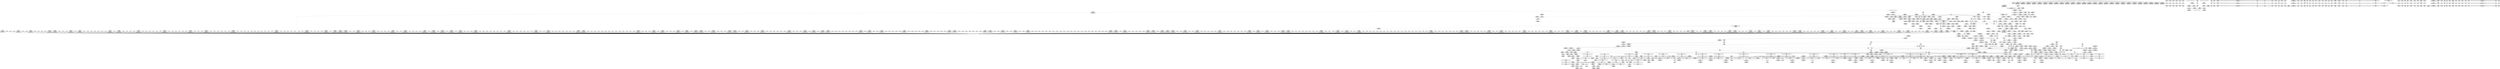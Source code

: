 digraph {
	CE0x5115700 [shape=record,shape=Mrecord,label="{CE0x5115700|aa_path_perm:path|Function::aa_path_perm&Arg::path::|*SummSink*}"]
	CE0x50f8430 [shape=record,shape=Mrecord,label="{CE0x50f8430|80:_i64,_:_CRE_1257,1258_}"]
	CE0x50d2af0 [shape=record,shape=Mrecord,label="{CE0x50d2af0|apparmor_path_chown:dentry5|security/apparmor/lsm.c,361|*SummSource*}"]
	CE0x511e570 [shape=record,shape=Mrecord,label="{CE0x511e570|i32_11|*Constant*}"]
	CE0x50c94d0 [shape=record,shape=Mrecord,label="{CE0x50c94d0|apparmor_path_chown:d_inode4|security/apparmor/lsm.c,358|*SummSource*}"]
	CE0x50a24d0 [shape=record,shape=Mrecord,label="{CE0x50a24d0|apparmor_path_chown:tmp12|security/apparmor/lsm.c,361|*SummSink*}"]
	CE0x50def20 [shape=record,shape=Mrecord,label="{CE0x50def20|mediated_filesystem:bb|*SummSource*}"]
	CE0x5114e60 [shape=record,shape=Mrecord,label="{CE0x5114e60|aa_path_perm:profile|Function::aa_path_perm&Arg::profile::}"]
	CE0x5094640 [shape=record,shape=Mrecord,label="{CE0x5094640|apparmor_path_chown:dentry3|security/apparmor/lsm.c,358|*SummSource*}"]
	CE0x515de70 [shape=record,shape=Mrecord,label="{CE0x515de70|aa_cred_profile:profile|security/apparmor/include/context.h,100}"]
	CE0x5104fe0 [shape=record,shape=Mrecord,label="{CE0x5104fe0|80:_i64,_:_CRE_1696,1704_|*MultipleSource*|security/apparmor/include/apparmor.h,117|*LoadInst*|security/apparmor/include/apparmor.h,117}"]
	CE0x50d0ab0 [shape=record,shape=Mrecord,label="{CE0x50d0ab0|GLOBAL:__llvm_gcov_ctr84|Global_var:__llvm_gcov_ctr84}"]
	CE0x50ea4e0 [shape=record,shape=Mrecord,label="{CE0x50ea4e0|80:_i64,_:_CRE_435,436_}"]
	CE0x50ab860 [shape=record,shape=Mrecord,label="{CE0x50ab860|apparmor_path_chown:gid|security/apparmor/lsm.c, 355|*SummSink*}"]
	CE0x50ab9b0 [shape=record,shape=Mrecord,label="{CE0x50ab9b0|apparmor_path_chown:cond|security/apparmor/lsm.c, 357}"]
	CE0x512a0c0 [shape=record,shape=Mrecord,label="{CE0x512a0c0|__aa_current_profile:if.then|*SummSink*}"]
	CE0x50fb6a0 [shape=record,shape=Mrecord,label="{CE0x50fb6a0|80:_i64,_:_CRE_1323,1324_}"]
	CE0x5103aa0 [shape=record,shape=Mrecord,label="{CE0x5103aa0|80:_i64,_:_CRE_1669,1670_}"]
	CE0x50839f0 [shape=record,shape=Mrecord,label="{CE0x50839f0|__aa_current_profile:tobool1|security/apparmor/include/context.h,138|*SummSource*}"]
	CE0x515bbc0 [shape=record,shape=Mrecord,label="{CE0x515bbc0|aa_cred_profile:do.end|*SummSource*}"]
	CE0x5995df0 [shape=record,shape=Mrecord,label="{CE0x5995df0|i64_1|*Constant*}"]
	CE0x50fa4f0 [shape=record,shape=Mrecord,label="{CE0x50fa4f0|80:_i64,_:_CRE_1306,1307_}"]
	CE0x512bb70 [shape=record,shape=Mrecord,label="{CE0x512bb70|__aa_current_profile:tmp11|security/apparmor/include/context.h,138|*SummSink*}"]
	CE0x50fd570 [shape=record,shape=Mrecord,label="{CE0x50fd570|80:_i64,_:_CRE_1352,1353_}"]
	CE0x5995e60 [shape=record,shape=Mrecord,label="{CE0x5995e60|i32_1|*Constant*|*SummSource*}"]
	CE0x50bdb20 [shape=record,shape=Mrecord,label="{CE0x50bdb20|80:_i64,_:_CRE_416,417_}"]
	CE0x50e2860 [shape=record,shape=Mrecord,label="{CE0x50e2860|i1_true|*Constant*}"]
	CE0x51062c0 [shape=record,shape=Mrecord,label="{CE0x51062c0|80:_i64,_:_CRE_1784,1792_|*MultipleSource*|security/apparmor/include/apparmor.h,117|*LoadInst*|security/apparmor/include/apparmor.h,117}"]
	CE0x5161370 [shape=record,shape=Mrecord,label="{CE0x5161370|i64_3|*Constant*}"]
	CE0x50d4e70 [shape=record,shape=Mrecord,label="{CE0x50d4e70|80:_i64,_:_CRE_56,64_|*MultipleSource*|security/apparmor/include/apparmor.h,117|*LoadInst*|security/apparmor/include/apparmor.h,117}"]
	CE0x50ef650 [shape=record,shape=Mrecord,label="{CE0x50ef650|80:_i64,_:_CRE_573,574_}"]
	CE0x51278c0 [shape=record,shape=Mrecord,label="{CE0x51278c0|GLOBAL:__llvm_gcov_ctr46|Global_var:__llvm_gcov_ctr46|*SummSource*}"]
	CE0x50cff10 [shape=record,shape=Mrecord,label="{CE0x50cff10|mediated_filesystem:entry|*SummSource*}"]
	CE0x509fbf0 [shape=record,shape=Mrecord,label="{CE0x509fbf0|__aa_current_profile:tmp}"]
	CE0x5102450 [shape=record,shape=Mrecord,label="{CE0x5102450|80:_i64,_:_CRE_1648,1649_}"]
	CE0x50c7430 [shape=record,shape=Mrecord,label="{CE0x50c7430|i32_2|*Constant*|*SummSink*}"]
	CE0x50da230 [shape=record,shape=Mrecord,label="{CE0x50da230|common_perm:call1|security/apparmor/lsm.c,170}"]
	CE0x5084d80 [shape=record,shape=Mrecord,label="{CE0x5084d80|apparmor_path_chown:uid|security/apparmor/lsm.c, 355}"]
	CE0x509ef10 [shape=record,shape=Mrecord,label="{CE0x509ef10|apparmor_path_chown:tmp13|security/apparmor/lsm.c,361|*SummSink*}"]
	CE0x50eb800 [shape=record,shape=Mrecord,label="{CE0x50eb800|80:_i64,_:_CRE_453,454_}"]
	CE0x50fd240 [shape=record,shape=Mrecord,label="{CE0x50fd240|80:_i64,_:_CRE_1349,1350_}"]
	CE0x51165a0 [shape=record,shape=Mrecord,label="{CE0x51165a0|aa_path_perm:cond|Function::aa_path_perm&Arg::cond::|*SummSink*}"]
	CE0x5101f00 [shape=record,shape=Mrecord,label="{CE0x5101f00|80:_i64,_:_CRE_1643,1644_}"]
	CE0x50df7e0 [shape=record,shape=Mrecord,label="{CE0x50df7e0|_call_void_mcount()_#2|*SummSource*}"]
	CE0x5155790 [shape=record,shape=Mrecord,label="{CE0x5155790|aa_cred_profile:tmp34|security/apparmor/include/context.h,101|*SummSink*}"]
	CE0x50bb2b0 [shape=record,shape=Mrecord,label="{CE0x50bb2b0|80:_i64,_:_CRE_336,344_|*MultipleSource*|security/apparmor/include/apparmor.h,117|*LoadInst*|security/apparmor/include/apparmor.h,117}"]
	CE0x50a7e80 [shape=record,shape=Mrecord,label="{CE0x50a7e80|_call_void_mcount()_#2|*SummSource*}"]
	CE0x5090280 [shape=record,shape=Mrecord,label="{CE0x5090280|GLOBAL:__llvm_gcov_ctr57|Global_var:__llvm_gcov_ctr57|*SummSource*}"]
	CE0x5107d60 [shape=record,shape=Mrecord,label="{CE0x5107d60|80:_i64,_:_CRE_1875,1876_}"]
	CE0x50f3720 [shape=record,shape=Mrecord,label="{CE0x50f3720|80:_i64,_:_CRE_648,656_|*MultipleSource*|security/apparmor/include/apparmor.h,117|*LoadInst*|security/apparmor/include/apparmor.h,117}"]
	CE0x50fb150 [shape=record,shape=Mrecord,label="{CE0x50fb150|80:_i64,_:_CRE_1318,1319_}"]
	CE0x50a9f60 [shape=record,shape=Mrecord,label="{CE0x50a9f60|apparmor_path_chown:uid2|security/apparmor/lsm.c,357}"]
	CE0x50dfd50 [shape=record,shape=Mrecord,label="{CE0x50dfd50|i32_8|*Constant*|*SummSource*}"]
	CE0x50f6de0 [shape=record,shape=Mrecord,label="{CE0x50f6de0|80:_i64,_:_CRE_1236,1237_}"]
	CE0x50ff930 [shape=record,shape=Mrecord,label="{CE0x50ff930|80:_i64,_:_CRE_1592,1596_|*MultipleSource*|security/apparmor/include/apparmor.h,117|*LoadInst*|security/apparmor/include/apparmor.h,117}"]
	CE0x50aa470 [shape=record,shape=Mrecord,label="{CE0x50aa470|mediated_filesystem:tmp|*SummSource*}"]
	CE0x50d2c00 [shape=record,shape=Mrecord,label="{CE0x50d2c00|apparmor_path_chown:dentry5|security/apparmor/lsm.c,361|*SummSink*}"]
	CE0x5101ce0 [shape=record,shape=Mrecord,label="{CE0x5101ce0|80:_i64,_:_CRE_1641,1642_}"]
	CE0x51450c0 [shape=record,shape=Mrecord,label="{CE0x51450c0|__aa_current_profile:cred|security/apparmor/include/context.h,138|*SummSink*}"]
	CE0x508e3f0 [shape=record,shape=Mrecord,label="{CE0x508e3f0|i32_5|*Constant*|*SummSink*}"]
	CE0x50abec0 [shape=record,shape=Mrecord,label="{CE0x50abec0|apparmor_path_chown:tmp2|*LoadInst*|security/apparmor/lsm.c,357}"]
	CE0x5115220 [shape=record,shape=Mrecord,label="{CE0x5115220|aa_path_perm:profile|Function::aa_path_perm&Arg::profile::|*SummSink*}"]
	"CONST[source:0(mediator),value:0(static)][purpose:{operation}][SrcIdx:1]"
	CE0x50f1630 [shape=record,shape=Mrecord,label="{CE0x50f1630|80:_i64,_:_CRE_603,604_}"]
	CE0x50d51b0 [shape=record,shape=Mrecord,label="{CE0x50d51b0|80:_i64,_:_CRE_72,80_|*MultipleSource*|security/apparmor/include/apparmor.h,117|*LoadInst*|security/apparmor/include/apparmor.h,117}"]
	CE0x50d4080 [shape=record,shape=Mrecord,label="{CE0x50d4080|80:_i64,_:_CRE_16,20_|*MultipleSource*|security/apparmor/include/apparmor.h,117|*LoadInst*|security/apparmor/include/apparmor.h,117}"]
	CE0x5095140 [shape=record,shape=Mrecord,label="{CE0x5095140|44:_i32,_48:_i16,_128:_i8*,_:_SCMRE_0,4_|*MultipleSource*|security/apparmor/include/context.h,99|Function::aa_cred_profile&Arg::cred::|security/apparmor/include/context.h,138}"]
	CE0x50eeb00 [shape=record,shape=Mrecord,label="{CE0x50eeb00|80:_i64,_:_CRE_562,563_}"]
	CE0x511d1f0 [shape=record,shape=Mrecord,label="{CE0x511d1f0|aa_cred_profile:do.end10|*SummSink*}"]
	CE0x5125920 [shape=record,shape=Mrecord,label="{CE0x5125920|aa_cred_profile:tmp3|*SummSource*}"]
	CE0x50d7750 [shape=record,shape=Mrecord,label="{CE0x50d7750|_ret_i1_%lnot,_!dbg_!15473|security/apparmor/include/apparmor.h,117}"]
	CE0x5097b90 [shape=record,shape=Mrecord,label="{CE0x5097b90|apparmor_path_chown:gid|security/apparmor/lsm.c, 355}"]
	CE0x50ebc80 [shape=record,shape=Mrecord,label="{CE0x50ebc80|aa_cred_profile:tmp1}"]
	CE0x50d6a70 [shape=record,shape=Mrecord,label="{CE0x50d6a70|80:_i64,_:_CRE_184,188_|*MultipleSource*|security/apparmor/include/apparmor.h,117|*LoadInst*|security/apparmor/include/apparmor.h,117}"]
	CE0x50abcf0 [shape=record,shape=Mrecord,label="{CE0x50abcf0|GLOBAL:__aa_current_profile|*Constant*|*SummSource*}"]
	CE0x510a5f0 [shape=record,shape=Mrecord,label="{CE0x510a5f0|i64*_getelementptr_inbounds_(_16_x_i64_,_16_x_i64_*___llvm_gcov_ctr46,_i64_0,_i64_1)|*Constant*|*SummSink*}"]
	CE0x5101240 [shape=record,shape=Mrecord,label="{CE0x5101240|80:_i64,_:_CRE_1631,1632_}"]
	CE0x516d000 [shape=record,shape=Mrecord,label="{CE0x516d000|_call_void_asm_sideeffect_1:_09ud2_0A.pushsection___bug_table,_22a_22_0A2:_09.long_1b_-_2b,_$_0:c_-_2b_0A_09.word_$_1:c_,_0_0A_09.org_2b+$_2:c_0A.popsection_,_i,i,i,_dirflag_,_fpsr_,_flags_(i8*_getelementptr_inbounds_(_36_x_i8_,_36_x_i8_*_.str12,_i32_0,_i32_0),_i32_100,_i64_12)_#2,_!dbg_!15490,_!srcloc_!15493|security/apparmor/include/context.h,100|*SummSource*}"]
	CE0x511bb80 [shape=record,shape=Mrecord,label="{CE0x511bb80|common_perm:tmp4|security/apparmor/lsm.c,169|*SummSink*}"]
	CE0x510d3a0 [shape=record,shape=Mrecord,label="{CE0x510d3a0|i64*_getelementptr_inbounds_(_2_x_i64_,_2_x_i64_*___llvm_gcov_ctr112,_i64_0,_i64_0)|*Constant*}"]
	CE0x51108f0 [shape=record,shape=Mrecord,label="{CE0x51108f0|aa_cred_profile:tmp18|security/apparmor/include/context.h,100|*SummSource*}"]
	CE0x516c3d0 [shape=record,shape=Mrecord,label="{CE0x516c3d0|aa_cred_profile:tmp20|security/apparmor/include/context.h,100}"]
	CE0x50a4600 [shape=record,shape=Mrecord,label="{CE0x50a4600|i64_2|*Constant*|*SummSource*}"]
	CE0x5146d70 [shape=record,shape=Mrecord,label="{CE0x5146d70|_ret_%struct.aa_profile*_%tmp34,_!dbg_!15510|security/apparmor/include/context.h,101|*SummSource*}"]
	CE0x5097a90 [shape=record,shape=Mrecord,label="{CE0x5097a90|apparmor_path_chown:uid|security/apparmor/lsm.c, 355|*SummSource*}"]
	CE0x50ab650 [shape=record,shape=Mrecord,label="{CE0x50ab650|apparmor_path_chown:uid2|security/apparmor/lsm.c,357|*SummSource*}"]
	CE0x50dad40 [shape=record,shape=Mrecord,label="{CE0x50dad40|aa_path_perm:entry|*SummSink*}"]
	CE0x50a3700 [shape=record,shape=Mrecord,label="{CE0x50a3700|_ret_i1_%lnot,_!dbg_!15473|security/apparmor/include/apparmor.h,117|*SummSource*}"]
	CE0x511d120 [shape=record,shape=Mrecord,label="{CE0x511d120|aa_cred_profile:do.end10|*SummSource*}"]
	CE0x50ef100 [shape=record,shape=Mrecord,label="{CE0x50ef100|80:_i64,_:_CRE_568,569_}"]
	CE0x50caba0 [shape=record,shape=Mrecord,label="{CE0x50caba0|80:_i64,_:_CRE_464,472_|*MultipleSource*|security/apparmor/include/apparmor.h,117|*LoadInst*|security/apparmor/include/apparmor.h,117}"]
	CE0x5101ac0 [shape=record,shape=Mrecord,label="{CE0x5101ac0|80:_i64,_:_CRE_1639,1640_}"]
	CE0x50e1d40 [shape=record,shape=Mrecord,label="{CE0x50e1d40|mediated_filesystem:bb}"]
	CE0x50d9d00 [shape=record,shape=Mrecord,label="{CE0x50d9d00|common_perm:tmp8|security/apparmor/lsm.c,170}"]
	CE0x5094b40 [shape=record,shape=Mrecord,label="{CE0x5094b40|apparmor_path_chown:tmp6|*LoadInst*|security/apparmor/lsm.c,358|*SummSource*}"]
	CE0x5102560 [shape=record,shape=Mrecord,label="{CE0x5102560|80:_i64,_:_CRE_1649,1650_}"]
	CE0x50f9310 [shape=record,shape=Mrecord,label="{CE0x50f9310|80:_i64,_:_CRE_1271,1272_}"]
	CE0x510ee90 [shape=record,shape=Mrecord,label="{CE0x510ee90|aa_cred_profile:tmp15|security/apparmor/include/context.h,100|*SummSink*}"]
	CE0x50bbc60 [shape=record,shape=Mrecord,label="{CE0x50bbc60|80:_i64,_:_CRE_376,380_|*MultipleSource*|security/apparmor/include/apparmor.h,117|*LoadInst*|security/apparmor/include/apparmor.h,117}"]
	CE0x50e7970 [shape=record,shape=Mrecord,label="{CE0x50e7970|__aa_current_profile:tmp17|security/apparmor/include/context.h,138}"]
	CE0x50df590 [shape=record,shape=Mrecord,label="{CE0x50df590|_call_void_mcount()_#2}"]
	CE0x50dc800 [shape=record,shape=Mrecord,label="{CE0x50dc800|i32_13|*Constant*|*SummSource*}"]
	CE0x50c9ca0 [shape=record,shape=Mrecord,label="{CE0x50c9ca0|apparmor_path_chown:tmp7|security/apparmor/lsm.c,358|*SummSource*}"]
	CE0x5103440 [shape=record,shape=Mrecord,label="{CE0x5103440|80:_i64,_:_CRE_1663,1664_}"]
	CE0x51081f0 [shape=record,shape=Mrecord,label="{CE0x51081f0|80:_i64,_:_CRE_1880,1884_|*MultipleSource*|security/apparmor/include/apparmor.h,117|*LoadInst*|security/apparmor/include/apparmor.h,117}"]
	CE0x51134a0 [shape=record,shape=Mrecord,label="{CE0x51134a0|aa_cred_profile:tmp32|security/apparmor/include/context.h,101|*SummSource*}"]
	CE0x50e9ba0 [shape=record,shape=Mrecord,label="{CE0x50e9ba0|i64*_getelementptr_inbounds_(_11_x_i64_,_11_x_i64_*___llvm_gcov_ctr58,_i64_0,_i64_9)|*Constant*}"]
	CE0x51282b0 [shape=record,shape=Mrecord,label="{CE0x51282b0|%struct.task_struct*_(%struct.task_struct**)*_asm_movq_%gs:$_1:P_,$0_,_r,im,_dirflag_,_fpsr_,_flags_|*SummSink*}"]
	CE0x5118a90 [shape=record,shape=Mrecord,label="{CE0x5118a90|get_current:tmp4|./arch/x86/include/asm/current.h,14|*SummSink*}"]
	CE0x50f21e0 [shape=record,shape=Mrecord,label="{CE0x50f21e0|80:_i64,_:_CRE_614,615_}"]
	CE0x50f6560 [shape=record,shape=Mrecord,label="{CE0x50f6560|80:_i64,_:_CRE_1228,1229_}"]
	CE0x511a530 [shape=record,shape=Mrecord,label="{CE0x511a530|i1_true|*Constant*|*SummSink*}"]
	CE0x50f9b90 [shape=record,shape=Mrecord,label="{CE0x50f9b90|80:_i64,_:_CRE_1279,1280_}"]
	CE0x5147010 [shape=record,shape=Mrecord,label="{CE0x5147010|_ret_%struct.aa_profile*_%tmp34,_!dbg_!15510|security/apparmor/include/context.h,101}"]
	CE0x50d1a80 [shape=record,shape=Mrecord,label="{CE0x50d1a80|aa_cred_profile:do.body|*SummSink*}"]
	CE0x50ea810 [shape=record,shape=Mrecord,label="{CE0x50ea810|80:_i64,_:_CRE_438,439_}"]
	CE0x50dce50 [shape=record,shape=Mrecord,label="{CE0x50dce50|common_perm:path|Function::common_perm&Arg::path::|*SummSource*}"]
	CE0x50c9b90 [shape=record,shape=Mrecord,label="{CE0x50c9b90|apparmor_path_chown:tmp7|security/apparmor/lsm.c,358}"]
	CE0x50f3610 [shape=record,shape=Mrecord,label="{CE0x50f3610|80:_i64,_:_CRE_640,648_|*MultipleSource*|security/apparmor/include/apparmor.h,117|*LoadInst*|security/apparmor/include/apparmor.h,117}"]
	CE0x50efed0 [shape=record,shape=Mrecord,label="{CE0x50efed0|80:_i64,_:_CRE_581,582_}"]
	CE0x5105310 [shape=record,shape=Mrecord,label="{CE0x5105310|80:_i64,_:_CRE_1712,1720_|*MultipleSource*|security/apparmor/include/apparmor.h,117|*LoadInst*|security/apparmor/include/apparmor.h,117}"]
	CE0x50edf60 [shape=record,shape=Mrecord,label="{CE0x50edf60|80:_i64,_:_CRE_528,536_|*MultipleSource*|security/apparmor/include/apparmor.h,117|*LoadInst*|security/apparmor/include/apparmor.h,117}"]
	CE0x510e820 [shape=record,shape=Mrecord,label="{CE0x510e820|__aa_current_profile:tmp5|security/apparmor/include/context.h,138}"]
	CE0x50f3500 [shape=record,shape=Mrecord,label="{CE0x50f3500|80:_i64,_:_CRE_632,640_|*MultipleSource*|security/apparmor/include/apparmor.h,117|*LoadInst*|security/apparmor/include/apparmor.h,117}"]
	CE0x50d92e0 [shape=record,shape=Mrecord,label="{CE0x50d92e0|i64*_getelementptr_inbounds_(_5_x_i64_,_5_x_i64_*___llvm_gcov_ctr57,_i64_0,_i64_3)|*Constant*|*SummSink*}"]
	CE0x51280d0 [shape=record,shape=Mrecord,label="{CE0x51280d0|%struct.task_struct*_(%struct.task_struct**)*_asm_movq_%gs:$_1:P_,$0_,_r,im,_dirflag_,_fpsr_,_flags_}"]
	CE0x5084cd0 [shape=record,shape=Mrecord,label="{CE0x5084cd0|apparmor_path_chown:if.then}"]
	CE0x5160390 [shape=record,shape=Mrecord,label="{CE0x5160390|%struct.aa_profile*_null|*Constant*|*SummSink*}"]
	CE0x51445a0 [shape=record,shape=Mrecord,label="{CE0x51445a0|_ret_%struct.task_struct*_%tmp4,_!dbg_!15471|./arch/x86/include/asm/current.h,14|*SummSource*}"]
	"CONST[source:0(mediator),value:2(dynamic)][purpose:{subject}]"
	CE0x516a270 [shape=record,shape=Mrecord,label="{CE0x516a270|%struct.aa_task_cxt*_null|*Constant*|*SummSource*}"]
	CE0x5095da0 [shape=record,shape=Mrecord,label="{CE0x5095da0|COLLAPSED:_GCMRE___llvm_gcov_ctr46_internal_global_16_x_i64_zeroinitializer:_elem_0:default:}"]
	CE0x50daf10 [shape=record,shape=Mrecord,label="{CE0x50daf10|apparmor_path_chown:tmp17|security/apparmor/lsm.c,364|*SummSource*}"]
	CE0x50d03e0 [shape=record,shape=Mrecord,label="{CE0x50d03e0|common_perm:tmp2|security/apparmor/lsm.c,169}"]
	CE0x5115080 [shape=record,shape=Mrecord,label="{CE0x5115080|aa_path_perm:profile|Function::aa_path_perm&Arg::profile::|*SummSource*}"]
	CE0x50b9200 [shape=record,shape=Mrecord,label="{CE0x50b9200|i64*_getelementptr_inbounds_(_16_x_i64_,_16_x_i64_*___llvm_gcov_ctr46,_i64_0,_i64_4)|*Constant*|*SummSink*}"]
	CE0x50f6120 [shape=record,shape=Mrecord,label="{CE0x50f6120|80:_i64,_:_CRE_1224,1225_}"]
	CE0x50be8f0 [shape=record,shape=Mrecord,label="{CE0x50be8f0|80:_i64,_:_CRE_429,430_}"]
	CE0x5102de0 [shape=record,shape=Mrecord,label="{CE0x5102de0|80:_i64,_:_CRE_1657,1658_}"]
	CE0x5106890 [shape=record,shape=Mrecord,label="{CE0x5106890|80:_i64,_:_CRE_1808,1816_|*MultipleSource*|security/apparmor/include/apparmor.h,117|*LoadInst*|security/apparmor/include/apparmor.h,117}"]
	CE0x50f6cd0 [shape=record,shape=Mrecord,label="{CE0x50f6cd0|80:_i64,_:_CRE_1235,1236_}"]
	CE0x50bc800 [shape=record,shape=Mrecord,label="{CE0x50bc800|80:_i64,_:_CRE_398,399_}"]
	CE0x50e0bf0 [shape=record,shape=Mrecord,label="{CE0x50e0bf0|i32_10|*Constant*|*SummSource*}"]
	CE0x50d7e30 [shape=record,shape=Mrecord,label="{CE0x50d7e30|apparmor_path_chown:tmp15|security/apparmor/lsm.c,362|*SummSource*}"]
	CE0x510a270 [shape=record,shape=Mrecord,label="{CE0x510a270|common_perm:tmp|*SummSink*}"]
	CE0x50ff740 [shape=record,shape=Mrecord,label="{CE0x50ff740|80:_i64,_:_CRE_1584,1592_|*MultipleSource*|security/apparmor/include/apparmor.h,117|*LoadInst*|security/apparmor/include/apparmor.h,117}"]
	CE0x515dcb0 [shape=record,shape=Mrecord,label="{CE0x515dcb0|aa_cred_profile:tmp11|security/apparmor/include/context.h,100|*SummSink*}"]
	CE0x50ef540 [shape=record,shape=Mrecord,label="{CE0x50ef540|80:_i64,_:_CRE_572,573_}"]
	CE0x50fd020 [shape=record,shape=Mrecord,label="{CE0x50fd020|80:_i64,_:_CRE_1347,1348_}"]
	CE0x50cb4b0 [shape=record,shape=Mrecord,label="{CE0x50cb4b0|mediated_filesystem:inode|Function::mediated_filesystem&Arg::inode::|*SummSource*}"]
	CE0x5161810 [shape=record,shape=Mrecord,label="{CE0x5161810|aa_cred_profile:tmp6|security/apparmor/include/context.h,100}"]
	CE0x50ca430 [shape=record,shape=Mrecord,label="{CE0x50ca430|80:_i64,_:_CRE_457,458_}"]
	CE0x50eae70 [shape=record,shape=Mrecord,label="{CE0x50eae70|80:_i64,_:_CRE_444,445_}"]
	CE0x5114440 [shape=record,shape=Mrecord,label="{CE0x5114440|aa_cred_profile:tmp30|security/apparmor/include/context.h,100}"]
	CE0x51050f0 [shape=record,shape=Mrecord,label="{CE0x51050f0|80:_i64,_:_CRE_1704,1712_|*MultipleSource*|security/apparmor/include/apparmor.h,117|*LoadInst*|security/apparmor/include/apparmor.h,117}"]
	CE0x5154990 [shape=record,shape=Mrecord,label="{CE0x5154990|aa_cred_profile:tmp33|security/apparmor/include/context.h,101|*SummSource*}"]
	CE0x50f4ae0 [shape=record,shape=Mrecord,label="{CE0x50f4ae0|80:_i64,_:_CRE_880,896_|*MultipleSource*|security/apparmor/include/apparmor.h,117|*LoadInst*|security/apparmor/include/apparmor.h,117}"]
	CE0x5128a40 [shape=record,shape=Mrecord,label="{CE0x5128a40|i64*_getelementptr_inbounds_(_16_x_i64_,_16_x_i64_*___llvm_gcov_ctr46,_i64_0,_i64_0)|*Constant*|*SummSource*}"]
	CE0x50cc380 [shape=record,shape=Mrecord,label="{CE0x50cc380|i32_4|*Constant*|*SummSource*}"]
	CE0x5097930 [shape=record,shape=Mrecord,label="{CE0x5097930|apparmor_path_chown:dentry|security/apparmor/lsm.c,357}"]
	CE0x50fd680 [shape=record,shape=Mrecord,label="{CE0x50fd680|80:_i64,_:_CRE_1353,1354_}"]
	CE0x515d820 [shape=record,shape=Mrecord,label="{CE0x515d820|44:_i32,_48:_i16,_128:_i8*,_:_SCMRE_80,88_|*MultipleSource*|security/apparmor/include/context.h,99|Function::aa_cred_profile&Arg::cred::|security/apparmor/include/context.h,138}"]
	CE0x50f8100 [shape=record,shape=Mrecord,label="{CE0x50f8100|80:_i64,_:_CRE_1254,1255_}"]
	CE0x50a2930 [shape=record,shape=Mrecord,label="{CE0x50a2930|i64_3|*Constant*|*SummSink*}"]
	CE0x50bea00 [shape=record,shape=Mrecord,label="{CE0x50bea00|80:_i64,_:_CRE_430,431_}"]
	CE0x51064b0 [shape=record,shape=Mrecord,label="{CE0x51064b0|80:_i64,_:_CRE_1792,1800_|*MultipleSource*|security/apparmor/include/apparmor.h,117|*LoadInst*|security/apparmor/include/apparmor.h,117}"]
	CE0x50fc140 [shape=record,shape=Mrecord,label="{CE0x50fc140|80:_i64,_:_CRE_1333,1334_}"]
	CE0x5087ea0 [shape=record,shape=Mrecord,label="{CE0x5087ea0|apparmor_path_chown:entry|*SummSource*}"]
	CE0x50ddfd0 [shape=record,shape=Mrecord,label="{CE0x50ddfd0|_ret_i32_%error.0,_!dbg_!15483|security/apparmor/lsm.c,172|*SummSource*}"]
	CE0x511ddc0 [shape=record,shape=Mrecord,label="{CE0x511ddc0|common_perm:if.then|*SummSink*}"]
	CE0x50bba70 [shape=record,shape=Mrecord,label="{CE0x50bba70|80:_i64,_:_CRE_368,372_|*MultipleSource*|security/apparmor/include/apparmor.h,117|*LoadInst*|security/apparmor/include/apparmor.h,117}"]
	CE0x5127f20 [shape=record,shape=Mrecord,label="{CE0x5127f20|__aa_current_profile:tmp7|security/apparmor/include/context.h,138}"]
	CE0x510f630 [shape=record,shape=Mrecord,label="{CE0x510f630|aa_cred_profile:tmp17|security/apparmor/include/context.h,100}"]
	CE0x5103ee0 [shape=record,shape=Mrecord,label="{CE0x5103ee0|80:_i64,_:_CRE_1673,1674_}"]
	CE0x50ada00 [shape=record,shape=Mrecord,label="{CE0x50ada00|apparmor_path_chown:uid.coerce|Function::apparmor_path_chown&Arg::uid.coerce::|*SummSource*}"]
	CE0x51000f0 [shape=record,shape=Mrecord,label="{CE0x51000f0|80:_i64,_:_CRE_1616,1617_}"]
	CE0x5169cb0 [shape=record,shape=Mrecord,label="{CE0x5169cb0|aa_cred_profile:tobool|security/apparmor/include/context.h,100|*SummSink*}"]
	CE0x50f6890 [shape=record,shape=Mrecord,label="{CE0x50f6890|80:_i64,_:_CRE_1231,1232_}"]
	CE0x50a2640 [shape=record,shape=Mrecord,label="{CE0x50a2640|i64*_getelementptr_inbounds_(_6_x_i64_,_6_x_i64_*___llvm_gcov_ctr84,_i64_0,_i64_3)|*Constant*}"]
	CE0x50be3a0 [shape=record,shape=Mrecord,label="{CE0x50be3a0|80:_i64,_:_CRE_424,425_}"]
	CE0x511e0e0 [shape=record,shape=Mrecord,label="{CE0x511e0e0|aa_cred_profile:if.then|*SummSink*}"]
	CE0x50febc0 [shape=record,shape=Mrecord,label="{CE0x50febc0|80:_i64,_:_CRE_1373,1374_}"]
	CE0x50f6ab0 [shape=record,shape=Mrecord,label="{CE0x50f6ab0|80:_i64,_:_CRE_1233,1234_}"]
	CE0x5117ce0 [shape=record,shape=Mrecord,label="{CE0x5117ce0|common_perm:tmp10|security/apparmor/lsm.c,172}"]
	CE0x5102670 [shape=record,shape=Mrecord,label="{CE0x5102670|80:_i64,_:_CRE_1650,1651_}"]
	CE0x5108e20 [shape=record,shape=Mrecord,label="{CE0x5108e20|80:_i64,_:_CRE_2112,2120_|*MultipleSource*|security/apparmor/include/apparmor.h,117|*LoadInst*|security/apparmor/include/apparmor.h,117}"]
	CE0x5104650 [shape=record,shape=Mrecord,label="{CE0x5104650|80:_i64,_:_CRE_1680,1681_}"]
	CE0x50a6a50 [shape=record,shape=Mrecord,label="{CE0x50a6a50|_call_void_mcount()_#2}"]
	CE0x5169bf0 [shape=record,shape=Mrecord,label="{CE0x5169bf0|aa_cred_profile:tobool|security/apparmor/include/context.h,100|*SummSource*}"]
	CE0x50b9ba0 [shape=record,shape=Mrecord,label="{CE0x50b9ba0|80:_i64,_:_CRE_248,252_|*MultipleSource*|security/apparmor/include/apparmor.h,117|*LoadInst*|security/apparmor/include/apparmor.h,117}"]
	CE0x5146810 [shape=record,shape=Mrecord,label="{CE0x5146810|aa_cred_profile:cred|Function::aa_cred_profile&Arg::cred::}"]
	CE0x50fdbd0 [shape=record,shape=Mrecord,label="{CE0x50fdbd0|80:_i64,_:_CRE_1358,1359_}"]
	CE0x5119420 [shape=record,shape=Mrecord,label="{CE0x5119420|__aa_current_profile:if.end}"]
	CE0x511b110 [shape=record,shape=Mrecord,label="{CE0x511b110|common_perm:tmp1|*SummSink*}"]
	CE0x5144060 [shape=record,shape=Mrecord,label="{CE0x5144060|GLOBAL:get_current|*Constant*|*SummSink*}"]
	CE0x516b4d0 [shape=record,shape=Mrecord,label="{CE0x516b4d0|aa_cred_profile:tmp19|security/apparmor/include/context.h,100}"]
	CE0x515b890 [shape=record,shape=Mrecord,label="{CE0x515b890|44:_i32,_48:_i16,_128:_i8*,_:_SCMRE_96,104_|*MultipleSource*|security/apparmor/include/context.h,99|Function::aa_cred_profile&Arg::cred::|security/apparmor/include/context.h,138}"]
	CE0x5129f90 [shape=record,shape=Mrecord,label="{CE0x5129f90|__aa_current_profile:if.then|*SummSource*}"]
	CE0x50ead60 [shape=record,shape=Mrecord,label="{CE0x50ead60|80:_i64,_:_CRE_443,444_}"]
	CE0x50ace20 [shape=record,shape=Mrecord,label="{CE0x50ace20|get_current:tmp}"]
	CE0x50f4ec0 [shape=record,shape=Mrecord,label="{CE0x50f4ec0|80:_i64,_:_CRE_1208,1209_}"]
	CE0x50fddf0 [shape=record,shape=Mrecord,label="{CE0x50fddf0|80:_i64,_:_CRE_1360,1361_}"]
	CE0x50dc9b0 [shape=record,shape=Mrecord,label="{CE0x50dc9b0|common_perm:path|Function::common_perm&Arg::path::}"]
	CE0x50aa9b0 [shape=record,shape=Mrecord,label="{CE0x50aa9b0|apparmor_path_chown:dentry|security/apparmor/lsm.c,357|*SummSource*}"]
	CE0x5094c40 [shape=record,shape=Mrecord,label="{CE0x5094c40|GLOBAL:__aa_current_profile|*Constant*|*SummSink*}"]
	CE0x50bb0c0 [shape=record,shape=Mrecord,label="{CE0x50bb0c0|80:_i64,_:_CRE_328,336_|*MultipleSource*|security/apparmor/include/apparmor.h,117|*LoadInst*|security/apparmor/include/apparmor.h,117}"]
	CE0x50eeff0 [shape=record,shape=Mrecord,label="{CE0x50eeff0|80:_i64,_:_CRE_567,568_}"]
	CE0x515d5e0 [shape=record,shape=Mrecord,label="{CE0x515d5e0|44:_i32,_48:_i16,_128:_i8*,_:_SCMRE_72,80_|*MultipleSource*|security/apparmor/include/context.h,99|Function::aa_cred_profile&Arg::cred::|security/apparmor/include/context.h,138}"]
	CE0x5117050 [shape=record,shape=Mrecord,label="{CE0x5117050|common_perm:error.0|*SummSink*}"]
	CE0x50d9fb0 [shape=record,shape=Mrecord,label="{CE0x50d9fb0|common_perm:tmp8|security/apparmor/lsm.c,170|*SummSink*}"]
	CE0x50e9120 [shape=record,shape=Mrecord,label="{CE0x50e9120|__aa_current_profile:tmp20|security/apparmor/include/context.h,138|*SummSource*}"]
	CE0x5095070 [shape=record,shape=Mrecord,label="{CE0x5095070|i32_22|*Constant*|*SummSource*}"]
	CE0x5150150 [shape=record,shape=Mrecord,label="{CE0x5150150|i64_12|*Constant*}"]
	CE0x50fce00 [shape=record,shape=Mrecord,label="{CE0x50fce00|80:_i64,_:_CRE_1345,1346_}"]
	CE0x516ab50 [shape=record,shape=Mrecord,label="{CE0x516ab50|44:_i32,_48:_i16,_128:_i8*,_:_SCMRE_144,152_|*MultipleSource*|security/apparmor/include/context.h,99|Function::aa_cred_profile&Arg::cred::|security/apparmor/include/context.h,138}"]
	CE0x50ab240 [shape=record,shape=Mrecord,label="{CE0x50ab240|i64_1|*Constant*}"]
	CE0x510d6b0 [shape=record,shape=Mrecord,label="{CE0x510d6b0|i64*_getelementptr_inbounds_(_2_x_i64_,_2_x_i64_*___llvm_gcov_ctr112,_i64_0,_i64_0)|*Constant*|*SummSink*}"]
	CE0x50f2840 [shape=record,shape=Mrecord,label="{CE0x50f2840|80:_i64,_:_CRE_620,621_}"]
	CE0x50fe890 [shape=record,shape=Mrecord,label="{CE0x50fe890|80:_i64,_:_CRE_1370,1371_}"]
	CE0x50dfeb0 [shape=record,shape=Mrecord,label="{CE0x50dfeb0|mediated_filesystem:i_sb|security/apparmor/include/apparmor.h,117|*SummSource*}"]
	CE0x5153e70 [shape=record,shape=Mrecord,label="{CE0x5153e70|i64*_getelementptr_inbounds_(_16_x_i64_,_16_x_i64_*___llvm_gcov_ctr46,_i64_0,_i64_4)|*Constant*|*SummSource*}"]
	CE0x5119210 [shape=record,shape=Mrecord,label="{CE0x5119210|aa_cred_profile:do.cond}"]
	CE0x508fbd0 [shape=record,shape=Mrecord,label="{CE0x508fbd0|common_perm:tmp3|security/apparmor/lsm.c,169|*SummSource*}"]
	CE0x50c74a0 [shape=record,shape=Mrecord,label="{CE0x50c74a0|i32_2|*Constant*|*SummSource*}"]
	CE0x50c9e10 [shape=record,shape=Mrecord,label="{CE0x50c9e10|apparmor_path_chown:tmp7|security/apparmor/lsm.c,358|*SummSink*}"]
	CE0x50e1710 [shape=record,shape=Mrecord,label="{CE0x50e1710|apparmor_path_chown:tmp20|security/apparmor/lsm.c,365|*SummSink*}"]
	CE0x51153e0 [shape=record,shape=Mrecord,label="{CE0x51153e0|aa_path_perm:path|Function::aa_path_perm&Arg::path::}"]
	CE0x5130fe0 [shape=record,shape=Mrecord,label="{CE0x5130fe0|__aa_current_profile:tmp13|security/apparmor/include/context.h,138}"]
	CE0x512c5b0 [shape=record,shape=Mrecord,label="{CE0x512c5b0|get_current:tmp2|*SummSink*}"]
	CE0x50df380 [shape=record,shape=Mrecord,label="{CE0x50df380|mediated_filesystem:tmp3|*SummSource*}"]
	CE0x50e8b60 [shape=record,shape=Mrecord,label="{CE0x50e8b60|__aa_current_profile:tmp19|security/apparmor/include/context.h,138}"]
	CE0x5107a00 [shape=record,shape=Mrecord,label="{CE0x5107a00|80:_i64,_:_CRE_1873,1874_}"]
	CE0x5132820 [shape=record,shape=Mrecord,label="{CE0x5132820|aa_cred_profile:lor.end|*SummSink*}"]
	CE0x50eaa30 [shape=record,shape=Mrecord,label="{CE0x50eaa30|80:_i64,_:_CRE_440,441_}"]
	CE0x512d4e0 [shape=record,shape=Mrecord,label="{CE0x512d4e0|aa_cred_profile:bb}"]
	CE0x508d3b0 [shape=record,shape=Mrecord,label="{CE0x508d3b0|apparmor_path_chown:tmp14|security/apparmor/lsm.c,361}"]
	CE0x5170130 [shape=record,shape=Mrecord,label="{CE0x5170130|GLOBAL:llvm.expect.i64|*Constant*|*SummSource*}"]
	CE0x5995f00 [shape=record,shape=Mrecord,label="{CE0x5995f00|i32_1|*Constant*}"]
	CE0x512d0d0 [shape=record,shape=Mrecord,label="{CE0x512d0d0|__aa_current_profile:land.lhs.true}"]
	CE0x515d0a0 [shape=record,shape=Mrecord,label="{CE0x515d0a0|aa_cred_profile:lnot2|security/apparmor/include/context.h,100}"]
	CE0x5095c10 [shape=record,shape=Mrecord,label="{CE0x5095c10|i64*_getelementptr_inbounds_(_11_x_i64_,_11_x_i64_*___llvm_gcov_ctr58,_i64_0,_i64_1)|*Constant*}"]
	CE0x50d0b20 [shape=record,shape=Mrecord,label="{CE0x50d0b20|GLOBAL:__llvm_gcov_ctr84|Global_var:__llvm_gcov_ctr84|*SummSource*}"]
	CE0x510f880 [shape=record,shape=Mrecord,label="{CE0x510f880|aa_cred_profile:tmp17|security/apparmor/include/context.h,100|*SummSource*}"]
	CE0x5127c40 [shape=record,shape=Mrecord,label="{CE0x5127c40|__aa_current_profile:tmp6|security/apparmor/include/context.h,138|*SummSource*}"]
	CE0x50ec950 [shape=record,shape=Mrecord,label="{CE0x50ec950|__aa_current_profile:tmp1|*SummSource*}"]
	"CONST[source:0(mediator),value:2(dynamic)][purpose:{subject}][SrcIdx:3]"
	CE0x50d5830 [shape=record,shape=Mrecord,label="{CE0x50d5830|80:_i64,_:_CRE_104,112_|*MultipleSource*|security/apparmor/include/apparmor.h,117|*LoadInst*|security/apparmor/include/apparmor.h,117}"]
	CE0x5104430 [shape=record,shape=Mrecord,label="{CE0x5104430|80:_i64,_:_CRE_1678,1679_}"]
	CE0x50dc280 [shape=record,shape=Mrecord,label="{CE0x50dc280|common_perm:entry|*SummSource*}"]
	CE0x512a840 [shape=record,shape=Mrecord,label="{CE0x512a840|__aa_current_profile:tobool|security/apparmor/include/context.h,138}"]
	CE0x50db930 [shape=record,shape=Mrecord,label="{CE0x50db930|apparmor_path_chown:call7|security/apparmor/lsm.c,364}"]
	CE0x511d860 [shape=record,shape=Mrecord,label="{CE0x511d860|GLOBAL:__llvm_gcov_ctr58|Global_var:__llvm_gcov_ctr58}"]
	CE0x50dfdf0 [shape=record,shape=Mrecord,label="{CE0x50dfdf0|i32_8|*Constant*|*SummSink*}"]
	CE0x50f30c0 [shape=record,shape=Mrecord,label="{CE0x50f30c0|80:_i64,_:_CRE_628,629_}"]
	CE0x50f22f0 [shape=record,shape=Mrecord,label="{CE0x50f22f0|80:_i64,_:_CRE_615,616_}"]
	CE0x50b9960 [shape=record,shape=Mrecord,label="{CE0x50b9960|aa_cred_profile:tmp11|security/apparmor/include/context.h,100}"]
	CE0x5145cb0 [shape=record,shape=Mrecord,label="{CE0x5145cb0|__aa_current_profile:call4|security/apparmor/include/context.h,138|*SummSource*}"]
	CE0x50c7940 [shape=record,shape=Mrecord,label="{CE0x50c7940|i64_4|*Constant*|*SummSink*}"]
	CE0x5129b80 [shape=record,shape=Mrecord,label="{CE0x5129b80|aa_cred_profile:do.body5|*SummSource*}"]
	CE0x51111f0 [shape=record,shape=Mrecord,label="{CE0x51111f0|i64*_getelementptr_inbounds_(_16_x_i64_,_16_x_i64_*___llvm_gcov_ctr46,_i64_0,_i64_13)|*Constant*|*SummSource*}"]
	CE0x50dab20 [shape=record,shape=Mrecord,label="{CE0x50dab20|aa_path_perm:entry}"]
	CE0x5116060 [shape=record,shape=Mrecord,label="{CE0x5116060|aa_path_perm:request|Function::aa_path_perm&Arg::request::|*SummSink*}"]
	CE0x51443d0 [shape=record,shape=Mrecord,label="{CE0x51443d0|get_current:entry|*SummSource*}"]
	CE0x51514a0 [shape=record,shape=Mrecord,label="{CE0x51514a0|aa_cred_profile:tmp25|security/apparmor/include/context.h,100|*SummSink*}"]
	CE0x50c7fc0 [shape=record,shape=Mrecord,label="{CE0x50c7fc0|apparmor_path_chown:tmp15|security/apparmor/lsm.c,362|*SummSink*}"]
	CE0x515c370 [shape=record,shape=Mrecord,label="{CE0x515c370|i1_true|*Constant*}"]
	CE0x5152290 [shape=record,shape=Mrecord,label="{CE0x5152290|aa_cred_profile:tmp26|security/apparmor/include/context.h,100|*SummSink*}"]
	CE0x50e0f60 [shape=record,shape=Mrecord,label="{CE0x50e0f60|apparmor_path_chown:tmp19|security/apparmor/lsm.c,365}"]
	CE0x5131770 [shape=record,shape=Mrecord,label="{CE0x5131770|aa_cred_profile:do.cond|*SummSink*}"]
	CE0x50f5ce0 [shape=record,shape=Mrecord,label="{CE0x50f5ce0|80:_i64,_:_CRE_1220,1221_}"]
	CE0x50cbc70 [shape=record,shape=Mrecord,label="{CE0x50cbc70|apparmor_path_chown:tmp4|security/apparmor/lsm.c,357}"]
	CE0x516aa70 [shape=record,shape=Mrecord,label="{CE0x516aa70|aa_cred_profile:do.end8|*SummSink*}"]
	CE0x50e6980 [shape=record,shape=Mrecord,label="{CE0x50e6980|i8_1|*Constant*|*SummSource*}"]
	CE0x5115b80 [shape=record,shape=Mrecord,label="{CE0x5115b80|aa_path_perm:flags|Function::aa_path_perm&Arg::flags::|*SummSink*}"]
	CE0x50e1410 [shape=record,shape=Mrecord,label="{CE0x50e1410|apparmor_path_chown:tmp20|security/apparmor/lsm.c,365}"]
	CE0x50f0b90 [shape=record,shape=Mrecord,label="{CE0x50f0b90|80:_i64,_:_CRE_593,594_}"]
	CE0x50f0fd0 [shape=record,shape=Mrecord,label="{CE0x50f0fd0|80:_i64,_:_CRE_597,598_}"]
	CE0x50cdd60 [shape=record,shape=Mrecord,label="{CE0x50cdd60|GLOBAL:mediated_filesystem|*Constant*}"]
	CE0x50cacb0 [shape=record,shape=Mrecord,label="{CE0x50cacb0|80:_i64,_:_CRE_472,480_|*MultipleSource*|security/apparmor/include/apparmor.h,117|*LoadInst*|security/apparmor/include/apparmor.h,117}"]
	CE0x5125f40 [shape=record,shape=Mrecord,label="{CE0x5125f40|44:_i32,_48:_i16,_128:_i8*,_:_SCMRE_24,28_|*MultipleSource*|security/apparmor/include/context.h,99|Function::aa_cred_profile&Arg::cred::|security/apparmor/include/context.h,138}"]
	CE0x50fd9b0 [shape=record,shape=Mrecord,label="{CE0x50fd9b0|80:_i64,_:_CRE_1356,1357_}"]
	CE0x5120ad0 [shape=record,shape=Mrecord,label="{CE0x5120ad0|common_perm:tmp|*SummSource*}"]
	CE0x50eab40 [shape=record,shape=Mrecord,label="{CE0x50eab40|80:_i64,_:_CRE_441,442_}"]
	CE0x50e4790 [shape=record,shape=Mrecord,label="{CE0x50e4790|GLOBAL:lockdep_rcu_suspicious|*Constant*|*SummSink*}"]
	CE0x50fbae0 [shape=record,shape=Mrecord,label="{CE0x50fbae0|80:_i64,_:_CRE_1327,1328_}"]
	CE0x50d5f10 [shape=record,shape=Mrecord,label="{CE0x50d5f10|80:_i64,_:_CRE_132,136_|*MultipleSource*|security/apparmor/include/apparmor.h,117|*LoadInst*|security/apparmor/include/apparmor.h,117}"]
	CE0x50ae170 [shape=record,shape=Mrecord,label="{CE0x50ae170|72:_%struct.hlist_bl_node**,_80:_%struct.dentry*,_104:_%struct.inode*,_:_CRE_104,112_|*MultipleSource*|security/apparmor/lsm.c,357|*LoadInst*|security/apparmor/lsm.c,357}"]
	CE0x5103dd0 [shape=record,shape=Mrecord,label="{CE0x5103dd0|80:_i64,_:_CRE_1672,1673_}"]
	CE0x512e140 [shape=record,shape=Mrecord,label="{CE0x512e140|__aa_current_profile:do.end|*SummSink*}"]
	"CONST[source:0(mediator),value:0(static)][purpose:{operation}][SrcIdx:2]"
	CE0x50f8ba0 [shape=record,shape=Mrecord,label="{CE0x50f8ba0|80:_i64,_:_CRE_1264,1265_}"]
	CE0x50aaa20 [shape=record,shape=Mrecord,label="{CE0x50aaa20|i64_0|*Constant*}"]
	CE0x50ac8a0 [shape=record,shape=Mrecord,label="{CE0x50ac8a0|apparmor_path_chown:gid|security/apparmor/lsm.c, 355|*SummSource*}"]
	CE0x511b690 [shape=record,shape=Mrecord,label="{CE0x511b690|__aa_current_profile:tmp1|*SummSink*}"]
	CE0x50ec870 [shape=record,shape=Mrecord,label="{CE0x50ec870|get_current:tmp1|*SummSource*}"]
	CE0x50f8fe0 [shape=record,shape=Mrecord,label="{CE0x50f8fe0|80:_i64,_:_CRE_1268,1269_}"]
	CE0x50fbd00 [shape=record,shape=Mrecord,label="{CE0x50fbd00|80:_i64,_:_CRE_1329,1330_}"]
	CE0x512d3d0 [shape=record,shape=Mrecord,label="{CE0x512d3d0|aa_cred_profile:lor.rhs|*SummSink*}"]
	CE0x515fa70 [shape=record,shape=Mrecord,label="{CE0x515fa70|aa_cred_profile:tmp12|security/apparmor/include/context.h,100}"]
	CE0x5104980 [shape=record,shape=Mrecord,label="{CE0x5104980|80:_i64,_:_CRE_1683,1684_}"]
	CE0x51457e0 [shape=record,shape=Mrecord,label="{CE0x51457e0|__aa_current_profile:call4|security/apparmor/include/context.h,138}"]
	CE0x50e79e0 [shape=record,shape=Mrecord,label="{CE0x50e79e0|__aa_current_profile:tmp17|security/apparmor/include/context.h,138|*SummSource*}"]
	CE0x50e5d30 [shape=record,shape=Mrecord,label="{CE0x50e5d30|__aa_current_profile:tmp15|security/apparmor/include/context.h,138}"]
	CE0x50d96c0 [shape=record,shape=Mrecord,label="{CE0x50d96c0|common_perm:tmp7|security/apparmor/lsm.c,170}"]
	CE0x516db00 [shape=record,shape=Mrecord,label="{CE0x516db00|void_(i8*,_i32,_i64)*_asm_sideeffect_1:_09ud2_0A.pushsection___bug_table,_22a_22_0A2:_09.long_1b_-_2b,_$_0:c_-_2b_0A_09.word_$_1:c_,_0_0A_09.org_2b+$_2:c_0A.popsection_,_i,i,i,_dirflag_,_fpsr_,_flags_}"]
	CE0x5160730 [shape=record,shape=Mrecord,label="{CE0x5160730|i64*_getelementptr_inbounds_(_16_x_i64_,_16_x_i64_*___llvm_gcov_ctr46,_i64_0,_i64_14)|*Constant*}"]
	CE0x510e680 [shape=record,shape=Mrecord,label="{CE0x510e680|GLOBAL:__llvm_gcov_ctr58|Global_var:__llvm_gcov_ctr58|*SummSink*}"]
	CE0x50a2a60 [shape=record,shape=Mrecord,label="{CE0x50a2a60|i64_2|*Constant*}"]
	CE0x50f8cb0 [shape=record,shape=Mrecord,label="{CE0x50f8cb0|80:_i64,_:_CRE_1265,1266_}"]
	CE0x511d9c0 [shape=record,shape=Mrecord,label="{CE0x511d9c0|GLOBAL:__llvm_gcov_ctr58|Global_var:__llvm_gcov_ctr58|*SummSource*}"]
	CE0x50e3570 [shape=record,shape=Mrecord,label="{CE0x50e3570|i64*_getelementptr_inbounds_(_11_x_i64_,_11_x_i64_*___llvm_gcov_ctr58,_i64_0,_i64_8)|*Constant*|*SummSource*}"]
	CE0x50e5340 [shape=record,shape=Mrecord,label="{CE0x50e5340|i8*_getelementptr_inbounds_(_45_x_i8_,_45_x_i8_*_.str14,_i32_0,_i32_0)|*Constant*|*SummSource*}"]
	CE0x5119320 [shape=record,shape=Mrecord,label="{CE0x5119320|get_current:tmp|*SummSource*}"]
	CE0x50caf60 [shape=record,shape=Mrecord,label="{CE0x50caf60|80:_i64,_:_CRE_488,496_|*MultipleSource*|security/apparmor/include/apparmor.h,117|*LoadInst*|security/apparmor/include/apparmor.h,117}"]
	CE0x5104210 [shape=record,shape=Mrecord,label="{CE0x5104210|80:_i64,_:_CRE_1676,1677_}"]
	CE0x50e3fa0 [shape=record,shape=Mrecord,label="{CE0x50e3fa0|i8*_getelementptr_inbounds_(_36_x_i8_,_36_x_i8_*_.str12,_i32_0,_i32_0)|*Constant*|*SummSource*}"]
	CE0x5150580 [shape=record,shape=Mrecord,label="{CE0x5150580|i64*_getelementptr_inbounds_(_16_x_i64_,_16_x_i64_*___llvm_gcov_ctr46,_i64_0,_i64_9)|*Constant*|*SummSource*}"]
	CE0x50df200 [shape=record,shape=Mrecord,label="{CE0x50df200|mediated_filesystem:tmp3}"]
	CE0x51174e0 [shape=record,shape=Mrecord,label="{CE0x51174e0|i64*_getelementptr_inbounds_(_5_x_i64_,_5_x_i64_*___llvm_gcov_ctr57,_i64_0,_i64_4)|*Constant*|*SummSink*}"]
	CE0x50bd190 [shape=record,shape=Mrecord,label="{CE0x50bd190|80:_i64,_:_CRE_407,408_}"]
	CE0x50ed100 [shape=record,shape=Mrecord,label="{CE0x50ed100|i64_5|*Constant*|*SummSink*}"]
	CE0x512ea90 [shape=record,shape=Mrecord,label="{CE0x512ea90|GLOBAL:__aa_current_profile.__warned|Global_var:__aa_current_profile.__warned}"]
	CE0x50e45e0 [shape=record,shape=Mrecord,label="{CE0x50e45e0|GLOBAL:lockdep_rcu_suspicious|*Constant*}"]
	CE0x5086e80 [shape=record,shape=Mrecord,label="{CE0x5086e80|apparmor_path_chown:if.end}"]
	CE0x5104320 [shape=record,shape=Mrecord,label="{CE0x5104320|80:_i64,_:_CRE_1677,1678_}"]
	CE0x5145d80 [shape=record,shape=Mrecord,label="{CE0x5145d80|__aa_current_profile:call4|security/apparmor/include/context.h,138|*SummSink*}"]
	CE0x50f2620 [shape=record,shape=Mrecord,label="{CE0x50f2620|80:_i64,_:_CRE_618,619_}"]
	CE0x515a9d0 [shape=record,shape=Mrecord,label="{CE0x515a9d0|44:_i32,_48:_i16,_128:_i8*,_:_SCMRE_56,64_|*MultipleSource*|security/apparmor/include/context.h,99|Function::aa_cred_profile&Arg::cred::|security/apparmor/include/context.h,138}"]
	CE0x50bc040 [shape=record,shape=Mrecord,label="{CE0x50bc040|80:_i64,_:_CRE_392,393_}"]
	CE0x50eedd0 [shape=record,shape=Mrecord,label="{CE0x50eedd0|80:_i64,_:_CRE_565,566_}"]
	CE0x510a400 [shape=record,shape=Mrecord,label="{CE0x510a400|i64*_getelementptr_inbounds_(_16_x_i64_,_16_x_i64_*___llvm_gcov_ctr46,_i64_0,_i64_1)|*Constant*|*SummSource*}"]
	CE0x5132f40 [shape=record,shape=Mrecord,label="{CE0x5132f40|__aa_current_profile:tmp10|security/apparmor/include/context.h,138}"]
	CE0x514eaa0 [shape=record,shape=Mrecord,label="{CE0x514eaa0|aa_cred_profile:lnot3|security/apparmor/include/context.h,100|*SummSource*}"]
	CE0x51332e0 [shape=record,shape=Mrecord,label="{CE0x51332e0|GLOBAL:__llvm_gcov_ctr46|Global_var:__llvm_gcov_ctr46|*SummSink*}"]
	CE0x508d6e0 [shape=record,shape=Mrecord,label="{CE0x508d6e0|apparmor_path_chown:tmp14|security/apparmor/lsm.c,361|*SummSink*}"]
	CE0x50effe0 [shape=record,shape=Mrecord,label="{CE0x50effe0|80:_i64,_:_CRE_582,583_}"]
	CE0x50c9810 [shape=record,shape=Mrecord,label="{CE0x50c9810|apparmor_path_chown:i_mode|security/apparmor/lsm.c,358}"]
	CE0x51210b0 [shape=record,shape=Mrecord,label="{CE0x51210b0|i64_-2147483648|*Constant*|*SummSink*}"]
	CE0x511e300 [shape=record,shape=Mrecord,label="{CE0x511e300|aa_cred_profile:if.end|*SummSink*}"]
	CE0x5101790 [shape=record,shape=Mrecord,label="{CE0x5101790|80:_i64,_:_CRE_1636,1637_}"]
	CE0x508fce0 [shape=record,shape=Mrecord,label="{CE0x508fce0|common_perm:tmp4|security/apparmor/lsm.c,169}"]
	CE0x50f2510 [shape=record,shape=Mrecord,label="{CE0x50f2510|80:_i64,_:_CRE_617,618_}"]
	CE0x50ec100 [shape=record,shape=Mrecord,label="{CE0x50ec100|i64*_getelementptr_inbounds_(_11_x_i64_,_11_x_i64_*___llvm_gcov_ctr58,_i64_0,_i64_0)|*Constant*}"]
	CE0x50d0740 [shape=record,shape=Mrecord,label="{CE0x50d0740|common_perm:tmp2|security/apparmor/lsm.c,169|*SummSink*}"]
	CE0x50e23a0 [shape=record,shape=Mrecord,label="{CE0x50e23a0|__aa_current_profile:tmp14|security/apparmor/include/context.h,138}"]
	CE0x51018a0 [shape=record,shape=Mrecord,label="{CE0x51018a0|80:_i64,_:_CRE_1637,1638_}"]
	CE0x5116ee0 [shape=record,shape=Mrecord,label="{CE0x5116ee0|common_perm:error.0|*SummSource*}"]
	CE0x512d300 [shape=record,shape=Mrecord,label="{CE0x512d300|aa_cred_profile:lor.rhs|*SummSource*}"]
	CE0x511a1d0 [shape=record,shape=Mrecord,label="{CE0x511a1d0|mediated_filesystem:tobool|security/apparmor/include/apparmor.h,117|*SummSink*}"]
	CE0x51611b0 [shape=record,shape=Mrecord,label="{CE0x51611b0|%struct.aa_task_cxt*_null|*Constant*|*SummSink*}"]
	CE0x512b700 [shape=record,shape=Mrecord,label="{CE0x512b700|__aa_current_profile:tmp11|security/apparmor/include/context.h,138}"]
	CE0x50f5680 [shape=record,shape=Mrecord,label="{CE0x50f5680|80:_i64,_:_CRE_1214,1215_}"]
	CE0x50d6880 [shape=record,shape=Mrecord,label="{CE0x50d6880|80:_i64,_:_CRE_176,184_|*MultipleSource*|security/apparmor/include/apparmor.h,117|*LoadInst*|security/apparmor/include/apparmor.h,117}"]
	CE0x50ad2c0 [shape=record,shape=Mrecord,label="{CE0x50ad2c0|aa_cred_profile:tmp4|*LoadInst*|security/apparmor/include/context.h,99|*SummSink*}"]
	CE0x512f070 [shape=record,shape=Mrecord,label="{CE0x512f070|0:_i8,_:_GCMR___aa_current_profile.__warned_internal_global_i8_0,_section_.data.unlikely_,_align_1:_elem_0:default:}"]
	CE0x50fae20 [shape=record,shape=Mrecord,label="{CE0x50fae20|80:_i64,_:_CRE_1315,1316_}"]
	CE0x512d610 [shape=record,shape=Mrecord,label="{CE0x512d610|aa_cred_profile:bb|*SummSource*}"]
	CE0x50f2d90 [shape=record,shape=Mrecord,label="{CE0x50f2d90|80:_i64,_:_CRE_625,626_}"]
	CE0x50f32e0 [shape=record,shape=Mrecord,label="{CE0x50f32e0|80:_i64,_:_CRE_630,631_}"]
	CE0x5144bb0 [shape=record,shape=Mrecord,label="{CE0x5144bb0|i32_78|*Constant*}"]
	CE0x50b9670 [shape=record,shape=Mrecord,label="{CE0x50b9670|aa_cred_profile:tmp10|security/apparmor/include/context.h,100}"]
	CE0x516c7c0 [shape=record,shape=Mrecord,label="{CE0x516c7c0|aa_cred_profile:tmp21|security/apparmor/include/context.h,100}"]
	CE0x50f8ed0 [shape=record,shape=Mrecord,label="{CE0x50f8ed0|80:_i64,_:_CRE_1267,1268_}"]
	CE0x51334d0 [shape=record,shape=Mrecord,label="{CE0x51334d0|aa_cred_profile:tmp7|security/apparmor/include/context.h,100|*SummSource*}"]
	CE0x5125c00 [shape=record,shape=Mrecord,label="{CE0x5125c00|__aa_current_profile:call|security/apparmor/include/context.h,138|*SummSource*}"]
	CE0x50fb590 [shape=record,shape=Mrecord,label="{CE0x50fb590|80:_i64,_:_CRE_1322,1323_}"]
	CE0x50a9e60 [shape=record,shape=Mrecord,label="{CE0x50a9e60|0:_i16,_4:_i32,_8:_i16,_40:_%struct.super_block*,_72:_i32,_:_SCMRE_0,4_|*MultipleSource*|security/apparmor/lsm.c, 357|security/apparmor/lsm.c,357}"]
	CE0x510dff0 [shape=record,shape=Mrecord,label="{CE0x510dff0|common_perm:tmp5|security/apparmor/lsm.c,169|*SummSink*}"]
	CE0x5144e30 [shape=record,shape=Mrecord,label="{CE0x5144e30|__aa_current_profile:cred|security/apparmor/include/context.h,138}"]
	CE0x50df480 [shape=record,shape=Mrecord,label="{CE0x50df480|mediated_filesystem:tmp3|*SummSink*}"]
	CE0x5150e80 [shape=record,shape=Mrecord,label="{CE0x5150e80|aa_cred_profile:tmp24|security/apparmor/include/context.h,100|*SummSink*}"]
	CE0x50f0310 [shape=record,shape=Mrecord,label="{CE0x50f0310|80:_i64,_:_CRE_585,586_}"]
	CE0x50f59b0 [shape=record,shape=Mrecord,label="{CE0x50f59b0|80:_i64,_:_CRE_1217,1218_}"]
	"CONST[source:0(mediator),value:2(dynamic)][purpose:{object}]"
	CE0x50ff330 [shape=record,shape=Mrecord,label="{CE0x50ff330|80:_i64,_:_CRE_1536,1568_|*MultipleSource*|security/apparmor/include/apparmor.h,117|*LoadInst*|security/apparmor/include/apparmor.h,117}"]
	CE0x50f5570 [shape=record,shape=Mrecord,label="{CE0x50f5570|80:_i64,_:_CRE_1213,1214_}"]
	CE0x512e930 [shape=record,shape=Mrecord,label="{CE0x512e930|__aa_current_profile:tmp7|security/apparmor/include/context.h,138|*SummSink*}"]
	CE0x50cf8b0 [shape=record,shape=Mrecord,label="{CE0x50cf8b0|apparmor_path_chown:call|security/apparmor/lsm.c,361|*SummSink*}"]
	CE0x50bdc30 [shape=record,shape=Mrecord,label="{CE0x50bdc30|80:_i64,_:_CRE_417,418_}"]
	CE0x50eec70 [shape=record,shape=Mrecord,label="{CE0x50eec70|80:_i64,_:_CRE_563,564_}"]
	CE0x5113980 [shape=record,shape=Mrecord,label="{CE0x5113980|aa_cred_profile:tmp28|security/apparmor/include/context.h,100|*SummSource*}"]
	CE0x50f58a0 [shape=record,shape=Mrecord,label="{CE0x50f58a0|80:_i64,_:_CRE_1216,1217_}"]
	CE0x50ba330 [shape=record,shape=Mrecord,label="{CE0x50ba330|80:_i64,_:_CRE_272,280_|*MultipleSource*|security/apparmor/include/apparmor.h,117|*LoadInst*|security/apparmor/include/apparmor.h,117}"]
	CE0x50fe9a0 [shape=record,shape=Mrecord,label="{CE0x50fe9a0|80:_i64,_:_CRE_1371,1372_}"]
	CE0x50c9170 [shape=record,shape=Mrecord,label="{CE0x50c9170|apparmor_path_chown:d_inode4|security/apparmor/lsm.c,358}"]
	CE0x50d7610 [shape=record,shape=Mrecord,label="{CE0x50d7610|80:_i64,_:_CRE_240,248_|*MultipleSource*|security/apparmor/include/apparmor.h,117|*LoadInst*|security/apparmor/include/apparmor.h,117}"]
	CE0x50ce860 [shape=record,shape=Mrecord,label="{CE0x50ce860|44:_i32,_48:_i16,_128:_i8*,_:_SCMRE_48,52_|*MultipleSource*|security/apparmor/include/context.h,99|Function::aa_cred_profile&Arg::cred::|security/apparmor/include/context.h,138}"]
	CE0x515e360 [shape=record,shape=Mrecord,label="{CE0x515e360|aa_cred_profile:profile|security/apparmor/include/context.h,100|*SummSink*}"]
	CE0x50932b0 [shape=record,shape=Mrecord,label="{CE0x50932b0|apparmor_path_chown:if.then|*SummSource*}"]
	CE0x50d59d0 [shape=record,shape=Mrecord,label="{CE0x50d59d0|80:_i64,_:_CRE_112,120_|*MultipleSource*|security/apparmor/include/apparmor.h,117|*LoadInst*|security/apparmor/include/apparmor.h,117}"]
	CE0x50adb00 [shape=record,shape=Mrecord,label="{CE0x50adb00|common_perm:tmp1}"]
	CE0x50a2c50 [shape=record,shape=Mrecord,label="{CE0x50a2c50|common_perm:cmp|security/apparmor/lsm.c,169}"]
	CE0x50a7850 [shape=record,shape=Mrecord,label="{CE0x50a7850|i64*_getelementptr_inbounds_(_2_x_i64_,_2_x_i64_*___llvm_gcov_ctr55,_i64_0,_i64_1)|*Constant*|*SummSink*}"]
	CE0x511de90 [shape=record,shape=Mrecord,label="{CE0x511de90|common_perm:if.end}"]
	CE0x5110270 [shape=record,shape=Mrecord,label="{CE0x5110270|i64*_getelementptr_inbounds_(_16_x_i64_,_16_x_i64_*___llvm_gcov_ctr46,_i64_0,_i64_7)|*Constant*|*SummSink*}"]
	CE0x50cfda0 [shape=record,shape=Mrecord,label="{CE0x50cfda0|mediated_filesystem:entry}"]
	CE0x5144850 [shape=record,shape=Mrecord,label="{CE0x5144850|_ret_%struct.task_struct*_%tmp4,_!dbg_!15471|./arch/x86/include/asm/current.h,14|*SummSink*}"]
	CE0x50d9e80 [shape=record,shape=Mrecord,label="{CE0x50d9e80|common_perm:tmp8|security/apparmor/lsm.c,170|*SummSource*}"]
	CE0x5114d50 [shape=record,shape=Mrecord,label="{CE0x5114d50|aa_path_perm:op|Function::aa_path_perm&Arg::op::|*SummSink*}"]
	CE0x51614f0 [shape=record,shape=Mrecord,label="{CE0x51614f0|i64_2|*Constant*}"]
	CE0x5145020 [shape=record,shape=Mrecord,label="{CE0x5145020|__aa_current_profile:cred|security/apparmor/include/context.h,138|*SummSource*}"]
	CE0x50e4dd0 [shape=record,shape=Mrecord,label="{CE0x50e4dd0|i32_138|*Constant*|*SummSink*}"]
	CE0x50fff00 [shape=record,shape=Mrecord,label="{CE0x50fff00|80:_i64,_:_CRE_1608,1612_|*MultipleSource*|security/apparmor/include/apparmor.h,117|*LoadInst*|security/apparmor/include/apparmor.h,117}"]
	CE0x50cfc90 [shape=record,shape=Mrecord,label="{CE0x50cfc90|GLOBAL:mediated_filesystem|*Constant*|*SummSink*}"]
	CE0x5101020 [shape=record,shape=Mrecord,label="{CE0x5101020|80:_i64,_:_CRE_1629,1630_}"]
	CE0x50aac90 [shape=record,shape=Mrecord,label="{CE0x50aac90|__aa_current_profile:tmp4|security/apparmor/include/context.h,138|*SummSink*}"]
	CE0x50f6340 [shape=record,shape=Mrecord,label="{CE0x50f6340|80:_i64,_:_CRE_1226,1227_}"]
	CE0x512b000 [shape=record,shape=Mrecord,label="{CE0x512b000|__aa_current_profile:land.lhs.true2|*SummSource*}"]
	CE0x50f4130 [shape=record,shape=Mrecord,label="{CE0x50f4130|80:_i64,_:_CRE_696,704_|*MultipleSource*|security/apparmor/include/apparmor.h,117|*LoadInst*|security/apparmor/include/apparmor.h,117}"]
	CE0x5171590 [shape=record,shape=Mrecord,label="{CE0x5171590|aa_cred_profile:tmp14|security/apparmor/include/context.h,100|*SummSource*}"]
	CE0x50c89a0 [shape=record,shape=Mrecord,label="{CE0x50c89a0|i64*_getelementptr_inbounds_(_6_x_i64_,_6_x_i64_*___llvm_gcov_ctr84,_i64_0,_i64_4)|*Constant*|*SummSink*}"]
	CE0x50be5c0 [shape=record,shape=Mrecord,label="{CE0x50be5c0|80:_i64,_:_CRE_426,427_}"]
	CE0x50e8420 [shape=record,shape=Mrecord,label="{CE0x50e8420|i64*_getelementptr_inbounds_(_11_x_i64_,_11_x_i64_*___llvm_gcov_ctr58,_i64_0,_i64_10)|*Constant*|*SummSource*}"]
	CE0x50e4720 [shape=record,shape=Mrecord,label="{CE0x50e4720|GLOBAL:lockdep_rcu_suspicious|*Constant*|*SummSource*}"]
	CE0x5144cd0 [shape=record,shape=Mrecord,label="{CE0x5144cd0|i32_78|*Constant*|*SummSource*}"]
	CE0x50ef210 [shape=record,shape=Mrecord,label="{CE0x50ef210|80:_i64,_:_CRE_569,570_}"]
	CE0x51206e0 [shape=record,shape=Mrecord,label="{CE0x51206e0|_call_void_mcount()_#2|*SummSink*}"]
	CE0x50bd900 [shape=record,shape=Mrecord,label="{CE0x50bd900|80:_i64,_:_CRE_414,415_}"]
	CE0x50a1c00 [shape=record,shape=Mrecord,label="{CE0x50a1c00|i64_0|*Constant*|*SummSink*}"]
	CE0x50ff000 [shape=record,shape=Mrecord,label="{CE0x50ff000|80:_i64,_:_CRE_1384,1392_|*MultipleSource*|security/apparmor/include/apparmor.h,117|*LoadInst*|security/apparmor/include/apparmor.h,117}"]
	CE0x510fa00 [shape=record,shape=Mrecord,label="{CE0x510fa00|aa_cred_profile:tmp17|security/apparmor/include/context.h,100|*SummSink*}"]
	CE0x50ea1b0 [shape=record,shape=Mrecord,label="{CE0x50ea1b0|80:_i64,_:_CRE_432,433_}"]
	CE0x511a870 [shape=record,shape=Mrecord,label="{CE0x511a870|mediated_filesystem:lnot|security/apparmor/include/apparmor.h,117}"]
	CE0x50fb260 [shape=record,shape=Mrecord,label="{CE0x50fb260|80:_i64,_:_CRE_1319,1320_}"]
	CE0x50eac50 [shape=record,shape=Mrecord,label="{CE0x50eac50|80:_i64,_:_CRE_442,443_}"]
	CE0x50a3030 [shape=record,shape=Mrecord,label="{CE0x50a3030|common_perm:tmp3|security/apparmor/lsm.c,169}"]
	CE0x50fdf00 [shape=record,shape=Mrecord,label="{CE0x50fdf00|80:_i64,_:_CRE_1361,1362_}"]
	CE0x50db100 [shape=record,shape=Mrecord,label="{CE0x50db100|apparmor_path_chown:tmp17|security/apparmor/lsm.c,364|*SummSink*}"]
	CE0x50d4cd0 [shape=record,shape=Mrecord,label="{CE0x50d4cd0|80:_i64,_:_CRE_48,56_|*MultipleSource*|security/apparmor/include/apparmor.h,117|*LoadInst*|security/apparmor/include/apparmor.h,117}"]
	CE0x50c7b40 [shape=record,shape=Mrecord,label="{CE0x50c7b40|apparmor_path_chown:mode|security/apparmor/lsm.c,357}"]
	CE0x5103000 [shape=record,shape=Mrecord,label="{CE0x5103000|80:_i64,_:_CRE_1659,1660_}"]
	CE0x50f50b0 [shape=record,shape=Mrecord,label="{CE0x50f50b0|80:_i64,_:_CRE_1209,1210_}"]
	CE0x50ff110 [shape=record,shape=Mrecord,label="{CE0x50ff110|80:_i64,_:_CRE_1392,1536_|*MultipleSource*|security/apparmor/include/apparmor.h,117|*LoadInst*|security/apparmor/include/apparmor.h,117}"]
	CE0x50be070 [shape=record,shape=Mrecord,label="{CE0x50be070|80:_i64,_:_CRE_421,422_}"]
	CE0x5113510 [shape=record,shape=Mrecord,label="{CE0x5113510|aa_cred_profile:tmp32|security/apparmor/include/context.h,101|*SummSink*}"]
	CE0x50e4220 [shape=record,shape=Mrecord,label="{CE0x50e4220|i8*_getelementptr_inbounds_(_36_x_i8_,_36_x_i8_*_.str12,_i32_0,_i32_0)|*Constant*|*SummSink*}"]
	CE0x5092f90 [shape=record,shape=Mrecord,label="{CE0x5092f90|COLLAPSED:_GCMRE___llvm_gcov_ctr84_internal_global_6_x_i64_zeroinitializer:_elem_0:default:}"]
	CE0x50f0200 [shape=record,shape=Mrecord,label="{CE0x50f0200|80:_i64,_:_CRE_584,585_}"]
	CE0x5102120 [shape=record,shape=Mrecord,label="{CE0x5102120|80:_i64,_:_CRE_1645,1646_}"]
	CE0x50fccf0 [shape=record,shape=Mrecord,label="{CE0x50fccf0|80:_i64,_:_CRE_1344,1345_}"]
	CE0x50f4cd0 [shape=record,shape=Mrecord,label="{CE0x50f4cd0|80:_i64,_:_CRE_896,1208_|*MultipleSource*|security/apparmor/include/apparmor.h,117|*LoadInst*|security/apparmor/include/apparmor.h,117}"]
	CE0x5102340 [shape=record,shape=Mrecord,label="{CE0x5102340|80:_i64,_:_CRE_1647,1648_}"]
	CE0x5118dd0 [shape=record,shape=Mrecord,label="{CE0x5118dd0|__aa_current_profile:tobool|security/apparmor/include/context.h,138|*SummSink*}"]
	CE0x50cb0f0 [shape=record,shape=Mrecord,label="{CE0x50cb0f0|apparmor_path_chown:tmp10|security/apparmor/lsm.c,361|*SummSource*}"]
	CE0x50e5da0 [shape=record,shape=Mrecord,label="{CE0x50e5da0|__aa_current_profile:tmp15|security/apparmor/include/context.h,138|*SummSource*}"]
	CE0x50d6e50 [shape=record,shape=Mrecord,label="{CE0x50d6e50|80:_i64,_:_CRE_200,204_|*MultipleSource*|security/apparmor/include/apparmor.h,117|*LoadInst*|security/apparmor/include/apparmor.h,117}"]
	CE0x50fd350 [shape=record,shape=Mrecord,label="{CE0x50fd350|80:_i64,_:_CRE_1350,1351_}"]
	CE0x51066a0 [shape=record,shape=Mrecord,label="{CE0x51066a0|80:_i64,_:_CRE_1800,1804_|*MultipleSource*|security/apparmor/include/apparmor.h,117|*LoadInst*|security/apparmor/include/apparmor.h,117}"]
	CE0x50f7660 [shape=record,shape=Mrecord,label="{CE0x50f7660|80:_i64,_:_CRE_1244,1245_}"]
	CE0x510e2d0 [shape=record,shape=Mrecord,label="{CE0x510e2d0|common_perm:tmp6|security/apparmor/lsm.c,169|*SummSource*}"]
	CE0x50f3940 [shape=record,shape=Mrecord,label="{CE0x50f3940|80:_i64,_:_CRE_656,664_|*MultipleSource*|security/apparmor/include/apparmor.h,117|*LoadInst*|security/apparmor/include/apparmor.h,117}"]
	CE0x51439d0 [shape=record,shape=Mrecord,label="{CE0x51439d0|__aa_current_profile:call3|security/apparmor/include/context.h,138|*SummSink*}"]
	CE0x50df8e0 [shape=record,shape=Mrecord,label="{CE0x50df8e0|_call_void_mcount()_#2|*SummSink*}"]
	CE0x50f6010 [shape=record,shape=Mrecord,label="{CE0x50f6010|80:_i64,_:_CRE_1223,1224_}"]
	CE0x5115f30 [shape=record,shape=Mrecord,label="{CE0x5115f30|aa_path_perm:request|Function::aa_path_perm&Arg::request::|*SummSource*}"]
	CE0x5128180 [shape=record,shape=Mrecord,label="{CE0x5128180|%struct.task_struct*_(%struct.task_struct**)*_asm_movq_%gs:$_1:P_,$0_,_r,im,_dirflag_,_fpsr_,_flags_|*SummSource*}"]
	CE0x50c8510 [shape=record,shape=Mrecord,label="{CE0x50c8510|apparmor_path_chown:tmp16|security/apparmor/lsm.c,362|*SummSink*}"]
	CE0x50d45c0 [shape=record,shape=Mrecord,label="{CE0x50d45c0|80:_i64,_:_CRE_20,21_|*MultipleSource*|security/apparmor/include/apparmor.h,117|*LoadInst*|security/apparmor/include/apparmor.h,117}"]
	CE0x50d36d0 [shape=record,shape=Mrecord,label="{CE0x50d36d0|i32_10|*Constant*|*SummSink*}"]
	CE0x5090440 [shape=record,shape=Mrecord,label="{CE0x5090440|i64_0|*Constant*}"]
	CE0x512f1e0 [shape=record,shape=Mrecord,label="{CE0x512f1e0|__aa_current_profile:tmp8|security/apparmor/include/context.h,138|*SummSource*}"]
	CE0x50ef320 [shape=record,shape=Mrecord,label="{CE0x50ef320|80:_i64,_:_CRE_570,571_}"]
	CE0x50dc4e0 [shape=record,shape=Mrecord,label="{CE0x50dc4e0|common_perm:entry|*SummSink*}"]
	CE0x50f0640 [shape=record,shape=Mrecord,label="{CE0x50f0640|80:_i64,_:_CRE_588,589_}"]
	CE0x5133460 [shape=record,shape=Mrecord,label="{CE0x5133460|aa_cred_profile:tmp7|security/apparmor/include/context.h,100}"]
	CE0x50f1b80 [shape=record,shape=Mrecord,label="{CE0x50f1b80|80:_i64,_:_CRE_608,609_}"]
	CE0x5160aa0 [shape=record,shape=Mrecord,label="{CE0x5160aa0|i64*_getelementptr_inbounds_(_16_x_i64_,_16_x_i64_*___llvm_gcov_ctr46,_i64_0,_i64_14)|*Constant*|*SummSource*}"]
	CE0x5154f60 [shape=record,shape=Mrecord,label="{CE0x5154f60|aa_cred_profile:profile11|security/apparmor/include/context.h,101|*SummSource*}"]
	CE0x50edd70 [shape=record,shape=Mrecord,label="{CE0x50edd70|80:_i64,_:_CRE_512,528_|*MultipleSource*|security/apparmor/include/apparmor.h,117|*LoadInst*|security/apparmor/include/apparmor.h,117}"]
	CE0x50bd080 [shape=record,shape=Mrecord,label="{CE0x50bd080|80:_i64,_:_CRE_406,407_}"]
	CE0x508de90 [shape=record,shape=Mrecord,label="{CE0x508de90|_ret_%struct.aa_profile*_%call4,_!dbg_!15494|security/apparmor/include/context.h,138|*SummSource*}"]
	CE0x50fcbe0 [shape=record,shape=Mrecord,label="{CE0x50fcbe0|80:_i64,_:_CRE_1343,1344_}"]
	CE0x50d0050 [shape=record,shape=Mrecord,label="{CE0x50d0050|mediated_filesystem:entry|*SummSink*}"]
	CE0x5113910 [shape=record,shape=Mrecord,label="{CE0x5113910|aa_cred_profile:tmp28|security/apparmor/include/context.h,100}"]
	CE0x5125a50 [shape=record,shape=Mrecord,label="{CE0x5125a50|_call_void_mcount()_#2}"]
	CE0x50952d0 [shape=record,shape=Mrecord,label="{CE0x50952d0|aa_cred_profile:security|security/apparmor/include/context.h,99|*SummSource*}"]
	CE0x50f6230 [shape=record,shape=Mrecord,label="{CE0x50f6230|80:_i64,_:_CRE_1225,1226_}"]
	CE0x50be180 [shape=record,shape=Mrecord,label="{CE0x50be180|80:_i64,_:_CRE_422,423_}"]
	CE0x50e3730 [shape=record,shape=Mrecord,label="{CE0x50e3730|i64*_getelementptr_inbounds_(_11_x_i64_,_11_x_i64_*___llvm_gcov_ctr58,_i64_0,_i64_8)|*Constant*|*SummSink*}"]
	CE0x50cc210 [shape=record,shape=Mrecord,label="{CE0x50cc210|apparmor_path_chown:tmp5|security/apparmor/lsm.c,357|*SummSink*}"]
	CE0x51205c0 [shape=record,shape=Mrecord,label="{CE0x51205c0|_call_void_mcount()_#2|*SummSource*}"]
	CE0x511bc90 [shape=record,shape=Mrecord,label="{CE0x511bc90|common_perm:tmp5|security/apparmor/lsm.c,169}"]
	CE0x50cc100 [shape=record,shape=Mrecord,label="{CE0x50cc100|apparmor_path_chown:tmp5|security/apparmor/lsm.c,357|*SummSource*}"]
	CE0x50e7a50 [shape=record,shape=Mrecord,label="{CE0x50e7a50|__aa_current_profile:tmp17|security/apparmor/include/context.h,138|*SummSink*}"]
	CE0x50aa940 [shape=record,shape=Mrecord,label="{CE0x50aa940|apparmor_path_chown:dentry|security/apparmor/lsm.c,357|*SummSink*}"]
	CE0x5117760 [shape=record,shape=Mrecord,label="{CE0x5117760|common_perm:tmp9|security/apparmor/lsm.c,172|*SummSource*}"]
	CE0x50fe120 [shape=record,shape=Mrecord,label="{CE0x50fe120|80:_i64,_:_CRE_1363,1364_}"]
	CE0x5152930 [shape=record,shape=Mrecord,label="{CE0x5152930|aa_cred_profile:tmp22|security/apparmor/include/context.h,100|*SummSink*}"]
	CE0x50f1eb0 [shape=record,shape=Mrecord,label="{CE0x50f1eb0|80:_i64,_:_CRE_611,612_}"]
	CE0x5104760 [shape=record,shape=Mrecord,label="{CE0x5104760|80:_i64,_:_CRE_1681,1682_}"]
	CE0x508b470 [shape=record,shape=Mrecord,label="{CE0x508b470|i64*_getelementptr_inbounds_(_6_x_i64_,_6_x_i64_*___llvm_gcov_ctr84,_i64_0,_i64_0)|*Constant*|*SummSource*}"]
	CE0x50db300 [shape=record,shape=Mrecord,label="{CE0x50db300|GLOBAL:common_perm|*Constant*}"]
	CE0x50fc470 [shape=record,shape=Mrecord,label="{CE0x50fc470|80:_i64,_:_CRE_1336,1337_}"]
	CE0x5090100 [shape=record,shape=Mrecord,label="{CE0x5090100|GLOBAL:__llvm_gcov_ctr57|Global_var:__llvm_gcov_ctr57}"]
	CE0x50955d0 [shape=record,shape=Mrecord,label="{CE0x50955d0|GLOBAL:current_task|Global_var:current_task}"]
	CE0x50daea0 [shape=record,shape=Mrecord,label="{CE0x50daea0|apparmor_path_chown:tmp17|security/apparmor/lsm.c,364}"]
	CE0x5133700 [shape=record,shape=Mrecord,label="{CE0x5133700|aa_cred_profile:tmp7|security/apparmor/include/context.h,100|*SummSink*}"]
	CE0x50bb880 [shape=record,shape=Mrecord,label="{CE0x50bb880|80:_i64,_:_CRE_360,368_|*MultipleSource*|security/apparmor/include/apparmor.h,117|*LoadInst*|security/apparmor/include/apparmor.h,117}"]
	CE0x511bb10 [shape=record,shape=Mrecord,label="{CE0x511bb10|common_perm:tmp4|security/apparmor/lsm.c,169|*SummSource*}"]
	CE0x5114a90 [shape=record,shape=Mrecord,label="{CE0x5114a90|aa_cred_profile:tmp31|security/apparmor/include/context.h,100|*SummSink*}"]
	CE0x5101570 [shape=record,shape=Mrecord,label="{CE0x5101570|80:_i64,_:_CRE_1634,1635_}"]
	CE0x5084a40 [shape=record,shape=Mrecord,label="{CE0x5084a40|apparmor_path_chown:return}"]
	CE0x51521b0 [shape=record,shape=Mrecord,label="{CE0x51521b0|aa_cred_profile:tmp26|security/apparmor/include/context.h,100}"]
	CE0x5104100 [shape=record,shape=Mrecord,label="{CE0x5104100|80:_i64,_:_CRE_1675,1676_}"]
	CE0x5116bc0 [shape=record,shape=Mrecord,label="{CE0x5116bc0|i64*_getelementptr_inbounds_(_5_x_i64_,_5_x_i64_*___llvm_gcov_ctr57,_i64_0,_i64_4)|*Constant*}"]
	CE0x5160e30 [shape=record,shape=Mrecord,label="{CE0x5160e30|aa_cred_profile:tmp8|security/apparmor/include/context.h,100|*SummSource*}"]
	CE0x50e08f0 [shape=record,shape=Mrecord,label="{CE0x50e08f0|mediated_filesystem:tmp4|*LoadInst*|security/apparmor/include/apparmor.h,117|*SummSink*}"]
	CE0x50d2a80 [shape=record,shape=Mrecord,label="{CE0x50d2a80|apparmor_path_chown:dentry5|security/apparmor/lsm.c,361}"]
	CE0x50ad8e0 [shape=record,shape=Mrecord,label="{CE0x50ad8e0|0:_i32,_:_SCM_0,4_|*MultipleSource*|security/apparmor/lsm.c, 355}"]
	CE0x5161670 [shape=record,shape=Mrecord,label="{CE0x5161670|aa_cred_profile:tmp6|security/apparmor/include/context.h,100|*SummSource*}"]
	CE0x5126e80 [shape=record,shape=Mrecord,label="{CE0x5126e80|__aa_current_profile:tmp12|security/apparmor/include/context.h,138|*SummSink*}"]
	CE0x4c7b850 [shape=record,shape=Mrecord,label="{CE0x4c7b850|apparmor_path_chown:gid.coerce|Function::apparmor_path_chown&Arg::gid.coerce::|*SummSource*}"]
	CE0x50da9f0 [shape=record,shape=Mrecord,label="{CE0x50da9f0|GLOBAL:aa_path_perm|*Constant*|*SummSink*}"]
	CE0x5128550 [shape=record,shape=Mrecord,label="{CE0x5128550|i64_2|*Constant*}"]
	CE0x50fcad0 [shape=record,shape=Mrecord,label="{CE0x50fcad0|80:_i64,_:_CRE_1342,1343_}"]
	CE0x5102ab0 [shape=record,shape=Mrecord,label="{CE0x5102ab0|80:_i64,_:_CRE_1654,1655_}"]
	CE0x5113060 [shape=record,shape=Mrecord,label="{CE0x5113060|i64*_getelementptr_inbounds_(_16_x_i64_,_16_x_i64_*___llvm_gcov_ctr46,_i64_0,_i64_15)|*Constant*|*SummSink*}"]
	CE0x5150da0 [shape=record,shape=Mrecord,label="{CE0x5150da0|aa_cred_profile:tmp24|security/apparmor/include/context.h,100}"]
	CE0x50c8370 [shape=record,shape=Mrecord,label="{CE0x50c8370|apparmor_path_chown:tmp16|security/apparmor/lsm.c,362|*SummSource*}"]
	CE0x515cb50 [shape=record,shape=Mrecord,label="{CE0x515cb50|aa_cred_profile:lnot|security/apparmor/include/context.h,100|*SummSink*}"]
	CE0x515c230 [shape=record,shape=Mrecord,label="{CE0x515c230|aa_cred_profile:tobool1|security/apparmor/include/context.h,100|*SummSource*}"]
	CE0x5107810 [shape=record,shape=Mrecord,label="{CE0x5107810|80:_i64,_:_CRE_1872,1873_}"]
	CE0x50e1a90 [shape=record,shape=Mrecord,label="{CE0x50e1a90|_ret_i32_%retval.0,_!dbg_!15488|security/apparmor/lsm.c,365|*SummSink*}"]
	CE0x50f9420 [shape=record,shape=Mrecord,label="{CE0x50f9420|80:_i64,_:_CRE_1272,1273_}"]
	CE0x50d5d60 [shape=record,shape=Mrecord,label="{CE0x50d5d60|80:_i64,_:_CRE_128,132_|*MultipleSource*|security/apparmor/include/apparmor.h,117|*LoadInst*|security/apparmor/include/apparmor.h,117}"]
	CE0x5114520 [shape=record,shape=Mrecord,label="{CE0x5114520|aa_cred_profile:tmp30|security/apparmor/include/context.h,100|*SummSink*}"]
	CE0x511f800 [shape=record,shape=Mrecord,label="{CE0x511f800|common_perm:mode|security/apparmor/lsm.c,169|*SummSource*}"]
	CE0x5160020 [shape=record,shape=Mrecord,label="{CE0x5160020|aa_cred_profile:tobool1|security/apparmor/include/context.h,100|*SummSink*}"]
	CE0x50fc580 [shape=record,shape=Mrecord,label="{CE0x50fc580|80:_i64,_:_CRE_1337,1338_}"]
	CE0x50bdd40 [shape=record,shape=Mrecord,label="{CE0x50bdd40|80:_i64,_:_CRE_418,419_}"]
	CE0x50e6320 [shape=record,shape=Mrecord,label="{CE0x50e6320|__aa_current_profile:tmp16|security/apparmor/include/context.h,138|*SummSource*}"]
	CE0x5105910 [shape=record,shape=Mrecord,label="{CE0x5105910|80:_i64,_:_CRE_1736,1752_|*MultipleSource*|security/apparmor/include/apparmor.h,117|*LoadInst*|security/apparmor/include/apparmor.h,117}"]
	CE0x511e010 [shape=record,shape=Mrecord,label="{CE0x511e010|aa_cred_profile:if.then|*SummSource*}"]
	CE0x5120090 [shape=record,shape=Mrecord,label="{CE0x5120090|common_perm:call|security/apparmor/lsm.c,168|*SummSource*}"]
	CE0x50efdc0 [shape=record,shape=Mrecord,label="{CE0x50efdc0|80:_i64,_:_CRE_580,581_}"]
	CE0x512cef0 [shape=record,shape=Mrecord,label="{CE0x512cef0|__aa_current_profile:do.body|*SummSource*}"]
	CE0x514fb30 [shape=record,shape=Mrecord,label="{CE0x514fb30|i32_100|*Constant*}"]
	CE0x50e8f50 [shape=record,shape=Mrecord,label="{CE0x50e8f50|__aa_current_profile:tmp20|security/apparmor/include/context.h,138}"]
	CE0x50efcb0 [shape=record,shape=Mrecord,label="{CE0x50efcb0|80:_i64,_:_CRE_579,580_}"]
	CE0x50e1150 [shape=record,shape=Mrecord,label="{CE0x50e1150|apparmor_path_chown:tmp19|security/apparmor/lsm.c,365|*SummSink*}"]
	CE0x50f6ef0 [shape=record,shape=Mrecord,label="{CE0x50f6ef0|80:_i64,_:_CRE_1237,1238_}"]
	CE0x50e6ae0 [shape=record,shape=Mrecord,label="{CE0x50e6ae0|i8_1|*Constant*|*SummSink*}"]
	CE0x50fdce0 [shape=record,shape=Mrecord,label="{CE0x50fdce0|80:_i64,_:_CRE_1359,1360_}"]
	CE0x50f8dc0 [shape=record,shape=Mrecord,label="{CE0x50f8dc0|80:_i64,_:_CRE_1266,1267_}"]
	CE0x5113430 [shape=record,shape=Mrecord,label="{CE0x5113430|aa_cred_profile:tmp32|security/apparmor/include/context.h,101}"]
	CE0x51080e0 [shape=record,shape=Mrecord,label="{CE0x51080e0|80:_i64,_:_CRE_1879,1880_}"]
	CE0x50c8820 [shape=record,shape=Mrecord,label="{CE0x50c8820|i64*_getelementptr_inbounds_(_6_x_i64_,_6_x_i64_*___llvm_gcov_ctr84,_i64_0,_i64_4)|*Constant*|*SummSource*}"]
	CE0x50f7110 [shape=record,shape=Mrecord,label="{CE0x50f7110|80:_i64,_:_CRE_1239,1240_}"]
	CE0x51177d0 [shape=record,shape=Mrecord,label="{CE0x51177d0|common_perm:tmp9|security/apparmor/lsm.c,172|*SummSink*}"]
	CE0x5126280 [shape=record,shape=Mrecord,label="{CE0x5126280|44:_i32,_48:_i16,_128:_i8*,_:_SCMRE_32,36_|*MultipleSource*|security/apparmor/include/context.h,99|Function::aa_cred_profile&Arg::cred::|security/apparmor/include/context.h,138}"]
	CE0x50b9f50 [shape=record,shape=Mrecord,label="{CE0x50b9f50|80:_i64,_:_CRE_264,268_|*MultipleSource*|security/apparmor/include/apparmor.h,117|*LoadInst*|security/apparmor/include/apparmor.h,117}"]
	CE0x516a140 [shape=record,shape=Mrecord,label="{CE0x516a140|%struct.aa_task_cxt*_null|*Constant*}"]
	CE0x50d2020 [shape=record,shape=Mrecord,label="{CE0x50d2020|apparmor_path_chown:i_mode|security/apparmor/lsm.c,358|*SummSink*}"]
	CE0x50ffb20 [shape=record,shape=Mrecord,label="{CE0x50ffb20|80:_i64,_:_CRE_1596,1600_|*MultipleSource*|security/apparmor/include/apparmor.h,117|*LoadInst*|security/apparmor/include/apparmor.h,117}"]
	CE0x50c9690 [shape=record,shape=Mrecord,label="{CE0x50c9690|apparmor_path_chown:d_inode4|security/apparmor/lsm.c,358|*SummSink*}"]
	CE0x50fd790 [shape=record,shape=Mrecord,label="{CE0x50fd790|80:_i64,_:_CRE_1354,1355_}"]
	CE0x50bde50 [shape=record,shape=Mrecord,label="{CE0x50bde50|80:_i64,_:_CRE_419,420_}"]
	CE0x5100ad0 [shape=record,shape=Mrecord,label="{CE0x5100ad0|80:_i64,_:_CRE_1624,1625_}"]
	CE0x50c7140 [shape=record,shape=Mrecord,label="{CE0x50c7140|apparmor_path_chown:tmp3|security/apparmor/lsm.c,357}"]
	CE0x5104a90 [shape=record,shape=Mrecord,label="{CE0x5104a90|80:_i64,_:_CRE_1684,1685_}"]
	CE0x50efba0 [shape=record,shape=Mrecord,label="{CE0x50efba0|80:_i64,_:_CRE_578,579_}"]
	CE0x5110bb0 [shape=record,shape=Mrecord,label="{CE0x5110bb0|aa_cred_profile:tmp27|security/apparmor/include/context.h,100|*SummSource*}"]
	CE0x50f8a90 [shape=record,shape=Mrecord,label="{CE0x50f8a90|80:_i64,_:_CRE_1263,1264_}"]
	CE0x50e4c40 [shape=record,shape=Mrecord,label="{CE0x50e4c40|i32_138|*Constant*|*SummSource*}"]
	CE0x50be290 [shape=record,shape=Mrecord,label="{CE0x50be290|80:_i64,_:_CRE_423,424_}"]
	CE0x5107ec0 [shape=record,shape=Mrecord,label="{CE0x5107ec0|80:_i64,_:_CRE_1877,1878_}"]
	CE0x50aa400 [shape=record,shape=Mrecord,label="{CE0x50aa400|COLLAPSED:_GCMRE___llvm_gcov_ctr55_internal_global_2_x_i64_zeroinitializer:_elem_0:default:}"]
	CE0x510b1c0 [shape=record,shape=Mrecord,label="{CE0x510b1c0|get_current:bb|*SummSource*}"]
	CE0x512b190 [shape=record,shape=Mrecord,label="{CE0x512b190|aa_cred_profile:tmp1|*SummSource*}"]
	CE0x50fa8d0 [shape=record,shape=Mrecord,label="{CE0x50fa8d0|80:_i64,_:_CRE_1310,1311_}"]
	CE0x5125ca0 [shape=record,shape=Mrecord,label="{CE0x5125ca0|__aa_current_profile:call|security/apparmor/include/context.h,138|*SummSink*}"]
	CE0x50f8320 [shape=record,shape=Mrecord,label="{CE0x50f8320|80:_i64,_:_CRE_1256,1257_}"]
	CE0x510ac20 [shape=record,shape=Mrecord,label="{CE0x510ac20|aa_cred_profile:do.body6|*SummSink*}"]
	CE0x50f7dd0 [shape=record,shape=Mrecord,label="{CE0x50f7dd0|80:_i64,_:_CRE_1251,1252_}"]
	CE0x5119490 [shape=record,shape=Mrecord,label="{CE0x5119490|__aa_current_profile:if.end|*SummSource*}"]
	CE0x515ffb0 [shape=record,shape=Mrecord,label="{CE0x515ffb0|aa_cred_profile:tobool1|security/apparmor/include/context.h,100}"]
	CE0x51019b0 [shape=record,shape=Mrecord,label="{CE0x51019b0|80:_i64,_:_CRE_1638,1639_}"]
	CE0x50f2950 [shape=record,shape=Mrecord,label="{CE0x50f2950|80:_i64,_:_CRE_621,622_}"]
	CE0x50db480 [shape=record,shape=Mrecord,label="{CE0x50db480|apparmor_path_chown:tmp18|security/apparmor/lsm.c,364|*SummSource*}"]
	CE0x50fa300 [shape=record,shape=Mrecord,label="{CE0x50fa300|80:_i64,_:_CRE_1305,1306_}"]
	CE0x50bb4a0 [shape=record,shape=Mrecord,label="{CE0x50bb4a0|80:_i64,_:_CRE_344,352_|*MultipleSource*|security/apparmor/include/apparmor.h,117|*LoadInst*|security/apparmor/include/apparmor.h,117}"]
	CE0x50f1850 [shape=record,shape=Mrecord,label="{CE0x50f1850|80:_i64,_:_CRE_605,606_}"]
	CE0x50ca980 [shape=record,shape=Mrecord,label="{CE0x50ca980|80:_i64,_:_CRE_462,463_}"]
	CE0x5102890 [shape=record,shape=Mrecord,label="{CE0x5102890|80:_i64,_:_CRE_1652,1653_}"]
	CE0x5118a20 [shape=record,shape=Mrecord,label="{CE0x5118a20|get_current:tmp4|./arch/x86/include/asm/current.h,14|*SummSource*}"]
	CE0x50d0370 [shape=record,shape=Mrecord,label="{CE0x50d0370|COLLAPSED:_CRE:_elem_0::|security/apparmor/lsm.c,169}"]
	CE0x508b7a0 [shape=record,shape=Mrecord,label="{CE0x508b7a0|i64_1|*Constant*|*SummSource*}"]
	CE0x50cd6c0 [shape=record,shape=Mrecord,label="{CE0x50cd6c0|i32_4|*Constant*}"]
	CE0x508fe10 [shape=record,shape=Mrecord,label="{CE0x508fe10|common_perm:tmp3|security/apparmor/lsm.c,169|*SummSink*}"]
	CE0x50e7ec0 [shape=record,shape=Mrecord,label="{CE0x50e7ec0|__aa_current_profile:tmp18|security/apparmor/include/context.h,138|*SummSink*}"]
	CE0x50b9d60 [shape=record,shape=Mrecord,label="{CE0x50b9d60|80:_i64,_:_CRE_256,264_|*MultipleSource*|security/apparmor/include/apparmor.h,117|*LoadInst*|security/apparmor/include/apparmor.h,117}"]
	CE0x5126d20 [shape=record,shape=Mrecord,label="{CE0x5126d20|__aa_current_profile:tmp12|security/apparmor/include/context.h,138|*SummSource*}"]
	CE0x510e9a0 [shape=record,shape=Mrecord,label="{CE0x510e9a0|__aa_current_profile:tmp6|security/apparmor/include/context.h,138}"]
	CE0x50f20d0 [shape=record,shape=Mrecord,label="{CE0x50f20d0|80:_i64,_:_CRE_613,614_}"]
	CE0x51099c0 [shape=record,shape=Mrecord,label="{CE0x51099c0|mediated_filesystem:tmp5|security/apparmor/include/apparmor.h,117}"]
	CE0x4c7ba00 [shape=record,shape=Mrecord,label="{CE0x4c7ba00|i32_0|*Constant*}"]
	CE0x5115870 [shape=record,shape=Mrecord,label="{CE0x5115870|aa_path_perm:flags|Function::aa_path_perm&Arg::flags::}"]
	CE0x50e25a0 [shape=record,shape=Mrecord,label="{CE0x50e25a0|__aa_current_profile:tmp14|security/apparmor/include/context.h,138|*SummSource*}"]
	CE0x50d54f0 [shape=record,shape=Mrecord,label="{CE0x50d54f0|80:_i64,_:_CRE_88,96_|*MultipleSource*|security/apparmor/include/apparmor.h,117|*LoadInst*|security/apparmor/include/apparmor.h,117}"]
	CE0x512a260 [shape=record,shape=Mrecord,label="{CE0x512a260|GLOBAL:current_task|Global_var:current_task|*SummSource*}"]
	CE0x50c9000 [shape=record,shape=Mrecord,label="{CE0x50c9000|apparmor_path_chown:tmp6|*LoadInst*|security/apparmor/lsm.c,358|*SummSink*}"]
	CE0x509fcd0 [shape=record,shape=Mrecord,label="{CE0x509fcd0|__aa_current_profile:tmp|*SummSource*}"]
	CE0x50f7000 [shape=record,shape=Mrecord,label="{CE0x50f7000|80:_i64,_:_CRE_1238,1239_}"]
	CE0x5127da0 [shape=record,shape=Mrecord,label="{CE0x5127da0|__aa_current_profile:tmp6|security/apparmor/include/context.h,138|*SummSink*}"]
	CE0x51295b0 [shape=record,shape=Mrecord,label="{CE0x51295b0|__aa_current_profile:tmp2|*SummSource*}"]
	CE0x511e1f0 [shape=record,shape=Mrecord,label="{CE0x511e1f0|aa_cred_profile:if.end}"]
	CE0x50eeee0 [shape=record,shape=Mrecord,label="{CE0x50eeee0|80:_i64,_:_CRE_566,567_}"]
	CE0x50be4b0 [shape=record,shape=Mrecord,label="{CE0x50be4b0|80:_i64,_:_CRE_425,426_}"]
	CE0x50cc650 [shape=record,shape=Mrecord,label="{CE0x50cc650|apparmor_path_chown:mode|security/apparmor/lsm.c,357|*SummSink*}"]
	CE0x515afa0 [shape=record,shape=Mrecord,label="{CE0x515afa0|44:_i32,_48:_i16,_128:_i8*,_:_SCMRE_128,136_|*MultipleSource*|security/apparmor/include/context.h,99|Function::aa_cred_profile&Arg::cred::|security/apparmor/include/context.h,138}"]
	CE0x516e030 [shape=record,shape=Mrecord,label="{CE0x516e030|void_(i8*,_i32,_i64)*_asm_sideeffect_1:_09ud2_0A.pushsection___bug_table,_22a_22_0A2:_09.long_1b_-_2b,_$_0:c_-_2b_0A_09.word_$_1:c_,_0_0A_09.org_2b+$_2:c_0A.popsection_,_i,i,i,_dirflag_,_fpsr_,_flags_|*SummSource*}"]
	CE0x50ed370 [shape=record,shape=Mrecord,label="{CE0x50ed370|__aa_current_profile:tmp9|security/apparmor/include/context.h,138|*SummSink*}"]
	CE0x5114830 [shape=record,shape=Mrecord,label="{CE0x5114830|aa_cred_profile:tmp31|security/apparmor/include/context.h,100}"]
	CE0x516a650 [shape=record,shape=Mrecord,label="{CE0x516a650|44:_i32,_48:_i16,_128:_i8*,_:_SCMRE_36,40_|*MultipleSource*|security/apparmor/include/context.h,99|Function::aa_cred_profile&Arg::cred::|security/apparmor/include/context.h,138}"]
	CE0x516a460 [shape=record,shape=Mrecord,label="{CE0x516a460|aa_cred_profile:lor.end}"]
	CE0x5152c40 [shape=record,shape=Mrecord,label="{CE0x5152c40|aa_cred_profile:tmp23|security/apparmor/include/context.h,100}"]
	CE0x5145a10 [shape=record,shape=Mrecord,label="{CE0x5145a10|__aa_current_profile:tmp21|security/apparmor/include/context.h,138|*SummSink*}"]
	CE0x50cb240 [shape=record,shape=Mrecord,label="{CE0x50cb240|apparmor_path_chown:tmp10|security/apparmor/lsm.c,361|*SummSink*}"]
	CE0x5109010 [shape=record,shape=Mrecord,label="{CE0x5109010|80:_i64,_:_CRE_2120,2248_|*MultipleSource*|security/apparmor/include/apparmor.h,117|*LoadInst*|security/apparmor/include/apparmor.h,117}"]
	CE0x50ca870 [shape=record,shape=Mrecord,label="{CE0x50ca870|80:_i64,_:_CRE_461,462_}"]
	CE0x50cb030 [shape=record,shape=Mrecord,label="{CE0x50cb030|80:_i64,_:_CRE_496,504_|*MultipleSource*|security/apparmor/include/apparmor.h,117|*LoadInst*|security/apparmor/include/apparmor.h,117}"]
	CE0x50fb9d0 [shape=record,shape=Mrecord,label="{CE0x50fb9d0|80:_i64,_:_CRE_1326,1327_}"]
	CE0x5104ed0 [shape=record,shape=Mrecord,label="{CE0x5104ed0|80:_i64,_:_CRE_1688,1696_|*MultipleSource*|security/apparmor/include/apparmor.h,117|*LoadInst*|security/apparmor/include/apparmor.h,117}"]
	CE0x5146400 [shape=record,shape=Mrecord,label="{CE0x5146400|GLOBAL:aa_cred_profile|*Constant*|*SummSource*}"]
	CE0x50f9ec0 [shape=record,shape=Mrecord,label="{CE0x50f9ec0|80:_i64,_:_CRE_1296,1300_|*MultipleSource*|security/apparmor/include/apparmor.h,117|*LoadInst*|security/apparmor/include/apparmor.h,117}"]
	CE0x50eb6f0 [shape=record,shape=Mrecord,label="{CE0x50eb6f0|80:_i64,_:_CRE_452,453_}"]
	CE0x5100cf0 [shape=record,shape=Mrecord,label="{CE0x5100cf0|80:_i64,_:_CRE_1626,1627_}"]
	CE0x50ff550 [shape=record,shape=Mrecord,label="{CE0x50ff550|80:_i64,_:_CRE_1568,1584_|*MultipleSource*|security/apparmor/include/apparmor.h,117|*LoadInst*|security/apparmor/include/apparmor.h,117}"]
	CE0x5102ef0 [shape=record,shape=Mrecord,label="{CE0x5102ef0|80:_i64,_:_CRE_1658,1659_}"]
	"CONST[source:1(input),value:2(dynamic)][purpose:{object}][SrcIdx:0]"
	CE0x508e120 [shape=record,shape=Mrecord,label="{CE0x508e120|apparmor_path_chown:tmp2|*LoadInst*|security/apparmor/lsm.c,357|*SummSink*}"]
	CE0x5153260 [shape=record,shape=Mrecord,label="{CE0x5153260|i64*_getelementptr_inbounds_(_16_x_i64_,_16_x_i64_*___llvm_gcov_ctr46,_i64_0,_i64_10)|*Constant*}"]
	CE0x50fbe10 [shape=record,shape=Mrecord,label="{CE0x50fbe10|80:_i64,_:_CRE_1330,1331_}"]
	CE0x50f9200 [shape=record,shape=Mrecord,label="{CE0x50f9200|80:_i64,_:_CRE_1270,1271_}"]
	CE0x50df0e0 [shape=record,shape=Mrecord,label="{CE0x50df0e0|mediated_filesystem:bb|*SummSink*}"]
	CE0x5084830 [shape=record,shape=Mrecord,label="{CE0x5084830|apparmor_path_chown:tmp1}"]
	CE0x5128d90 [shape=record,shape=Mrecord,label="{CE0x5128d90|GLOBAL:__aa_current_profile.__warned|Global_var:__aa_current_profile.__warned|*SummSink*}"]
	CE0x516afd0 [shape=record,shape=Mrecord,label="{CE0x516afd0|44:_i32,_48:_i16,_128:_i8*,_:_SCMRE_160,168_|*MultipleSource*|security/apparmor/include/context.h,99|Function::aa_cred_profile&Arg::cred::|security/apparmor/include/context.h,138}"]
	CE0x510f4b0 [shape=record,shape=Mrecord,label="{CE0x510f4b0|aa_cred_profile:tmp16|security/apparmor/include/context.h,100|*SummSink*}"]
	CE0x5094750 [shape=record,shape=Mrecord,label="{CE0x5094750|apparmor_path_chown:dentry3|security/apparmor/lsm.c,358|*SummSink*}"]
	CE0x50e8bd0 [shape=record,shape=Mrecord,label="{CE0x50e8bd0|__aa_current_profile:tmp19|security/apparmor/include/context.h,138|*SummSource*}"]
	CE0x50e06a0 [shape=record,shape=Mrecord,label="{CE0x50e06a0|mediated_filesystem:tmp4|*LoadInst*|security/apparmor/include/apparmor.h,117}"]
	CE0x514fcb0 [shape=record,shape=Mrecord,label="{CE0x514fcb0|i32_100|*Constant*|*SummSource*}"]
	CE0x50df9f0 [shape=record,shape=Mrecord,label="{CE0x50df9f0|i32_8|*Constant*}"]
	CE0x50a9c00 [shape=record,shape=Mrecord,label="{CE0x50a9c00|mediated_filesystem:tmp1|*SummSink*}"]
	CE0x511c460 [shape=record,shape=Mrecord,label="{CE0x511c460|get_current:tmp3}"]
	CE0x5106a80 [shape=record,shape=Mrecord,label="{CE0x5106a80|80:_i64,_:_CRE_1816,1824_|*MultipleSource*|security/apparmor/include/apparmor.h,117|*LoadInst*|security/apparmor/include/apparmor.h,117}"]
	CE0x5108300 [shape=record,shape=Mrecord,label="{CE0x5108300|80:_i64,_:_CRE_1888,1896_|*MultipleSource*|security/apparmor/include/apparmor.h,117|*LoadInst*|security/apparmor/include/apparmor.h,117}"]
	CE0x50bc640 [shape=record,shape=Mrecord,label="{CE0x50bc640|80:_i64,_:_CRE_396,397_}"]
	CE0x50ea3d0 [shape=record,shape=Mrecord,label="{CE0x50ea3d0|80:_i64,_:_CRE_434,435_}"]
	CE0x512ff40 [shape=record,shape=Mrecord,label="{CE0x512ff40|i32_0|*Constant*}"]
	CE0x50ba710 [shape=record,shape=Mrecord,label="{CE0x50ba710|80:_i64,_:_CRE_288,296_|*MultipleSource*|security/apparmor/include/apparmor.h,117|*LoadInst*|security/apparmor/include/apparmor.h,117}"]
	CE0x50aabc0 [shape=record,shape=Mrecord,label="{CE0x50aabc0|__aa_current_profile:tmp4|security/apparmor/include/context.h,138|*SummSource*}"]
	CE0x50f1520 [shape=record,shape=Mrecord,label="{CE0x50f1520|80:_i64,_:_CRE_602,603_}"]
	CE0x50ef430 [shape=record,shape=Mrecord,label="{CE0x50ef430|80:_i64,_:_CRE_571,572_}"]
	"CONST[source:2(external),value:2(dynamic)][purpose:{subject}][SrcIdx:4]"
	CE0x50fc9c0 [shape=record,shape=Mrecord,label="{CE0x50fc9c0|80:_i64,_:_CRE_1341,1342_}"]
	CE0x5170d80 [shape=record,shape=Mrecord,label="{CE0x5170d80|i64_6|*Constant*}"]
	CE0x50edb80 [shape=record,shape=Mrecord,label="{CE0x50edb80|80:_i64,_:_CRE_504,512_|*MultipleSource*|security/apparmor/include/apparmor.h,117|*LoadInst*|security/apparmor/include/apparmor.h,117}"]
	CE0x508d7d0 [shape=record,shape=Mrecord,label="{CE0x508d7d0|apparmor_path_chown:coerce.dive|*SummSink*}"]
	CE0x4c7b8c0 [shape=record,shape=Mrecord,label="{CE0x4c7b8c0|_call_void_mcount()_#2|*SummSink*}"]
	CE0x510e450 [shape=record,shape=Mrecord,label="{CE0x510e450|common_perm:tmp6|security/apparmor/lsm.c,169|*SummSink*}"]
	CE0x510ab40 [shape=record,shape=Mrecord,label="{CE0x510ab40|aa_cred_profile:do.body6|*SummSource*}"]
	CE0x5117f90 [shape=record,shape=Mrecord,label="{CE0x5117f90|common_perm:tmp10|security/apparmor/lsm.c,172|*SummSink*}"]
	CE0x5103ff0 [shape=record,shape=Mrecord,label="{CE0x5103ff0|80:_i64,_:_CRE_1674,1675_}"]
	CE0x50f6450 [shape=record,shape=Mrecord,label="{CE0x50f6450|80:_i64,_:_CRE_1227,1228_}"]
	CE0x50efa90 [shape=record,shape=Mrecord,label="{CE0x50efa90|80:_i64,_:_CRE_577,578_}"]
	CE0x50cb440 [shape=record,shape=Mrecord,label="{CE0x50cb440|mediated_filesystem:inode|Function::mediated_filesystem&Arg::inode::|*SummSink*}"]
	CE0x509f0f0 [shape=record,shape=Mrecord,label="{CE0x509f0f0|apparmor_path_chown:uid.coerce|Function::apparmor_path_chown&Arg::uid.coerce::|*SummSink*}"]
	CE0x5125990 [shape=record,shape=Mrecord,label="{CE0x5125990|aa_cred_profile:tmp3|*SummSink*}"]
	CE0x50fe230 [shape=record,shape=Mrecord,label="{CE0x50fe230|80:_i64,_:_CRE_1364,1365_}"]
	CE0x51029a0 [shape=record,shape=Mrecord,label="{CE0x51029a0|80:_i64,_:_CRE_1653,1654_}"]
	CE0x50fbbf0 [shape=record,shape=Mrecord,label="{CE0x50fbbf0|80:_i64,_:_CRE_1328,1329_}"]
	CE0x5116450 [shape=record,shape=Mrecord,label="{CE0x5116450|aa_path_perm:cond|Function::aa_path_perm&Arg::cond::|*SummSource*}"]
	CE0x5108c30 [shape=record,shape=Mrecord,label="{CE0x5108c30|80:_i64,_:_CRE_2056,2112_|*MultipleSource*|security/apparmor/include/apparmor.h,117|*LoadInst*|security/apparmor/include/apparmor.h,117}"]
	CE0x50db9a0 [shape=record,shape=Mrecord,label="{CE0x50db9a0|apparmor_path_chown:call7|security/apparmor/lsm.c,364|*SummSource*}"]
	CE0x50ea700 [shape=record,shape=Mrecord,label="{CE0x50ea700|80:_i64,_:_CRE_437,438_}"]
	CE0x511c680 [shape=record,shape=Mrecord,label="{CE0x511c680|_call_void_mcount()_#2|*SummSink*}"]
	CE0x50f6bc0 [shape=record,shape=Mrecord,label="{CE0x50f6bc0|80:_i64,_:_CRE_1234,1235_}"]
	CE0x50fbf20 [shape=record,shape=Mrecord,label="{CE0x50fbf20|80:_i64,_:_CRE_1331,1332_}"]
	CE0x50ecc00 [shape=record,shape=Mrecord,label="{CE0x50ecc00|i64*_getelementptr_inbounds_(_11_x_i64_,_11_x_i64_*___llvm_gcov_ctr58,_i64_0,_i64_1)|*Constant*|*SummSource*}"]
	CE0x50ee340 [shape=record,shape=Mrecord,label="{CE0x50ee340|80:_i64,_:_CRE_544,552_|*MultipleSource*|security/apparmor/include/apparmor.h,117|*LoadInst*|security/apparmor/include/apparmor.h,117}"]
	CE0x5132930 [shape=record,shape=Mrecord,label="{CE0x5132930|aa_cred_profile:if.then}"]
	CE0x50f1960 [shape=record,shape=Mrecord,label="{CE0x50f1960|80:_i64,_:_CRE_606,607_}"]
	CE0x5131f30 [shape=record,shape=Mrecord,label="{CE0x5131f30|__aa_current_profile:tobool1|security/apparmor/include/context.h,138|*SummSink*}"]
	CE0x50da550 [shape=record,shape=Mrecord,label="{CE0x50da550|GLOBAL:aa_path_perm|*Constant*}"]
	CE0x5109200 [shape=record,shape=Mrecord,label="{CE0x5109200|80:_i64,_:_CRE_2248,2256_|*MultipleSource*|security/apparmor/include/apparmor.h,117|*LoadInst*|security/apparmor/include/apparmor.h,117}"]
	CE0x50dbab0 [shape=record,shape=Mrecord,label="{CE0x50dbab0|apparmor_path_chown:call7|security/apparmor/lsm.c,364|*SummSink*}"]
	CE0x5101130 [shape=record,shape=Mrecord,label="{CE0x5101130|80:_i64,_:_CRE_1630,1631_}"]
	CE0x5119910 [shape=record,shape=Mrecord,label="{CE0x5119910|mediated_filesystem:and|security/apparmor/include/apparmor.h,117}"]
	CE0x50cef70 [shape=record,shape=Mrecord,label="{CE0x50cef70|common_perm:if.end|*SummSource*}"]
	CE0x5110e50 [shape=record,shape=Mrecord,label="{CE0x5110e50|i64*_getelementptr_inbounds_(_16_x_i64_,_16_x_i64_*___llvm_gcov_ctr46,_i64_0,_i64_13)|*Constant*}"]
	CE0x50d5010 [shape=record,shape=Mrecord,label="{CE0x50d5010|80:_i64,_:_CRE_64,72_|*MultipleSource*|security/apparmor/include/apparmor.h,117|*LoadInst*|security/apparmor/include/apparmor.h,117}"]
	CE0x511d5e0 [shape=record,shape=Mrecord,label="{CE0x511d5e0|_ret_%struct.aa_profile*_%call4,_!dbg_!15494|security/apparmor/include/context.h,138}"]
	CE0x50d3350 [shape=record,shape=Mrecord,label="{CE0x50d3350|apparmor_path_chown:tmp9|*LoadInst*|security/apparmor/lsm.c,361|*SummSource*}"]
	CE0x511b9a0 [shape=record,shape=Mrecord,label="{CE0x511b9a0|GLOBAL:__llvm_gcov_ctr57|Global_var:__llvm_gcov_ctr57|*SummSink*}"]
	CE0x50e26a0 [shape=record,shape=Mrecord,label="{CE0x50e26a0|__aa_current_profile:tmp14|security/apparmor/include/context.h,138|*SummSink*}"]
	CE0x50c72f0 [shape=record,shape=Mrecord,label="{CE0x50c72f0|apparmor_path_chown:tmp3|security/apparmor/lsm.c,357|*SummSource*}"]
	CE0x50d0690 [shape=record,shape=Mrecord,label="{CE0x50d0690|i64_3|*Constant*}"]
	CE0x510e890 [shape=record,shape=Mrecord,label="{CE0x510e890|__aa_current_profile:tmp5|security/apparmor/include/context.h,138|*SummSource*}"]
	CE0x50c81f0 [shape=record,shape=Mrecord,label="{CE0x50c81f0|i64*_getelementptr_inbounds_(_6_x_i64_,_6_x_i64_*___llvm_gcov_ctr84,_i64_0,_i64_4)|*Constant*}"]
	CE0x50d5690 [shape=record,shape=Mrecord,label="{CE0x50d5690|80:_i64,_:_CRE_96,104_|*MultipleSource*|security/apparmor/include/apparmor.h,117|*LoadInst*|security/apparmor/include/apparmor.h,117}"]
	CE0x5170620 [shape=record,shape=Mrecord,label="{CE0x5170620|aa_cred_profile:tobool4|security/apparmor/include/context.h,100}"]
	CE0x5101df0 [shape=record,shape=Mrecord,label="{CE0x5101df0|80:_i64,_:_CRE_1642,1643_}"]
	CE0x50eaf80 [shape=record,shape=Mrecord,label="{CE0x50eaf80|80:_i64,_:_CRE_445,446_}"]
	CE0x509eb00 [shape=record,shape=Mrecord,label="{CE0x509eb00|mediated_filesystem:tmp2|*SummSink*}"]
	CE0x50f8210 [shape=record,shape=Mrecord,label="{CE0x50f8210|80:_i64,_:_CRE_1255,1256_}"]
	CE0x50d4200 [shape=record,shape=Mrecord,label="{CE0x50d4200|80:_i64,_:_CRE_431,432_}"]
	CE0x5119d30 [shape=record,shape=Mrecord,label="{CE0x5119d30|mediated_filesystem:tobool|security/apparmor/include/apparmor.h,117}"]
	CE0x50bd5d0 [shape=record,shape=Mrecord,label="{CE0x50bd5d0|80:_i64,_:_CRE_411,412_}"]
	CE0x5125310 [shape=record,shape=Mrecord,label="{CE0x5125310|__aa_current_profile:tmp|*SummSink*}"]
	CE0x50dcb90 [shape=record,shape=Mrecord,label="{CE0x50dcb90|common_perm:op|Function::common_perm&Arg::op::|*SummSource*}"]
	CE0x50f1300 [shape=record,shape=Mrecord,label="{CE0x50f1300|80:_i64,_:_CRE_600,601_}"]
	CE0x50f0ec0 [shape=record,shape=Mrecord,label="{CE0x50f0ec0|80:_i64,_:_CRE_596,597_}"]
	CE0x50a62c0 [shape=record,shape=Mrecord,label="{CE0x50a62c0|apparmor_path_chown:coerce.dive|*SummSource*}"]
	CE0x515bb10 [shape=record,shape=Mrecord,label="{CE0x515bb10|aa_cred_profile:do.end8|*SummSource*}"]
	CE0x50fac00 [shape=record,shape=Mrecord,label="{CE0x50fac00|80:_i64,_:_CRE_1313,1314_}"]
	CE0x50d0560 [shape=record,shape=Mrecord,label="{CE0x50d0560|common_perm:tmp2|security/apparmor/lsm.c,169|*SummSource*}"]
	CE0x50ac040 [shape=record,shape=Mrecord,label="{CE0x50ac040|i32_5|*Constant*}"]
	CE0x51129b0 [shape=record,shape=Mrecord,label="{CE0x51129b0|i64*_getelementptr_inbounds_(_16_x_i64_,_16_x_i64_*___llvm_gcov_ctr46,_i64_0,_i64_15)|*Constant*}"]
	CE0x50930a0 [shape=record,shape=Mrecord,label="{CE0x50930a0|0:_i32,_:_SCM_0,4_|*MultipleSource*|security/apparmor/lsm.c, 355}"]
	CE0x50d62b0 [shape=record,shape=Mrecord,label="{CE0x50d62b0|80:_i64,_:_CRE_144,152_|*MultipleSource*|security/apparmor/include/apparmor.h,117|*LoadInst*|security/apparmor/include/apparmor.h,117}"]
	CE0x516fd80 [shape=record,shape=Mrecord,label="{CE0x516fd80|GLOBAL:llvm.expect.i64|*Constant*}"]
	CE0x50e53b0 [shape=record,shape=Mrecord,label="{CE0x50e53b0|i8*_getelementptr_inbounds_(_45_x_i8_,_45_x_i8_*_.str14,_i32_0,_i32_0)|*Constant*|*SummSink*}"]
	CE0x5114cb0 [shape=record,shape=Mrecord,label="{CE0x5114cb0|aa_path_perm:op|Function::aa_path_perm&Arg::op::|*SummSource*}"]
	CE0x50e7bc0 [shape=record,shape=Mrecord,label="{CE0x50e7bc0|__aa_current_profile:tmp18|security/apparmor/include/context.h,138}"]
	CE0x50eb2b0 [shape=record,shape=Mrecord,label="{CE0x50eb2b0|80:_i64,_:_CRE_448,449_}"]
	CE0x50d60c0 [shape=record,shape=Mrecord,label="{CE0x50d60c0|80:_i64,_:_CRE_136,140_|*MultipleSource*|security/apparmor/include/apparmor.h,117|*LoadInst*|security/apparmor/include/apparmor.h,117}"]
	CE0x510f330 [shape=record,shape=Mrecord,label="{CE0x510f330|aa_cred_profile:tmp16|security/apparmor/include/context.h,100|*SummSource*}"]
	CE0x5132300 [shape=record,shape=Mrecord,label="{CE0x5132300|get_current:tmp3|*SummSink*}"]
	CE0x50f2fb0 [shape=record,shape=Mrecord,label="{CE0x50f2fb0|80:_i64,_:_CRE_627,628_}"]
	CE0x5103550 [shape=record,shape=Mrecord,label="{CE0x5103550|80:_i64,_:_CRE_1664,1665_}"]
	CE0x5108410 [shape=record,shape=Mrecord,label="{CE0x5108410|80:_i64,_:_CRE_1896,1904_|*MultipleSource*|security/apparmor/include/apparmor.h,117|*LoadInst*|security/apparmor/include/apparmor.h,117}"]
	CE0x515e1e0 [shape=record,shape=Mrecord,label="{CE0x515e1e0|aa_cred_profile:profile|security/apparmor/include/context.h,100|*SummSource*}"]
	CE0x514e710 [shape=record,shape=Mrecord,label="{CE0x514e710|aa_cred_profile:lnot3|security/apparmor/include/context.h,100}"]
	CE0x50f1740 [shape=record,shape=Mrecord,label="{CE0x50f1740|80:_i64,_:_CRE_604,605_}"]
	CE0x5128960 [shape=record,shape=Mrecord,label="{CE0x5128960|i64*_getelementptr_inbounds_(_16_x_i64_,_16_x_i64_*___llvm_gcov_ctr46,_i64_0,_i64_0)|*Constant*}"]
	CE0x50bd3b0 [shape=record,shape=Mrecord,label="{CE0x50bd3b0|80:_i64,_:_CRE_409,410_}"]
	CE0x510b0a0 [shape=record,shape=Mrecord,label="{CE0x510b0a0|get_current:bb}"]
	CE0x50f7880 [shape=record,shape=Mrecord,label="{CE0x50f7880|80:_i64,_:_CRE_1246,1247_}"]
	CE0x50bcd50 [shape=record,shape=Mrecord,label="{CE0x50bcd50|80:_i64,_:_CRE_403,404_}"]
	CE0x50f5bd0 [shape=record,shape=Mrecord,label="{CE0x50f5bd0|80:_i64,_:_CRE_1219,1220_}"]
	CE0x510e580 [shape=record,shape=Mrecord,label="{CE0x510e580|i64*_getelementptr_inbounds_(_5_x_i64_,_5_x_i64_*___llvm_gcov_ctr57,_i64_0,_i64_3)|*Constant*}"]
	CE0x50f48f0 [shape=record,shape=Mrecord,label="{CE0x50f48f0|80:_i64,_:_CRE_736,880_|*MultipleSource*|security/apparmor/include/apparmor.h,117|*LoadInst*|security/apparmor/include/apparmor.h,117}"]
	CE0x50faaf0 [shape=record,shape=Mrecord,label="{CE0x50faaf0|80:_i64,_:_CRE_1312,1313_}"]
	CE0x51139f0 [shape=record,shape=Mrecord,label="{CE0x51139f0|aa_cred_profile:tmp28|security/apparmor/include/context.h,100|*SummSink*}"]
	CE0x515a7d0 [shape=record,shape=Mrecord,label="{CE0x515a7d0|44:_i32,_48:_i16,_128:_i8*,_:_SCMRE_52,56_|*MultipleSource*|security/apparmor/include/context.h,99|Function::aa_cred_profile&Arg::cred::|security/apparmor/include/context.h,138}"]
	CE0x512c910 [shape=record,shape=Mrecord,label="{CE0x512c910|aa_cred_profile:tmp5|security/apparmor/include/context.h,99}"]
	CE0x50c78a0 [shape=record,shape=Mrecord,label="{CE0x50c78a0|i64_4|*Constant*|*SummSource*}"]
	CE0x50f0a80 [shape=record,shape=Mrecord,label="{CE0x50f0a80|80:_i64,_:_CRE_592,593_}"]
	CE0x5083460 [shape=record,shape=Mrecord,label="{CE0x5083460|i32_2|*Constant*}"]
	CE0x50aa140 [shape=record,shape=Mrecord,label="{CE0x50aa140|apparmor_path_chown:cond|security/apparmor/lsm.c, 357|*SummSink*}"]
	CE0x5115d20 [shape=record,shape=Mrecord,label="{CE0x5115d20|aa_path_perm:request|Function::aa_path_perm&Arg::request::}"]
	CE0x5100e00 [shape=record,shape=Mrecord,label="{CE0x5100e00|80:_i64,_:_CRE_1627,1628_}"]
	CE0x50935a0 [shape=record,shape=Mrecord,label="{CE0x50935a0|i64*_getelementptr_inbounds_(_2_x_i64_,_2_x_i64_*___llvm_gcov_ctr55,_i64_0,_i64_0)|*Constant*|*SummSource*}"]
	CE0x511d3e0 [shape=record,shape=Mrecord,label="{CE0x511d3e0|_ret_%struct.aa_profile*_%call4,_!dbg_!15494|security/apparmor/include/context.h,138|*SummSink*}"]
	CE0x5095d30 [shape=record,shape=Mrecord,label="{CE0x5095d30|aa_cred_profile:tmp}"]
	CE0x50f2a60 [shape=record,shape=Mrecord,label="{CE0x50f2a60|80:_i64,_:_CRE_622,623_}"]
	CE0x512d000 [shape=record,shape=Mrecord,label="{CE0x512d000|__aa_current_profile:do.body|*SummSink*}"]
	CE0x50b96e0 [shape=record,shape=Mrecord,label="{CE0x50b96e0|aa_cred_profile:tmp10|security/apparmor/include/context.h,100|*SummSource*}"]
	CE0x50eb090 [shape=record,shape=Mrecord,label="{CE0x50eb090|80:_i64,_:_CRE_446,447_}"]
	CE0x511ee20 [shape=record,shape=Mrecord,label="{CE0x511ee20|i32_11|*Constant*|*SummSource*}"]
	CE0x50a2d70 [shape=record,shape=Mrecord,label="{CE0x50a2d70|common_perm:cmp|security/apparmor/lsm.c,169|*SummSink*}"]
	CE0x50cdfd0 [shape=record,shape=Mrecord,label="{CE0x50cdfd0|i64_1|*Constant*}"]
	CE0x511f770 [shape=record,shape=Mrecord,label="{CE0x511f770|common_perm:mode|security/apparmor/lsm.c,169}"]
	CE0x50baed0 [shape=record,shape=Mrecord,label="{CE0x50baed0|80:_i64,_:_CRE_320,328_|*MultipleSource*|security/apparmor/include/apparmor.h,117|*LoadInst*|security/apparmor/include/apparmor.h,117}"]
	CE0x50bcf70 [shape=record,shape=Mrecord,label="{CE0x50bcf70|80:_i64,_:_CRE_405,406_}"]
	CE0x5132dc0 [shape=record,shape=Mrecord,label="{CE0x5132dc0|i64_5|*Constant*|*SummSource*}"]
	CE0x5151190 [shape=record,shape=Mrecord,label="{CE0x5151190|aa_cred_profile:tmp25|security/apparmor/include/context.h,100}"]
	CE0x5109da0 [shape=record,shape=Mrecord,label="{CE0x5109da0|mediated_filesystem:tmp5|security/apparmor/include/apparmor.h,117|*SummSink*}"]
	CE0x50aba60 [shape=record,shape=Mrecord,label="{CE0x50aba60|common_perm:call|security/apparmor/lsm.c,168|*SummSink*}"]
	CE0x5092270 [shape=record,shape=Mrecord,label="{CE0x5092270|apparmor_path_chown:coerce.dive}"]
	CE0x516cc90 [shape=record,shape=Mrecord,label="{CE0x516cc90|_call_void_asm_sideeffect_1:_09ud2_0A.pushsection___bug_table,_22a_22_0A2:_09.long_1b_-_2b,_$_0:c_-_2b_0A_09.word_$_1:c_,_0_0A_09.org_2b+$_2:c_0A.popsection_,_i,i,i,_dirflag_,_fpsr_,_flags_(i8*_getelementptr_inbounds_(_36_x_i8_,_36_x_i8_*_.str12,_i32_0,_i32_0),_i32_100,_i64_12)_#2,_!dbg_!15490,_!srcloc_!15493|security/apparmor/include/context.h,100}"]
	CE0x5144c60 [shape=record,shape=Mrecord,label="{CE0x5144c60|i32_78|*Constant*|*SummSink*}"]
	CE0x511f2c0 [shape=record,shape=Mrecord,label="{CE0x511f2c0|aa_cred_profile:tmp2}"]
	CE0x515b650 [shape=record,shape=Mrecord,label="{CE0x515b650|44:_i32,_48:_i16,_128:_i8*,_:_SCMRE_88,89_|*MultipleSource*|security/apparmor/include/context.h,99|Function::aa_cred_profile&Arg::cred::|security/apparmor/include/context.h,138}"]
	CE0x510ed10 [shape=record,shape=Mrecord,label="{CE0x510ed10|aa_cred_profile:tmp15|security/apparmor/include/context.h,100|*SummSource*}"]
	CE0x512bcf0 [shape=record,shape=Mrecord,label="{CE0x512bcf0|__aa_current_profile:tmp12|security/apparmor/include/context.h,138}"]
	CE0x50bc420 [shape=record,shape=Mrecord,label="{CE0x50bc420|80:_i64,_:_CRE_394,395_}"]
	CE0x5101680 [shape=record,shape=Mrecord,label="{CE0x5101680|80:_i64,_:_CRE_1635,1636_}"]
	CE0x50eb3c0 [shape=record,shape=Mrecord,label="{CE0x50eb3c0|80:_i64,_:_CRE_449,450_}"]
	CE0x50ddb20 [shape=record,shape=Mrecord,label="{CE0x50ddb20|common_perm:cond|Function::common_perm&Arg::cond::|*SummSource*}"]
	CE0x5114b00 [shape=record,shape=Mrecord,label="{CE0x5114b00|aa_path_perm:op|Function::aa_path_perm&Arg::op::}"]
	CE0x50d2da0 [shape=record,shape=Mrecord,label="{CE0x50d2da0|apparmor_path_chown:tmp9|*LoadInst*|security/apparmor/lsm.c,361}"]
	CE0x51253a0 [shape=record,shape=Mrecord,label="{CE0x51253a0|i64_1|*Constant*}"]
	CE0x5084530 [shape=record,shape=Mrecord,label="{CE0x5084530|i64*_getelementptr_inbounds_(_6_x_i64_,_6_x_i64_*___llvm_gcov_ctr84,_i64_0,_i64_0)|*Constant*}"]
	CE0x5101bd0 [shape=record,shape=Mrecord,label="{CE0x5101bd0|80:_i64,_:_CRE_1640,1641_}"]
	CE0x50d4b30 [shape=record,shape=Mrecord,label="{CE0x50d4b30|80:_i64,_:_CRE_40,48_|*MultipleSource*|security/apparmor/include/apparmor.h,117|*LoadInst*|security/apparmor/include/apparmor.h,117}"]
	CE0x512fdc0 [shape=record,shape=Mrecord,label="{CE0x512fdc0|_call_void_mcount()_#2|*SummSource*}"]
	CE0x50db370 [shape=record,shape=Mrecord,label="{CE0x50db370|apparmor_path_chown:tmp18|security/apparmor/lsm.c,364}"]
	CE0x512c3e0 [shape=record,shape=Mrecord,label="{CE0x512c3e0|44:_i32,_48:_i16,_128:_i8*,_:_SCMRE_4,8_|*MultipleSource*|security/apparmor/include/context.h,99|Function::aa_cred_profile&Arg::cred::|security/apparmor/include/context.h,138}"]
	CE0x51093f0 [shape=record,shape=Mrecord,label="{CE0x51093f0|80:_i64,_:_CRE_2256,2264_|*MultipleSource*|security/apparmor/include/apparmor.h,117|*LoadInst*|security/apparmor/include/apparmor.h,117}"]
	CE0x51525a0 [shape=record,shape=Mrecord,label="{CE0x51525a0|aa_cred_profile:tmp27|security/apparmor/include/context.h,100}"]
	CE0x50d2280 [shape=record,shape=Mrecord,label="{CE0x50d2280|apparmor_path_chown:tmp8|security/apparmor/lsm.c,358}"]
	CE0x50ad7d0 [shape=record,shape=Mrecord,label="{CE0x50ad7d0|apparmor_path_chown:tmp13|security/apparmor/lsm.c,361}"]
	CE0x50aae60 [shape=record,shape=Mrecord,label="{CE0x50aae60|apparmor_path_chown:tmp12|security/apparmor/lsm.c,361|*SummSource*}"]
	CE0x50f7770 [shape=record,shape=Mrecord,label="{CE0x50f7770|80:_i64,_:_CRE_1245,1246_}"]
	CE0x516b6f0 [shape=record,shape=Mrecord,label="{CE0x516b6f0|aa_cred_profile:tmp19|security/apparmor/include/context.h,100|*SummSource*}"]
	CE0x50fc7a0 [shape=record,shape=Mrecord,label="{CE0x50fc7a0|80:_i64,_:_CRE_1339,1340_}"]
	CE0x50ed2a0 [shape=record,shape=Mrecord,label="{CE0x50ed2a0|__aa_current_profile:tmp9|security/apparmor/include/context.h,138|*SummSource*}"]
	CE0x50ea0a0 [shape=record,shape=Mrecord,label="{CE0x50ea0a0|i64_-2147483648|*Constant*}"]
	CE0x5154ef0 [shape=record,shape=Mrecord,label="{CE0x5154ef0|aa_cred_profile:profile11|security/apparmor/include/context.h,101}"]
	CE0x51535d0 [shape=record,shape=Mrecord,label="{CE0x51535d0|i64*_getelementptr_inbounds_(_16_x_i64_,_16_x_i64_*___llvm_gcov_ctr46,_i64_0,_i64_10)|*Constant*|*SummSource*}"]
	CE0x50f8540 [shape=record,shape=Mrecord,label="{CE0x50f8540|80:_i64,_:_CRE_1258,1259_}"]
	CE0x50f10e0 [shape=record,shape=Mrecord,label="{CE0x50f10e0|80:_i64,_:_CRE_598,599_}"]
	CE0x50d2670 [shape=record,shape=Mrecord,label="{CE0x50d2670|apparmor_path_chown:tmp8|security/apparmor/lsm.c,358|*SummSource*}"]
	CE0x50a7c10 [shape=record,shape=Mrecord,label="{CE0x50a7c10|apparmor_path_chown:gid.coerce|Function::apparmor_path_chown&Arg::gid.coerce::|*SummSink*}"]
	CE0x50f8760 [shape=record,shape=Mrecord,label="{CE0x50f8760|80:_i64,_:_CRE_1260,1261_}"]
	CE0x50f5410 [shape=record,shape=Mrecord,label="{CE0x50f5410|80:_i64,_:_CRE_1211,1212_}"]
	CE0x50de9c0 [shape=record,shape=Mrecord,label="{CE0x50de9c0|i64*_getelementptr_inbounds_(_6_x_i64_,_6_x_i64_*___llvm_gcov_ctr84,_i64_0,_i64_5)|*Constant*|*SummSource*}"]
	CE0x5093000 [shape=record,shape=Mrecord,label="{CE0x5093000|apparmor_path_chown:tmp|*SummSink*}"]
	CE0x511c740 [shape=record,shape=Mrecord,label="{CE0x511c740|common_perm:call|security/apparmor/lsm.c,168}"]
	CE0x50f6670 [shape=record,shape=Mrecord,label="{CE0x50f6670|80:_i64,_:_CRE_1229,1230_}"]
	CE0x512dff0 [shape=record,shape=Mrecord,label="{CE0x512dff0|__aa_current_profile:do.end|*SummSource*}"]
	CE0x51269a0 [shape=record,shape=Mrecord,label="{CE0x51269a0|i64*_getelementptr_inbounds_(_2_x_i64_,_2_x_i64_*___llvm_gcov_ctr112,_i64_0,_i64_1)|*Constant*|*SummSink*}"]
	CE0x50d5b80 [shape=record,shape=Mrecord,label="{CE0x50d5b80|80:_i64,_:_CRE_120,128_|*MultipleSource*|security/apparmor/include/apparmor.h,117|*LoadInst*|security/apparmor/include/apparmor.h,117}"]
	CE0x50cbf60 [shape=record,shape=Mrecord,label="{CE0x50cbf60|apparmor_path_chown:tmp5|security/apparmor/lsm.c,357}"]
	CE0x5105ee0 [shape=record,shape=Mrecord,label="{CE0x5105ee0|80:_i64,_:_CRE_1768,1776_|*MultipleSource*|security/apparmor/include/apparmor.h,117|*LoadInst*|security/apparmor/include/apparmor.h,117}"]
	CE0x5120750 [shape=record,shape=Mrecord,label="{CE0x5120750|i64*_getelementptr_inbounds_(_5_x_i64_,_5_x_i64_*___llvm_gcov_ctr57,_i64_0,_i64_0)|*Constant*|*SummSource*}"]
	CE0x50f54c0 [shape=record,shape=Mrecord,label="{CE0x50f54c0|80:_i64,_:_CRE_1212,1213_}"]
	CE0x5151380 [shape=record,shape=Mrecord,label="{CE0x5151380|aa_cred_profile:tmp25|security/apparmor/include/context.h,100|*SummSource*}"]
	CE0x5119280 [shape=record,shape=Mrecord,label="{CE0x5119280|aa_cred_profile:do.cond|*SummSource*}"]
	CE0x514f3b0 [shape=record,shape=Mrecord,label="{CE0x514f3b0|aa_cred_profile:conv|security/apparmor/include/context.h,100}"]
	CE0x511dcf0 [shape=record,shape=Mrecord,label="{CE0x511dcf0|common_perm:if.then|*SummSource*}"]
	CE0x511a950 [shape=record,shape=Mrecord,label="{CE0x511a950|mediated_filesystem:lnot|security/apparmor/include/apparmor.h,117|*SummSink*}"]
	CE0x511a030 [shape=record,shape=Mrecord,label="{CE0x511a030|i1_true|*Constant*}"]
	CE0x50dc000 [shape=record,shape=Mrecord,label="{CE0x50dc000|GLOBAL:common_perm|*Constant*|*SummSink*}"]
	CE0x5146c60 [shape=record,shape=Mrecord,label="{CE0x5146c60|aa_cred_profile:cred|Function::aa_cred_profile&Arg::cred::|*SummSink*}"]
	CE0x5131300 [shape=record,shape=Mrecord,label="{CE0x5131300|44:_i32,_48:_i16,_128:_i8*,_:_SCMRE_112,120_|*MultipleSource*|security/apparmor/include/context.h,99|Function::aa_cred_profile&Arg::cred::|security/apparmor/include/context.h,138}"]
	CE0x5110960 [shape=record,shape=Mrecord,label="{CE0x5110960|aa_cred_profile:tmp18|security/apparmor/include/context.h,100|*SummSink*}"]
	CE0x511a3a0 [shape=record,shape=Mrecord,label="{CE0x511a3a0|i1_true|*Constant*|*SummSource*}"]
	CE0x5120fe0 [shape=record,shape=Mrecord,label="{CE0x5120fe0|i64_-2147483648|*Constant*|*SummSource*}"]
	CE0x50fa660 [shape=record,shape=Mrecord,label="{CE0x50fa660|80:_i64,_:_CRE_1307,1308_}"]
	CE0x510d330 [shape=record,shape=Mrecord,label="{CE0x510d330|i64*_getelementptr_inbounds_(_2_x_i64_,_2_x_i64_*___llvm_gcov_ctr112,_i64_0,_i64_0)|*Constant*|*SummSource*}"]
	CE0x51060d0 [shape=record,shape=Mrecord,label="{CE0x51060d0|80:_i64,_:_CRE_1776,1784_|*MultipleSource*|security/apparmor/include/apparmor.h,117|*LoadInst*|security/apparmor/include/apparmor.h,117}"]
	CE0x516a7d0 [shape=record,shape=Mrecord,label="{CE0x516a7d0|44:_i32,_48:_i16,_128:_i8*,_:_SCMRE_40,44_|*MultipleSource*|security/apparmor/include/context.h,99|Function::aa_cred_profile&Arg::cred::|security/apparmor/include/context.h,138}"]
	CE0x50e0160 [shape=record,shape=Mrecord,label="{CE0x50e0160|mediated_filesystem:i_sb|security/apparmor/include/apparmor.h,117}"]
	CE0x50f7bb0 [shape=record,shape=Mrecord,label="{CE0x50f7bb0|80:_i64,_:_CRE_1249,1250_}"]
	CE0x50dd7e0 [shape=record,shape=Mrecord,label="{CE0x50dd7e0|common_perm:mask|Function::common_perm&Arg::mask::|*SummSource*}"]
	CE0x50de2a0 [shape=record,shape=Mrecord,label="{CE0x50de2a0|i64*_getelementptr_inbounds_(_6_x_i64_,_6_x_i64_*___llvm_gcov_ctr84,_i64_0,_i64_5)|*Constant*}"]
	CE0x50ce620 [shape=record,shape=Mrecord,label="{CE0x50ce620|44:_i32,_48:_i16,_128:_i8*,_:_SCMRE_44,48_|*MultipleSource*|security/apparmor/include/context.h,99|Function::aa_cred_profile&Arg::cred::|security/apparmor/include/context.h,138}"]
	CE0x50fecd0 [shape=record,shape=Mrecord,label="{CE0x50fecd0|80:_i64,_:_CRE_1374,1375_}"]
	CE0x5107620 [shape=record,shape=Mrecord,label="{CE0x5107620|80:_i64,_:_CRE_1864,1872_|*MultipleSource*|security/apparmor/include/apparmor.h,117|*LoadInst*|security/apparmor/include/apparmor.h,117}"]
	CE0x5107e10 [shape=record,shape=Mrecord,label="{CE0x5107e10|80:_i64,_:_CRE_1876,1877_}"]
	CE0x51528c0 [shape=record,shape=Mrecord,label="{CE0x51528c0|aa_cred_profile:tmp22|security/apparmor/include/context.h,100|*SummSource*}"]
	CE0x5101350 [shape=record,shape=Mrecord,label="{CE0x5101350|80:_i64,_:_CRE_1632,1633_}"]
	CE0x50bb690 [shape=record,shape=Mrecord,label="{CE0x50bb690|80:_i64,_:_CRE_352,360_|*MultipleSource*|security/apparmor/include/apparmor.h,117|*LoadInst*|security/apparmor/include/apparmor.h,117}"]
	CE0x50caa90 [shape=record,shape=Mrecord,label="{CE0x50caa90|80:_i64,_:_CRE_463,464_}"]
	CE0x516c440 [shape=record,shape=Mrecord,label="{CE0x516c440|aa_cred_profile:tmp20|security/apparmor/include/context.h,100|*SummSource*}"]
	CE0x50e2090 [shape=record,shape=Mrecord,label="{CE0x50e2090|__aa_current_profile:tmp13|security/apparmor/include/context.h,138|*SummSink*}"]
	CE0x51285c0 [shape=record,shape=Mrecord,label="{CE0x51285c0|__aa_current_profile:tmp4|security/apparmor/include/context.h,138}"]
	CE0x50d1700 [shape=record,shape=Mrecord,label="{CE0x50d1700|i64_2|*Constant*}"]
	CE0x5104ba0 [shape=record,shape=Mrecord,label="{CE0x5104ba0|80:_i64,_:_CRE_1685,1686_}"]
	CE0x50ef870 [shape=record,shape=Mrecord,label="{CE0x50ef870|80:_i64,_:_CRE_575,576_}"]
	CE0x5143f00 [shape=record,shape=Mrecord,label="{CE0x5143f00|GLOBAL:get_current|*Constant*|*SummSource*}"]
	CE0x50f7ff0 [shape=record,shape=Mrecord,label="{CE0x50f7ff0|80:_i64,_:_CRE_1253,1254_}"]
	CE0x51466e0 [shape=record,shape=Mrecord,label="{CE0x51466e0|aa_cred_profile:entry|*SummSource*}"]
	CE0x50e9780 [shape=record,shape=Mrecord,label="{CE0x50e9780|__aa_current_profile:call3|security/apparmor/include/context.h,138|*SummSource*}"]
	CE0x5095e10 [shape=record,shape=Mrecord,label="{CE0x5095e10|aa_cred_profile:tmp|*SummSource*}"]
	CE0x5094fe0 [shape=record,shape=Mrecord,label="{CE0x5094fe0|__aa_current_profile:entry|*SummSink*}"]
	CE0x5115a50 [shape=record,shape=Mrecord,label="{CE0x5115a50|aa_path_perm:flags|Function::aa_path_perm&Arg::flags::|*SummSource*}"]
	CE0x50f9a80 [shape=record,shape=Mrecord,label="{CE0x50f9a80|80:_i64,_:_CRE_1278,1279_}"]
	CE0x50fa9e0 [shape=record,shape=Mrecord,label="{CE0x50fa9e0|80:_i64,_:_CRE_1311,1312_}"]
	CE0x50dcad0 [shape=record,shape=Mrecord,label="{CE0x50dcad0|common_perm:op|Function::common_perm&Arg::op::}"]
	CE0x50f9750 [shape=record,shape=Mrecord,label="{CE0x50f9750|80:_i64,_:_CRE_1275,1276_}"]
	CE0x51006f0 [shape=record,shape=Mrecord,label="{CE0x51006f0|80:_i64,_:_CRE_1620,1621_}"]
	CE0x50c7c50 [shape=record,shape=Mrecord,label="{CE0x50c7c50|apparmor_path_chown:mode|security/apparmor/lsm.c,357|*SummSource*}"]
	CE0x5104dc0 [shape=record,shape=Mrecord,label="{CE0x5104dc0|80:_i64,_:_CRE_1687,1688_}"]
	CE0x5107fd0 [shape=record,shape=Mrecord,label="{CE0x5107fd0|80:_i64,_:_CRE_1878,1879_}"]
	CE0x50fcf10 [shape=record,shape=Mrecord,label="{CE0x50fcf10|80:_i64,_:_CRE_1346,1347_}"]
	CE0x5091e00 [shape=record,shape=Mrecord,label="{CE0x5091e00|apparmor_path_chown:tmp}"]
	CE0x516c4b0 [shape=record,shape=Mrecord,label="{CE0x516c4b0|aa_cred_profile:tmp20|security/apparmor/include/context.h,100|*SummSink*}"]
	CE0x50f0970 [shape=record,shape=Mrecord,label="{CE0x50f0970|80:_i64,_:_CRE_591,592_}"]
	CE0x50fe450 [shape=record,shape=Mrecord,label="{CE0x50fe450|80:_i64,_:_CRE_1366,1367_}"]
	CE0x5146970 [shape=record,shape=Mrecord,label="{CE0x5146970|aa_cred_profile:cred|Function::aa_cred_profile&Arg::cred::|*SummSource*}"]
	CE0x5132040 [shape=record,shape=Mrecord,label="{CE0x5132040|i64_4|*Constant*}"]
	CE0x5151660 [shape=record,shape=Mrecord,label="{CE0x5151660|i64*_getelementptr_inbounds_(_16_x_i64_,_16_x_i64_*___llvm_gcov_ctr46,_i64_0,_i64_12)|*Constant*}"]
	CE0x51009c0 [shape=record,shape=Mrecord,label="{CE0x51009c0|80:_i64,_:_CRE_1623,1624_}"]
	CE0x5102780 [shape=record,shape=Mrecord,label="{CE0x5102780|80:_i64,_:_CRE_1651,1652_}"]
	CE0x50f2ea0 [shape=record,shape=Mrecord,label="{CE0x50f2ea0|80:_i64,_:_CRE_626,627_}"]
	CE0x50fb040 [shape=record,shape=Mrecord,label="{CE0x50fb040|80:_i64,_:_CRE_1317,1318_}"]
	CE0x50cd550 [shape=record,shape=Mrecord,label="{CE0x50cd550|apparmor_path_chown:i_uid|security/apparmor/lsm.c,357|*SummSink*}"]
	CE0x515c6b0 [shape=record,shape=Mrecord,label="{CE0x515c6b0|aa_cred_profile:lnot|security/apparmor/include/context.h,100}"]
	CE0x512fe30 [shape=record,shape=Mrecord,label="{CE0x512fe30|_call_void_mcount()_#2|*SummSink*}"]
	CE0x50adb70 [shape=record,shape=Mrecord,label="{CE0x50adb70|common_perm:tmp1|*SummSource*}"]
	CE0x50a2cc0 [shape=record,shape=Mrecord,label="{CE0x50a2cc0|common_perm:cmp|security/apparmor/lsm.c,169|*SummSource*}"]
	CE0x51471f0 [shape=record,shape=Mrecord,label="{CE0x51471f0|_ret_%struct.aa_profile*_%tmp34,_!dbg_!15510|security/apparmor/include/context.h,101|*SummSink*}"]
	CE0x5084380 [shape=record,shape=Mrecord,label="{CE0x5084380|apparmor_path_chown:entry|*SummSink*}"]
	CE0x5145500 [shape=record,shape=Mrecord,label="{CE0x5145500|__aa_current_profile:tmp21|security/apparmor/include/context.h,138}"]
	CE0x515ead0 [shape=record,shape=Mrecord,label="{CE0x515ead0|aa_cred_profile:do.body5|*SummSink*}"]
	CE0x50bd6e0 [shape=record,shape=Mrecord,label="{CE0x50bd6e0|80:_i64,_:_CRE_412,413_}"]
	CE0x50f8870 [shape=record,shape=Mrecord,label="{CE0x50f8870|80:_i64,_:_CRE_1261,1262_}"]
	CE0x50ca540 [shape=record,shape=Mrecord,label="{CE0x50ca540|80:_i64,_:_CRE_458,459_}"]
	CE0x50eed20 [shape=record,shape=Mrecord,label="{CE0x50eed20|80:_i64,_:_CRE_564,565_}"]
	CE0x515fc10 [shape=record,shape=Mrecord,label="{CE0x515fc10|aa_cred_profile:tmp12|security/apparmor/include/context.h,100|*SummSource*}"]
	CE0x50e0330 [shape=record,shape=Mrecord,label="{CE0x50e0330|mediated_filesystem:i_sb|security/apparmor/include/apparmor.h,117|*SummSink*}"]
	CE0x515cd40 [shape=record,shape=Mrecord,label="{CE0x515cd40|aa_cred_profile:tmp13|*SummSource*}"]
	CE0x5102cd0 [shape=record,shape=Mrecord,label="{CE0x5102cd0|80:_i64,_:_CRE_1656,1657_}"]
	CE0x5131850 [shape=record,shape=Mrecord,label="{CE0x5131850|COLLAPSED:_GCMRE___llvm_gcov_ctr112_internal_global_2_x_i64_zeroinitializer:_elem_0:default:}"]
	CE0x50ba520 [shape=record,shape=Mrecord,label="{CE0x50ba520|80:_i64,_:_CRE_280,288_|*MultipleSource*|security/apparmor/include/apparmor.h,117|*LoadInst*|security/apparmor/include/apparmor.h,117}"]
	CE0x5113ef0 [shape=record,shape=Mrecord,label="{CE0x5113ef0|aa_cred_profile:tmp29|security/apparmor/include/context.h,100|*SummSource*}"]
	CE0x50f3d50 [shape=record,shape=Mrecord,label="{CE0x50f3d50|80:_i64,_:_CRE_672,680_|*MultipleSource*|security/apparmor/include/apparmor.h,117|*LoadInst*|security/apparmor/include/apparmor.h,117}"]
	CE0x5094830 [shape=record,shape=Mrecord,label="{CE0x5094830|apparmor_path_chown:tmp6|*LoadInst*|security/apparmor/lsm.c,358}"]
	CE0x50f90f0 [shape=record,shape=Mrecord,label="{CE0x50f90f0|80:_i64,_:_CRE_1269,1270_}"]
	CE0x50ec800 [shape=record,shape=Mrecord,label="{CE0x50ec800|get_current:tmp1}"]
	CE0x5170780 [shape=record,shape=Mrecord,label="{CE0x5170780|aa_cred_profile:tobool4|security/apparmor/include/context.h,100|*SummSource*}"]
	CE0x50ee150 [shape=record,shape=Mrecord,label="{CE0x50ee150|80:_i64,_:_CRE_536,540_|*MultipleSource*|security/apparmor/include/apparmor.h,117|*LoadInst*|security/apparmor/include/apparmor.h,117}"]
	CE0x50fb480 [shape=record,shape=Mrecord,label="{CE0x50fb480|80:_i64,_:_CRE_1321,1322_}"]
	CE0x50d9030 [shape=record,shape=Mrecord,label="{CE0x50d9030|i64*_getelementptr_inbounds_(_5_x_i64_,_5_x_i64_*___llvm_gcov_ctr57,_i64_0,_i64_3)|*Constant*|*SummSource*}"]
	CE0x508e780 [shape=record,shape=Mrecord,label="{CE0x508e780|apparmor_path_chown:d_inode|security/apparmor/lsm.c,357}"]
	CE0x5144490 [shape=record,shape=Mrecord,label="{CE0x5144490|get_current:entry|*SummSink*}"]
	CE0x5118f30 [shape=record,shape=Mrecord,label="{CE0x5118f30|__aa_current_profile:tobool|security/apparmor/include/context.h,138|*SummSource*}"]
	CE0x50dec70 [shape=record,shape=Mrecord,label="{CE0x50dec70|i64*_getelementptr_inbounds_(_6_x_i64_,_6_x_i64_*___llvm_gcov_ctr84,_i64_0,_i64_5)|*Constant*|*SummSink*}"]
	CE0x51193b0 [shape=record,shape=Mrecord,label="{CE0x51193b0|__aa_current_profile:bb|*SummSink*}"]
	CE0x51176f0 [shape=record,shape=Mrecord,label="{CE0x51176f0|common_perm:tmp9|security/apparmor/lsm.c,172}"]
	CE0x50ab1b0 [shape=record,shape=Mrecord,label="{CE0x50ab1b0|apparmor_path_chown:coerce.dive1|*SummSink*}"]
	CE0x5112d20 [shape=record,shape=Mrecord,label="{CE0x5112d20|i64*_getelementptr_inbounds_(_16_x_i64_,_16_x_i64_*___llvm_gcov_ctr46,_i64_0,_i64_15)|*Constant*|*SummSource*}"]
	CE0x5103660 [shape=record,shape=Mrecord,label="{CE0x5103660|80:_i64,_:_CRE_1665,1666_}"]
	CE0x50da2a0 [shape=record,shape=Mrecord,label="{CE0x50da2a0|common_perm:call1|security/apparmor/lsm.c,170|*SummSource*}"]
	CE0x512f880 [shape=record,shape=Mrecord,label="{CE0x512f880|GLOBAL:__aa_current_profile.__warned|Global_var:__aa_current_profile.__warned|*SummSource*}"]
	CE0x512c540 [shape=record,shape=Mrecord,label="{CE0x512c540|get_current:tmp2|*SummSource*}"]
	"CONST[source:0(mediator),value:0(static)][purpose:{operation}]"
	CE0x515c0b0 [shape=record,shape=Mrecord,label="{CE0x515c0b0|%struct.aa_profile*_null|*Constant*|*SummSource*}"]
	CE0x5131540 [shape=record,shape=Mrecord,label="{CE0x5131540|44:_i32,_48:_i16,_128:_i8*,_:_SCMRE_120,128_|*MultipleSource*|security/apparmor/include/context.h,99|Function::aa_cred_profile&Arg::cred::|security/apparmor/include/context.h,138}"]
	CE0x515ac10 [shape=record,shape=Mrecord,label="{CE0x515ac10|44:_i32,_48:_i16,_128:_i8*,_:_SCMRE_64,72_|*MultipleSource*|security/apparmor/include/context.h,99|Function::aa_cred_profile&Arg::cred::|security/apparmor/include/context.h,138}"]
	CE0x50ec8e0 [shape=record,shape=Mrecord,label="{CE0x50ec8e0|__aa_current_profile:tmp1}"]
	CE0x5146580 [shape=record,shape=Mrecord,label="{CE0x5146580|GLOBAL:aa_cred_profile|*Constant*|*SummSink*}"]
	CE0x5119060 [shape=record,shape=Mrecord,label="{CE0x5119060|_call_void_mcount()_#2|*SummSource*}"]
	CE0x50dd770 [shape=record,shape=Mrecord,label="{CE0x50dd770|common_perm:mask|Function::common_perm&Arg::mask::}"]
	CE0x5120810 [shape=record,shape=Mrecord,label="{CE0x5120810|i64*_getelementptr_inbounds_(_5_x_i64_,_5_x_i64_*___llvm_gcov_ctr57,_i64_0,_i64_0)|*Constant*|*SummSink*}"]
	CE0x50e7120 [shape=record,shape=Mrecord,label="{CE0x50e7120|_call_void_lockdep_rcu_suspicious(i8*_getelementptr_inbounds_(_36_x_i8_,_36_x_i8_*_.str12,_i32_0,_i32_0),_i32_138,_i8*_getelementptr_inbounds_(_45_x_i8_,_45_x_i8_*_.str14,_i32_0,_i32_0))_#7,_!dbg_!15483|security/apparmor/include/context.h,138|*SummSource*}"]
	CE0x5101460 [shape=record,shape=Mrecord,label="{CE0x5101460|80:_i64,_:_CRE_1633,1634_}"]
	CE0x50fc250 [shape=record,shape=Mrecord,label="{CE0x50fc250|80:_i64,_:_CRE_1334,1335_}"]
	CE0x5096a70 [shape=record,shape=Mrecord,label="{CE0x5096a70|i64*_getelementptr_inbounds_(_2_x_i64_,_2_x_i64_*___llvm_gcov_ctr112,_i64_0,_i64_1)|*Constant*}"]
	CE0x50dabd0 [shape=record,shape=Mrecord,label="{CE0x50dabd0|aa_path_perm:entry|*SummSource*}"]
	CE0x50cbdf0 [shape=record,shape=Mrecord,label="{CE0x50cbdf0|apparmor_path_chown:tmp4|security/apparmor/lsm.c,357|*SummSink*}"]
	CE0x50bca20 [shape=record,shape=Mrecord,label="{CE0x50bca20|80:_i64,_:_CRE_400,401_}"]
	CE0x50d1fb0 [shape=record,shape=Mrecord,label="{CE0x50d1fb0|apparmor_path_chown:i_mode|security/apparmor/lsm.c,358|*SummSource*}"]
	CE0x5095980 [shape=record,shape=Mrecord,label="{CE0x5095980|__aa_current_profile:tmp2}"]
	CE0x50d1990 [shape=record,shape=Mrecord,label="{CE0x50d1990|aa_cred_profile:do.body|*SummSource*}"]
	CE0x50f4320 [shape=record,shape=Mrecord,label="{CE0x50f4320|80:_i64,_:_CRE_704,708_|*MultipleSource*|security/apparmor/include/apparmor.h,117|*LoadInst*|security/apparmor/include/apparmor.h,117}"]
	CE0x50d7040 [shape=record,shape=Mrecord,label="{CE0x50d7040|80:_i64,_:_CRE_208,216_|*MultipleSource*|security/apparmor/include/apparmor.h,117|*LoadInst*|security/apparmor/include/apparmor.h,117}"]
	CE0x514f750 [shape=record,shape=Mrecord,label="{CE0x514f750|aa_cred_profile:conv|security/apparmor/include/context.h,100|*SummSink*}"]
	CE0x50e1ba0 [shape=record,shape=Mrecord,label="{CE0x50e1ba0|i64*_getelementptr_inbounds_(_2_x_i64_,_2_x_i64_*___llvm_gcov_ctr55,_i64_0,_i64_0)|*Constant*}"]
	CE0x50f5ac0 [shape=record,shape=Mrecord,label="{CE0x50f5ac0|80:_i64,_:_CRE_1218,1219_}"]
	CE0x50e3c60 [shape=record,shape=Mrecord,label="{CE0x50e3c60|i8*_getelementptr_inbounds_(_36_x_i8_,_36_x_i8_*_.str12,_i32_0,_i32_0)|*Constant*}"]
	CE0x5105b00 [shape=record,shape=Mrecord,label="{CE0x5105b00|80:_i64,_:_CRE_1752,1760_|*MultipleSource*|security/apparmor/include/apparmor.h,117|*LoadInst*|security/apparmor/include/apparmor.h,117}"]
	CE0x5108630 [shape=record,shape=Mrecord,label="{CE0x5108630|80:_i64,_:_CRE_1904,1920_|*MultipleSource*|security/apparmor/include/apparmor.h,117|*LoadInst*|security/apparmor/include/apparmor.h,117}"]
	CE0x5119100 [shape=record,shape=Mrecord,label="{CE0x5119100|_call_void_mcount()_#2|*SummSink*}"]
	CE0x50ba900 [shape=record,shape=Mrecord,label="{CE0x50ba900|80:_i64,_:_CRE_296,304_|*MultipleSource*|security/apparmor/include/apparmor.h,117|*LoadInst*|security/apparmor/include/apparmor.h,117}"]
	CE0x50be6d0 [shape=record,shape=Mrecord,label="{CE0x50be6d0|80:_i64,_:_CRE_427,428_}"]
	CE0x5116a20 [shape=record,shape=Mrecord,label="{CE0x5116a20|_ret_i32_%call17,_!dbg_!15526|security/apparmor/file.c,307|*SummSink*}"]
	CE0x50ec280 [shape=record,shape=Mrecord,label="{CE0x50ec280|i64*_getelementptr_inbounds_(_11_x_i64_,_11_x_i64_*___llvm_gcov_ctr58,_i64_0,_i64_0)|*Constant*|*SummSource*}"]
	CE0x50f7aa0 [shape=record,shape=Mrecord,label="{CE0x50f7aa0|80:_i64,_:_CRE_1248,1249_}"]
	CE0x5106c70 [shape=record,shape=Mrecord,label="{CE0x5106c70|80:_i64,_:_CRE_1824,1828_|*MultipleSource*|security/apparmor/include/apparmor.h,117|*LoadInst*|security/apparmor/include/apparmor.h,117}"]
	CE0x50d5350 [shape=record,shape=Mrecord,label="{CE0x50d5350|80:_i64,_:_CRE_80,88_|*MultipleSource*|security/apparmor/include/apparmor.h,117|*LoadInst*|security/apparmor/include/apparmor.h,117}"]
	CE0x5127040 [shape=record,shape=Mrecord,label="{CE0x5127040|i64*_getelementptr_inbounds_(_11_x_i64_,_11_x_i64_*___llvm_gcov_ctr58,_i64_0,_i64_6)|*Constant*}"]
	CE0x51530a0 [shape=record,shape=Mrecord,label="{CE0x51530a0|aa_cred_profile:tmp23|security/apparmor/include/context.h,100|*SummSink*}"]
	CE0x50e13a0 [shape=record,shape=Mrecord,label="{CE0x50e13a0|_ret_i32_%retval.0,_!dbg_!15488|security/apparmor/lsm.c,365}"]
	CE0x50bd7f0 [shape=record,shape=Mrecord,label="{CE0x50bd7f0|80:_i64,_:_CRE_413,414_}"]
	CE0x50ee910 [shape=record,shape=Mrecord,label="{CE0x50ee910|80:_i64,_:_CRE_561,562_}"]
	CE0x50f4510 [shape=record,shape=Mrecord,label="{CE0x50f4510|80:_i64,_:_CRE_712,720_|*MultipleSource*|security/apparmor/include/apparmor.h,117|*LoadInst*|security/apparmor/include/apparmor.h,117}"]
	CE0x512c4d0 [shape=record,shape=Mrecord,label="{CE0x512c4d0|get_current:tmp2}"]
	CE0x50e0770 [shape=record,shape=Mrecord,label="{CE0x50e0770|mediated_filesystem:tmp4|*LoadInst*|security/apparmor/include/apparmor.h,117|*SummSource*}"]
	CE0x50ca210 [shape=record,shape=Mrecord,label="{CE0x50ca210|80:_i64,_:_CRE_455,456_}"]
	CE0x5110880 [shape=record,shape=Mrecord,label="{CE0x5110880|aa_cred_profile:tmp18|security/apparmor/include/context.h,100}"]
	CE0x5151d10 [shape=record,shape=Mrecord,label="{CE0x5151d10|i64*_getelementptr_inbounds_(_16_x_i64_,_16_x_i64_*___llvm_gcov_ctr46,_i64_0,_i64_12)|*Constant*|*SummSink*}"]
	CE0x50f33f0 [shape=record,shape=Mrecord,label="{CE0x50f33f0|80:_i64,_:_CRE_631,632_}"]
	CE0x50fe010 [shape=record,shape=Mrecord,label="{CE0x50fe010|80:_i64,_:_CRE_1362,1363_}"]
	CE0x515ea40 [shape=record,shape=Mrecord,label="{CE0x515ea40|aa_cred_profile:do.body5}"]
	CE0x51155b0 [shape=record,shape=Mrecord,label="{CE0x51155b0|aa_path_perm:path|Function::aa_path_perm&Arg::path::|*SummSource*}"]
	CE0x511a8e0 [shape=record,shape=Mrecord,label="{CE0x511a8e0|mediated_filesystem:lnot|security/apparmor/include/apparmor.h,117|*SummSource*}"]
	CE0x5091630 [shape=record,shape=Mrecord,label="{CE0x5091630|i32_0|*Constant*|*SummSink*}"]
	CE0x50953a0 [shape=record,shape=Mrecord,label="{CE0x50953a0|aa_cred_profile:security|security/apparmor/include/context.h,99|*SummSink*}"]
	CE0x50f00f0 [shape=record,shape=Mrecord,label="{CE0x50f00f0|80:_i64,_:_CRE_583,584_}"]
	CE0x50fd130 [shape=record,shape=Mrecord,label="{CE0x50fd130|80:_i64,_:_CRE_1348,1349_}"]
	CE0x50a31f0 [shape=record,shape=Mrecord,label="{CE0x50a31f0|i64*_getelementptr_inbounds_(_6_x_i64_,_6_x_i64_*___llvm_gcov_ctr84,_i64_0,_i64_3)|*Constant*|*SummSink*}"]
	CE0x5084f50 [shape=record,shape=Mrecord,label="{CE0x5084f50|apparmor_path_chown:bb|*SummSink*}"]
	CE0x50d0c30 [shape=record,shape=Mrecord,label="{CE0x50d0c30|GLOBAL:__llvm_gcov_ctr84|Global_var:__llvm_gcov_ctr84|*SummSink*}"]
	CE0x50aa000 [shape=record,shape=Mrecord,label="{CE0x50aa000|apparmor_path_chown:cond|security/apparmor/lsm.c, 357|*SummSource*}"]
	CE0x50d7230 [shape=record,shape=Mrecord,label="{CE0x50d7230|80:_i64,_:_CRE_216,224_|*MultipleSource*|security/apparmor/include/apparmor.h,117|*LoadInst*|security/apparmor/include/apparmor.h,117}"]
	CE0x5171150 [shape=record,shape=Mrecord,label="{CE0x5171150|i64_6|*Constant*|*SummSink*}"]
	CE0x515b1e0 [shape=record,shape=Mrecord,label="{CE0x515b1e0|44:_i32,_48:_i16,_128:_i8*,_:_SCMRE_136,144_|*MultipleSource*|security/apparmor/include/context.h,99|Function::aa_cred_profile&Arg::cred::|security/apparmor/include/context.h,138}"]
	CE0x511be00 [shape=record,shape=Mrecord,label="{CE0x511be00|common_perm:tmp5|security/apparmor/lsm.c,169|*SummSource*}"]
	CE0x50e9c10 [shape=record,shape=Mrecord,label="{CE0x50e9c10|i64*_getelementptr_inbounds_(_11_x_i64_,_11_x_i64_*___llvm_gcov_ctr58,_i64_0,_i64_9)|*Constant*|*SummSource*}"]
	CE0x50f69a0 [shape=record,shape=Mrecord,label="{CE0x50f69a0|80:_i64,_:_CRE_1232,1233_}"]
	CE0x509fc60 [shape=record,shape=Mrecord,label="{CE0x509fc60|COLLAPSED:_GCMRE___llvm_gcov_ctr58_internal_global_11_x_i64_zeroinitializer:_elem_0:default:}"]
	CE0x50fa710 [shape=record,shape=Mrecord,label="{CE0x50fa710|80:_i64,_:_CRE_1308,1309_}"]
	CE0x50e93e0 [shape=record,shape=Mrecord,label="{CE0x50e93e0|__aa_current_profile:call3|security/apparmor/include/context.h,138}"]
	CE0x50ef980 [shape=record,shape=Mrecord,label="{CE0x50ef980|80:_i64,_:_CRE_576,577_}"]
	CE0x5111530 [shape=record,shape=Mrecord,label="{CE0x5111530|i64*_getelementptr_inbounds_(_16_x_i64_,_16_x_i64_*___llvm_gcov_ctr46,_i64_0,_i64_13)|*Constant*|*SummSink*}"]
	CE0x50cbce0 [shape=record,shape=Mrecord,label="{CE0x50cbce0|apparmor_path_chown:tmp4|security/apparmor/lsm.c,357|*SummSource*}"]
	CE0x50abb60 [shape=record,shape=Mrecord,label="{CE0x50abb60|GLOBAL:__aa_current_profile|*Constant*}"]
	CE0x508e320 [shape=record,shape=Mrecord,label="{CE0x508e320|i32_5|*Constant*|*SummSource*}"]
	CE0x5103bb0 [shape=record,shape=Mrecord,label="{CE0x5103bb0|80:_i64,_:_CRE_1670,1671_}"]
	CE0x50cc510 [shape=record,shape=Mrecord,label="{CE0x50cc510|i32_4|*Constant*|*SummSink*}"]
	CE0x50de730 [shape=record,shape=Mrecord,label="{CE0x50de730|apparmor_path_chown:retval.0|*SummSink*}"]
	CE0x50eba50 [shape=record,shape=Mrecord,label="{CE0x50eba50|aa_cred_profile:do.body6}"]
	CE0x50d35d0 [shape=record,shape=Mrecord,label="{CE0x50d35d0|apparmor_path_chown:d_inode6|security/apparmor/lsm.c,361}"]
	CE0x50bc230 [shape=record,shape=Mrecord,label="{CE0x50bc230|80:_i64,_:_CRE_393,394_}"]
	CE0x5117340 [shape=record,shape=Mrecord,label="{CE0x5117340|i64*_getelementptr_inbounds_(_5_x_i64_,_5_x_i64_*___llvm_gcov_ctr57,_i64_0,_i64_4)|*Constant*|*SummSource*}"]
	CE0x50e0090 [shape=record,shape=Mrecord,label="{CE0x50e0090|i32_0|*Constant*}"]
	CE0x50cb960 [shape=record,shape=Mrecord,label="{CE0x50cb960|apparmor_path_chown:i_uid|security/apparmor/lsm.c,357}"]
	CE0x50e6120 [shape=record,shape=Mrecord,label="{CE0x50e6120|__aa_current_profile:tmp16|security/apparmor/include/context.h,138}"]
	CE0x50acd40 [shape=record,shape=Mrecord,label="{CE0x50acd40|i64*_getelementptr_inbounds_(_2_x_i64_,_2_x_i64_*___llvm_gcov_ctr112,_i64_0,_i64_1)|*Constant*|*SummSource*}"]
	CE0x50f9860 [shape=record,shape=Mrecord,label="{CE0x50f9860|80:_i64,_:_CRE_1276,1277_}"]
	CE0x50bd2a0 [shape=record,shape=Mrecord,label="{CE0x50bd2a0|80:_i64,_:_CRE_408,409_}"]
	CE0x50f9ca0 [shape=record,shape=Mrecord,label="{CE0x50f9ca0|80:_i64,_:_CRE_1280,1288_|*MultipleSource*|security/apparmor/include/apparmor.h,117|*LoadInst*|security/apparmor/include/apparmor.h,117}"]
	CE0x5171520 [shape=record,shape=Mrecord,label="{CE0x5171520|aa_cred_profile:tmp14|security/apparmor/include/context.h,100}"]
	CE0x50cf370 [shape=record,shape=Mrecord,label="{CE0x50cf370|apparmor_path_chown:tmp11|security/apparmor/lsm.c,361}"]
	CE0x50ed1d0 [shape=record,shape=Mrecord,label="{CE0x50ed1d0|__aa_current_profile:tmp9|security/apparmor/include/context.h,138}"]
	CE0x51211a0 [shape=record,shape=Mrecord,label="{CE0x51211a0|i64_0|*Constant*}"]
	CE0x51467a0 [shape=record,shape=Mrecord,label="{CE0x51467a0|aa_cred_profile:entry|*SummSink*}"]
	CE0x515e520 [shape=record,shape=Mrecord,label="{CE0x515e520|0:_%struct.aa_profile*,_:_CMRE_0,8_|*MultipleSource*|security/apparmor/include/context.h,99|*LoadInst*|security/apparmor/include/context.h,99|security/apparmor/include/context.h,100}"]
	CE0x51550e0 [shape=record,shape=Mrecord,label="{CE0x51550e0|aa_cred_profile:profile11|security/apparmor/include/context.h,101|*SummSink*}"]
	CE0x50ca100 [shape=record,shape=Mrecord,label="{CE0x50ca100|80:_i64,_:_CRE_454,455_}"]
	CE0x50ffd10 [shape=record,shape=Mrecord,label="{CE0x50ffd10|80:_i64,_:_CRE_1600,1604_|*MultipleSource*|security/apparmor/include/apparmor.h,117|*LoadInst*|security/apparmor/include/apparmor.h,117}"]
	CE0x5127390 [shape=record,shape=Mrecord,label="{CE0x5127390|i64_0|*Constant*}"]
	CE0x5130860 [shape=record,shape=Mrecord,label="{CE0x5130860|i64*_getelementptr_inbounds_(_11_x_i64_,_11_x_i64_*___llvm_gcov_ctr58,_i64_0,_i64_6)|*Constant*|*SummSource*}"]
	CE0x512b200 [shape=record,shape=Mrecord,label="{CE0x512b200|aa_cred_profile:tmp1|*SummSink*}"]
	CE0x5093750 [shape=record,shape=Mrecord,label="{CE0x5093750|i64*_getelementptr_inbounds_(_2_x_i64_,_2_x_i64_*___llvm_gcov_ctr55,_i64_0,_i64_0)|*Constant*|*SummSink*}"]
	CE0x50f7330 [shape=record,shape=Mrecord,label="{CE0x50f7330|80:_i64,_:_CRE_1241,1242_}"]
	CE0x50d7420 [shape=record,shape=Mrecord,label="{CE0x50d7420|80:_i64,_:_CRE_224,240_|*MultipleSource*|security/apparmor/include/apparmor.h,117|*LoadInst*|security/apparmor/include/apparmor.h,117}"]
	CE0x50f9530 [shape=record,shape=Mrecord,label="{CE0x50f9530|80:_i64,_:_CRE_1273,1274_}"]
	CE0x5153920 [shape=record,shape=Mrecord,label="{CE0x5153920|aa_cred_profile:tmp9|security/apparmor/include/context.h,100}"]
	CE0x50faf30 [shape=record,shape=Mrecord,label="{CE0x50faf30|80:_i64,_:_CRE_1316,1317_}"]
	CE0x511ca10 [shape=record,shape=Mrecord,label="{CE0x511ca10|__aa_current_profile:call|security/apparmor/include/context.h,138}"]
	CE0x5090340 [shape=record,shape=Mrecord,label="{CE0x5090340|apparmor_path_chown:tmp11|security/apparmor/lsm.c,361|*SummSink*}"]
	CE0x512e210 [shape=record,shape=Mrecord,label="{CE0x512e210|__aa_current_profile:do.body}"]
	CE0x50ac5d0 [shape=record,shape=Mrecord,label="{CE0x50ac5d0|mediated_filesystem:tmp|*SummSink*}"]
	CE0x509c070 [shape=record,shape=Mrecord,label="{CE0x509c070|apparmor_path_chown:path|Function::apparmor_path_chown&Arg::path::}"]
	CE0x50bcb30 [shape=record,shape=Mrecord,label="{CE0x50bcb30|80:_i64,_:_CRE_401,402_}"]
	CE0x511cfb0 [shape=record,shape=Mrecord,label="{CE0x511cfb0|aa_cred_profile:do.end10}"]
	CE0x50d4990 [shape=record,shape=Mrecord,label="{CE0x50d4990|80:_i64,_:_CRE_32,40_|*MultipleSource*|security/apparmor/include/apparmor.h,117|*LoadInst*|security/apparmor/include/apparmor.h,117}"]
	CE0x50d6690 [shape=record,shape=Mrecord,label="{CE0x50d6690|80:_i64,_:_CRE_160,176_|*MultipleSource*|security/apparmor/include/apparmor.h,117|*LoadInst*|security/apparmor/include/apparmor.h,117}"]
	CE0x50f1a70 [shape=record,shape=Mrecord,label="{CE0x50f1a70|80:_i64,_:_CRE_607,608_}"]
	CE0x50f11f0 [shape=record,shape=Mrecord,label="{CE0x50f11f0|80:_i64,_:_CRE_599,600_}"]
	CE0x50d9730 [shape=record,shape=Mrecord,label="{CE0x50d9730|common_perm:tmp7|security/apparmor/lsm.c,170|*SummSource*}"]
	CE0x51714b0 [shape=record,shape=Mrecord,label="{CE0x51714b0|i64_5|*Constant*}"]
	CE0x50f5df0 [shape=record,shape=Mrecord,label="{CE0x50f5df0|80:_i64,_:_CRE_1221,1222_}"]
	CE0x50cdf60 [shape=record,shape=Mrecord,label="{CE0x50cdf60|get_current:tmp|*SummSink*}"]
	CE0x50ca320 [shape=record,shape=Mrecord,label="{CE0x50ca320|80:_i64,_:_CRE_456,457_}"]
	CE0x50f31d0 [shape=record,shape=Mrecord,label="{CE0x50f31d0|80:_i64,_:_CRE_629,630_}"]
	CE0x50cf7d0 [shape=record,shape=Mrecord,label="{CE0x50cf7d0|apparmor_path_chown:call|security/apparmor/lsm.c,361}"]
	CE0x511eb30 [shape=record,shape=Mrecord,label="{CE0x511eb30|__aa_current_profile:tmp3|*SummSink*}"]
	CE0x50f7cc0 [shape=record,shape=Mrecord,label="{CE0x50f7cc0|80:_i64,_:_CRE_1250,1251_}"]
	CE0x50c9f10 [shape=record,shape=Mrecord,label="{CE0x50c9f10|apparmor_path_chown:d_inode6|security/apparmor/lsm.c,361|*SummSink*}"]
	CE0x5119eb0 [shape=record,shape=Mrecord,label="{CE0x5119eb0|mediated_filesystem:tobool|security/apparmor/include/apparmor.h,117|*SummSource*}"]
	CE0x50ab6c0 [shape=record,shape=Mrecord,label="{CE0x50ab6c0|apparmor_path_chown:uid2|security/apparmor/lsm.c,357|*SummSink*}"]
	CE0x5103330 [shape=record,shape=Mrecord,label="{CE0x5103330|80:_i64,_:_CRE_1662,1663_}"]
	CE0x50fe670 [shape=record,shape=Mrecord,label="{CE0x50fe670|80:_i64,_:_CRE_1368,1369_}"]
	CE0x516a000 [shape=record,shape=Mrecord,label="{CE0x516a000|aa_cred_profile:tmp5|security/apparmor/include/context.h,99|*SummSource*}"]
	CE0x516b9d0 [shape=record,shape=Mrecord,label="{CE0x516b9d0|i64*_getelementptr_inbounds_(_16_x_i64_,_16_x_i64_*___llvm_gcov_ctr46,_i64_0,_i64_8)|*Constant*}"]
	CE0x514ede0 [shape=record,shape=Mrecord,label="{CE0x514ede0|aa_cred_profile:lnot.ext|security/apparmor/include/context.h,100}"]
	CE0x50dc8a0 [shape=record,shape=Mrecord,label="{CE0x50dc8a0|i32_13|*Constant*|*SummSink*}"]
	CE0x50f3b60 [shape=record,shape=Mrecord,label="{CE0x50f3b60|80:_i64,_:_CRE_664,672_|*MultipleSource*|security/apparmor/include/apparmor.h,117|*LoadInst*|security/apparmor/include/apparmor.h,117}"]
	CE0x511c5c0 [shape=record,shape=Mrecord,label="{CE0x511c5c0|_call_void_mcount()_#2|*SummSource*}"]
	CE0x50fb370 [shape=record,shape=Mrecord,label="{CE0x50fb370|80:_i64,_:_CRE_1320,1321_}"]
	CE0x50e5e10 [shape=record,shape=Mrecord,label="{CE0x50e5e10|__aa_current_profile:tmp15|security/apparmor/include/context.h,138|*SummSink*}"]
	CE0x51310c0 [shape=record,shape=Mrecord,label="{CE0x51310c0|44:_i32,_48:_i16,_128:_i8*,_:_SCMRE_104,112_|*MultipleSource*|security/apparmor/include/context.h,99|Function::aa_cred_profile&Arg::cred::|security/apparmor/include/context.h,138}"]
	CE0x5170bc0 [shape=record,shape=Mrecord,label="{CE0x5170bc0|aa_cred_profile:tobool4|security/apparmor/include/context.h,100|*SummSink*}"]
	CE0x5097b20 [shape=record,shape=Mrecord,label="{CE0x5097b20|apparmor_path_chown:uid|security/apparmor/lsm.c, 355|*SummSink*}"]
	CE0x511dc80 [shape=record,shape=Mrecord,label="{CE0x511dc80|common_perm:if.then}"]
	CE0x510e120 [shape=record,shape=Mrecord,label="{CE0x510e120|common_perm:tmp6|security/apparmor/lsm.c,169}"]
	CE0x512c6d0 [shape=record,shape=Mrecord,label="{CE0x512c6d0|44:_i32,_48:_i16,_128:_i8*,_:_SCMRE_168,176_|*MultipleSource*|security/apparmor/include/context.h,99|Function::aa_cred_profile&Arg::cred::|security/apparmor/include/context.h,138}"]
	CE0x50bda10 [shape=record,shape=Mrecord,label="{CE0x50bda10|80:_i64,_:_CRE_415,416_}"]
	CE0x50a6780 [shape=record,shape=Mrecord,label="{CE0x50a6780|8:_%struct.dentry*,_:_CRE_0,8_|*MultipleSource*|security/apparmor/lsm.c,357|Function::apparmor_path_chown&Arg::path::}"]
	CE0x511ac40 [shape=record,shape=Mrecord,label="{CE0x511ac40|common_perm:bb}"]
	CE0x512df30 [shape=record,shape=Mrecord,label="{CE0x512df30|__aa_current_profile:do.end}"]
	CE0x50fd460 [shape=record,shape=Mrecord,label="{CE0x50fd460|80:_i64,_:_CRE_1351,1352_}"]
	CE0x50bace0 [shape=record,shape=Mrecord,label="{CE0x50bace0|80:_i64,_:_CRE_312,320_|*MultipleSource*|security/apparmor/include/apparmor.h,117|*LoadInst*|security/apparmor/include/apparmor.h,117}"]
	CE0x50fb8c0 [shape=record,shape=Mrecord,label="{CE0x50fb8c0|80:_i64,_:_CRE_1325,1326_}"]
	CE0x5107240 [shape=record,shape=Mrecord,label="{CE0x5107240|80:_i64,_:_CRE_1848,1856_|*MultipleSource*|security/apparmor/include/apparmor.h,117|*LoadInst*|security/apparmor/include/apparmor.h,117}"]
	CE0x5155630 [shape=record,shape=Mrecord,label="{CE0x5155630|aa_cred_profile:tmp34|security/apparmor/include/context.h,101|*SummSource*}"]
	CE0x50ca650 [shape=record,shape=Mrecord,label="{CE0x50ca650|80:_i64,_:_CRE_459,460_}"]
	CE0x5103110 [shape=record,shape=Mrecord,label="{CE0x5103110|80:_i64,_:_CRE_1660,1661_}"]
	CE0x5171310 [shape=record,shape=Mrecord,label="{CE0x5171310|aa_cred_profile:tmp15|security/apparmor/include/context.h,100}"]
	CE0x50d3740 [shape=record,shape=Mrecord,label="{CE0x50d3740|80:_i64,_:_CRE_0,8_|*MultipleSource*|security/apparmor/include/apparmor.h,117|*LoadInst*|security/apparmor/include/apparmor.h,117}"]
	CE0x50e54e0 [shape=record,shape=Mrecord,label="{CE0x50e54e0|i64*_getelementptr_inbounds_(_11_x_i64_,_11_x_i64_*___llvm_gcov_ctr58,_i64_0,_i64_9)|*Constant*|*SummSink*}"]
	CE0x50fb7b0 [shape=record,shape=Mrecord,label="{CE0x50fb7b0|80:_i64,_:_CRE_1324,1325_}"]
	CE0x511ed40 [shape=record,shape=Mrecord,label="{CE0x511ed40|i32_11|*Constant*|*SummSink*}"]
	CE0x512b460 [shape=record,shape=Mrecord,label="{CE0x512b460|i64*_getelementptr_inbounds_(_16_x_i64_,_16_x_i64_*___llvm_gcov_ctr46,_i64_0,_i64_1)|*Constant*}"]
	CE0x514ff00 [shape=record,shape=Mrecord,label="{CE0x514ff00|i64*_getelementptr_inbounds_(_16_x_i64_,_16_x_i64_*___llvm_gcov_ctr46,_i64_0,_i64_9)|*Constant*|*SummSink*}"]
	CE0x5132260 [shape=record,shape=Mrecord,label="{CE0x5132260|get_current:tmp3|*SummSource*}"]
	CE0x50f0db0 [shape=record,shape=Mrecord,label="{CE0x50f0db0|80:_i64,_:_CRE_595,596_}"]
	CE0x5119520 [shape=record,shape=Mrecord,label="{CE0x5119520|__aa_current_profile:if.end|*SummSink*}"]
	CE0x50eb8a0 [shape=record,shape=Mrecord,label="{CE0x50eb8a0|GLOBAL:current_task|Global_var:current_task|*SummSink*}"]
	CE0x516b810 [shape=record,shape=Mrecord,label="{CE0x516b810|aa_cred_profile:tmp19|security/apparmor/include/context.h,100|*SummSink*}"]
	CE0x51504c0 [shape=record,shape=Mrecord,label="{CE0x51504c0|i64*_getelementptr_inbounds_(_16_x_i64_,_16_x_i64_*___llvm_gcov_ctr46,_i64_0,_i64_9)|*Constant*}"]
	CE0x512f250 [shape=record,shape=Mrecord,label="{CE0x512f250|__aa_current_profile:tobool1|security/apparmor/include/context.h,138}"]
	CE0x50f2b70 [shape=record,shape=Mrecord,label="{CE0x50f2b70|80:_i64,_:_CRE_623,624_}"]
	CE0x514f1f0 [shape=record,shape=Mrecord,label="{CE0x514f1f0|aa_cred_profile:lnot.ext|security/apparmor/include/context.h,100|*SummSink*}"]
	CE0x50a99e0 [shape=record,shape=Mrecord,label="{CE0x50a99e0|i64*_getelementptr_inbounds_(_2_x_i64_,_2_x_i64_*___llvm_gcov_ctr55,_i64_0,_i64_1)|*Constant*}"]
	CE0x5104540 [shape=record,shape=Mrecord,label="{CE0x5104540|80:_i64,_:_CRE_1679,1680_}"]
	CE0x51552a0 [shape=record,shape=Mrecord,label="{CE0x51552a0|aa_cred_profile:tmp34|security/apparmor/include/context.h,101}"]
	CE0x510acb0 [shape=record,shape=Mrecord,label="{CE0x510acb0|aa_cred_profile:do.end8}"]
	CE0x4d70e80 [shape=record,shape=Mrecord,label="{CE0x4d70e80|i32_0|*Constant*|*SummSource*}"]
	CE0x50dc5f0 [shape=record,shape=Mrecord,label="{CE0x50dc5f0|i32_13|*Constant*}"]
	CE0x50da870 [shape=record,shape=Mrecord,label="{CE0x50da870|GLOBAL:aa_path_perm|*Constant*|*SummSource*}"]
	CE0x5083980 [shape=record,shape=Mrecord,label="{CE0x5083980|__aa_current_profile:tmp8|security/apparmor/include/context.h,138|*SummSink*}"]
	CE0x5152f80 [shape=record,shape=Mrecord,label="{CE0x5152f80|aa_cred_profile:tmp23|security/apparmor/include/context.h,100|*SummSource*}"]
	CE0x50f1c90 [shape=record,shape=Mrecord,label="{CE0x50f1c90|80:_i64,_:_CRE_609,610_}"]
	CE0x50d3900 [shape=record,shape=Mrecord,label="{CE0x50d3900|mediated_filesystem:s_flags|security/apparmor/include/apparmor.h,117|*SummSource*}"]
	CE0x51519d0 [shape=record,shape=Mrecord,label="{CE0x51519d0|i64*_getelementptr_inbounds_(_16_x_i64_,_16_x_i64_*___llvm_gcov_ctr46,_i64_0,_i64_12)|*Constant*|*SummSource*}"]
	CE0x50fd8a0 [shape=record,shape=Mrecord,label="{CE0x50fd8a0|80:_i64,_:_CRE_1355,1356_}"]
	CE0x50bc910 [shape=record,shape=Mrecord,label="{CE0x50bc910|80:_i64,_:_CRE_399,400_}"]
	CE0x50dd0e0 [shape=record,shape=Mrecord,label="{CE0x50dd0e0|i32_512|*Constant*}"]
	CE0x50e6420 [shape=record,shape=Mrecord,label="{CE0x50e6420|__aa_current_profile:tmp16|security/apparmor/include/context.h,138|*SummSink*}"]
	CE0x514e610 [shape=record,shape=Mrecord,label="{CE0x514e610|aa_cred_profile:lnot2|security/apparmor/include/context.h,100|*SummSink*}"]
	CE0x50d0da0 [shape=record,shape=Mrecord,label="{CE0x50d0da0|i64_0|*Constant*|*SummSource*}"]
	CE0x5102010 [shape=record,shape=Mrecord,label="{CE0x5102010|80:_i64,_:_CRE_1644,1645_}"]
	CE0x50dddc0 [shape=record,shape=Mrecord,label="{CE0x50dddc0|_ret_i32_%error.0,_!dbg_!15483|security/apparmor/lsm.c,172}"]
	CE0x5110cd0 [shape=record,shape=Mrecord,label="{CE0x5110cd0|aa_cred_profile:tmp27|security/apparmor/include/context.h,100|*SummSink*}"]
	CE0x508dca0 [shape=record,shape=Mrecord,label="{CE0x508dca0|apparmor_path_chown:if.end|*SummSink*}"]
	CE0x51447b0 [shape=record,shape=Mrecord,label="{CE0x51447b0|_ret_%struct.task_struct*_%tmp4,_!dbg_!15471|./arch/x86/include/asm/current.h,14}"]
	CE0x50fe340 [shape=record,shape=Mrecord,label="{CE0x50fe340|80:_i64,_:_CRE_1365,1366_}"]
	CE0x512f4b0 [shape=record,shape=Mrecord,label="{CE0x512f4b0|i32_22|*Constant*|*SummSink*}"]
	CE0x50fc030 [shape=record,shape=Mrecord,label="{CE0x50fc030|80:_i64,_:_CRE_1332,1333_}"]
	CE0x50de100 [shape=record,shape=Mrecord,label="{CE0x50de100|_ret_i32_%error.0,_!dbg_!15483|security/apparmor/lsm.c,172|*SummSink*}"]
	CE0x5102230 [shape=record,shape=Mrecord,label="{CE0x5102230|80:_i64,_:_CRE_1646,1647_}"]
	CE0x51002e0 [shape=record,shape=Mrecord,label="{CE0x51002e0|80:_i64,_:_CRE_1617,1618_}"]
	CE0x50eb5e0 [shape=record,shape=Mrecord,label="{CE0x50eb5e0|80:_i64,_:_CRE_451,452_}"]
	CE0x5109bb0 [shape=record,shape=Mrecord,label="{CE0x5109bb0|mediated_filesystem:tmp5|security/apparmor/include/apparmor.h,117|*SummSource*}"]
	CE0x50fa0e0 [shape=record,shape=Mrecord,label="{CE0x50fa0e0|80:_i64,_:_CRE_1304,1305_}"]
	CE0x50f5790 [shape=record,shape=Mrecord,label="{CE0x50f5790|80:_i64,_:_CRE_1215,1216_}"]
	CE0x50ad540 [shape=record,shape=Mrecord,label="{CE0x50ad540|44:_i32,_48:_i16,_128:_i8*,_:_SCMRE_20,24_|*MultipleSource*|security/apparmor/include/context.h,99|Function::aa_cred_profile&Arg::cred::|security/apparmor/include/context.h,138}"]
	CE0x5100640 [shape=record,shape=Mrecord,label="{CE0x5100640|80:_i64,_:_CRE_1619,1620_}"]
	CE0x50f52a0 [shape=record,shape=Mrecord,label="{CE0x50f52a0|80:_i64,_:_CRE_1210,1211_}"]
	CE0x50e7190 [shape=record,shape=Mrecord,label="{CE0x50e7190|_call_void_lockdep_rcu_suspicious(i8*_getelementptr_inbounds_(_36_x_i8_,_36_x_i8_*_.str12,_i32_0,_i32_0),_i32_138,_i8*_getelementptr_inbounds_(_45_x_i8_,_45_x_i8_*_.str14,_i32_0,_i32_0))_#7,_!dbg_!15483|security/apparmor/include/context.h,138|*SummSink*}"]
	CE0x509faa0 [shape=record,shape=Mrecord,label="{CE0x509faa0|i64*_getelementptr_inbounds_(_11_x_i64_,_11_x_i64_*___llvm_gcov_ctr58,_i64_0,_i64_0)|*Constant*|*SummSink*}"]
	CE0x50cf130 [shape=record,shape=Mrecord,label="{CE0x50cf130|i64*_getelementptr_inbounds_(_5_x_i64_,_5_x_i64_*___llvm_gcov_ctr57,_i64_0,_i64_0)|*Constant*}"]
	CE0x50c7280 [shape=record,shape=Mrecord,label="{CE0x50c7280|apparmor_path_chown:tmp3|security/apparmor/lsm.c,357|*SummSink*}"]
	CE0x515db90 [shape=record,shape=Mrecord,label="{CE0x515db90|aa_cred_profile:tmp11|security/apparmor/include/context.h,100|*SummSource*}"]
	CE0x50ea920 [shape=record,shape=Mrecord,label="{CE0x50ea920|80:_i64,_:_CRE_439,440_}"]
	CE0x514f8f0 [shape=record,shape=Mrecord,label="{CE0x514f8f0|i8*_getelementptr_inbounds_(_36_x_i8_,_36_x_i8_*_.str12,_i32_0,_i32_0)|*Constant*}"]
	CE0x50d2810 [shape=record,shape=Mrecord,label="{CE0x50d2810|apparmor_path_chown:tmp8|security/apparmor/lsm.c,358|*SummSink*}"]
	CE0x515fe50 [shape=record,shape=Mrecord,label="{CE0x515fe50|aa_cred_profile:tmp12|security/apparmor/include/context.h,100|*SummSink*}"]
	CE0x5132730 [shape=record,shape=Mrecord,label="{CE0x5132730|aa_cred_profile:lor.end|*SummSource*}"]
	CE0x50f7990 [shape=record,shape=Mrecord,label="{CE0x50f7990|80:_i64,_:_CRE_1247,1248_}"]
	CE0x516bd40 [shape=record,shape=Mrecord,label="{CE0x516bd40|i64*_getelementptr_inbounds_(_16_x_i64_,_16_x_i64_*___llvm_gcov_ctr46,_i64_0,_i64_8)|*Constant*|*SummSource*}"]
	CE0x50aa7d0 [shape=record,shape=Mrecord,label="{CE0x50aa7d0|apparmor_path_chown:path|Function::apparmor_path_chown&Arg::path::|*SummSource*}"]
	CE0x5105cf0 [shape=record,shape=Mrecord,label="{CE0x5105cf0|80:_i64,_:_CRE_1760,1764_|*MultipleSource*|security/apparmor/include/apparmor.h,117|*LoadInst*|security/apparmor/include/apparmor.h,117}"]
	CE0x50ab320 [shape=record,shape=Mrecord,label="{CE0x50ab320|mediated_filesystem:tmp1|*SummSource*}"]
	CE0x5103220 [shape=record,shape=Mrecord,label="{CE0x5103220|80:_i64,_:_CRE_1661,1662_}"]
	CE0x5154870 [shape=record,shape=Mrecord,label="{CE0x5154870|aa_cred_profile:tmp33|security/apparmor/include/context.h,101}"]
	CE0x50c8260 [shape=record,shape=Mrecord,label="{CE0x50c8260|apparmor_path_chown:tmp16|security/apparmor/lsm.c,362}"]
	CE0x50a3930 [shape=record,shape=Mrecord,label="{CE0x50a3930|i64_2|*Constant*|*SummSink*}"]
	CE0x50f8980 [shape=record,shape=Mrecord,label="{CE0x50f8980|80:_i64,_:_CRE_1262,1263_}"]
	CE0x515c9b0 [shape=record,shape=Mrecord,label="{CE0x515c9b0|aa_cred_profile:tmp13}"]
	CE0x50e1570 [shape=record,shape=Mrecord,label="{CE0x50e1570|apparmor_path_chown:tmp20|security/apparmor/lsm.c,365|*SummSource*}"]
	CE0x50d0160 [shape=record,shape=Mrecord,label="{CE0x50d0160|apparmor_path_chown:d_inode6|security/apparmor/lsm.c,361|*SummSource*}"]
	CE0x50a3770 [shape=record,shape=Mrecord,label="{CE0x50a3770|_ret_i1_%lnot,_!dbg_!15473|security/apparmor/include/apparmor.h,117|*SummSink*}"]
	CE0x5127740 [shape=record,shape=Mrecord,label="{CE0x5127740|GLOBAL:__llvm_gcov_ctr46|Global_var:__llvm_gcov_ctr46}"]
	CE0x5103cc0 [shape=record,shape=Mrecord,label="{CE0x5103cc0|80:_i64,_:_CRE_1671,1672_}"]
	CE0x516a070 [shape=record,shape=Mrecord,label="{CE0x516a070|aa_cred_profile:tmp5|security/apparmor/include/context.h,99|*SummSink*}"]
	CE0x50f7ee0 [shape=record,shape=Mrecord,label="{CE0x50f7ee0|80:_i64,_:_CRE_1252,1253_}"]
	CE0x51008b0 [shape=record,shape=Mrecord,label="{CE0x51008b0|80:_i64,_:_CRE_1622,1623_}"]
	CE0x50d0980 [shape=record,shape=Mrecord,label="{CE0x50d0980|i64_3|*Constant*|*SummSource*}"]
	CE0x50f2400 [shape=record,shape=Mrecord,label="{CE0x50f2400|80:_i64,_:_CRE_616,617_}"]
	CE0x5086de0 [shape=record,shape=Mrecord,label="{CE0x5086de0|apparmor_path_chown:return|*SummSink*}"]
	CE0x515f6d0 [shape=record,shape=Mrecord,label="{CE0x515f6d0|%struct.aa_profile*_null|*Constant*}"]
	CE0x50945d0 [shape=record,shape=Mrecord,label="{CE0x50945d0|apparmor_path_chown:dentry3|security/apparmor/lsm.c,358}"]
	CE0x51501c0 [shape=record,shape=Mrecord,label="{CE0x51501c0|i64_12|*Constant*|*SummSource*}"]
	CE0x50d3b50 [shape=record,shape=Mrecord,label="{CE0x50d3b50|mediated_filesystem:s_flags|security/apparmor/include/apparmor.h,117|*SummSink*}"]
	CE0x5103770 [shape=record,shape=Mrecord,label="{CE0x5103770|80:_i64,_:_CRE_1666,1667_}"]
	CE0x5105530 [shape=record,shape=Mrecord,label="{CE0x5105530|80:_i64,_:_CRE_1720,1728_|*MultipleSource*|security/apparmor/include/apparmor.h,117|*LoadInst*|security/apparmor/include/apparmor.h,117}"]
	CE0x5143b50 [shape=record,shape=Mrecord,label="{CE0x5143b50|GLOBAL:get_current|*Constant*}"]
	CE0x50cf840 [shape=record,shape=Mrecord,label="{CE0x50cf840|apparmor_path_chown:call|security/apparmor/lsm.c,361|*SummSource*}"]
	CE0x50e70b0 [shape=record,shape=Mrecord,label="{CE0x50e70b0|_call_void_lockdep_rcu_suspicious(i8*_getelementptr_inbounds_(_36_x_i8_,_36_x_i8_*_.str12,_i32_0,_i32_0),_i32_138,_i8*_getelementptr_inbounds_(_45_x_i8_,_45_x_i8_*_.str14,_i32_0,_i32_0))_#7,_!dbg_!15483|security/apparmor/include/context.h,138}"]
	CE0x5106e60 [shape=record,shape=Mrecord,label="{CE0x5106e60|80:_i64,_:_CRE_1832,1840_|*MultipleSource*|security/apparmor/include/apparmor.h,117|*LoadInst*|security/apparmor/include/apparmor.h,117}"]
	CE0x5084ee0 [shape=record,shape=Mrecord,label="{CE0x5084ee0|apparmor_path_chown:bb|*SummSource*}"]
	CE0x5145660 [shape=record,shape=Mrecord,label="{CE0x5145660|__aa_current_profile:tmp21|security/apparmor/include/context.h,138|*SummSource*}"]
	CE0x508c500 [shape=record,shape=Mrecord,label="{CE0x508c500|apparmor_path_chown:tmp1|*SummSource*}"]
	CE0x516ffb0 [shape=record,shape=Mrecord,label="{CE0x516ffb0|aa_cred_profile:expval|security/apparmor/include/context.h,100}"]
	CE0x50951b0 [shape=record,shape=Mrecord,label="{CE0x50951b0|aa_cred_profile:security|security/apparmor/include/context.h,99}"]
	CE0x516c9b0 [shape=record,shape=Mrecord,label="{CE0x516c9b0|aa_cred_profile:tmp21|security/apparmor/include/context.h,100|*SummSource*}"]
	CE0x5120340 [shape=record,shape=Mrecord,label="{CE0x5120340|_call_void_mcount()_#2}"]
	CE0x512cd90 [shape=record,shape=Mrecord,label="{CE0x512cd90|aa_cred_profile:tmp4|*LoadInst*|security/apparmor/include/context.h,99|*SummSource*}"]
	CE0x50a2740 [shape=record,shape=Mrecord,label="{CE0x50a2740|apparmor_path_chown:tmp12|security/apparmor/lsm.c,361}"]
	CE0x511f330 [shape=record,shape=Mrecord,label="{CE0x511f330|aa_cred_profile:tmp2|*SummSource*}"]
	CE0x5129620 [shape=record,shape=Mrecord,label="{CE0x5129620|__aa_current_profile:tmp2|*SummSink*}"]
	CE0x51705b0 [shape=record,shape=Mrecord,label="{CE0x51705b0|aa_cred_profile:expval|security/apparmor/include/context.h,100|*SummSink*}"]
	CE0x50e02c0 [shape=record,shape=Mrecord,label="{CE0x50e02c0|i32_10|*Constant*}"]
	CE0x5107bf0 [shape=record,shape=Mrecord,label="{CE0x5107bf0|80:_i64,_:_CRE_1874,1875_}"]
	CE0x512aed0 [shape=record,shape=Mrecord,label="{CE0x512aed0|__aa_current_profile:land.lhs.true2}"]
	CE0x50dcc00 [shape=record,shape=Mrecord,label="{CE0x50dcc00|common_perm:op|Function::common_perm&Arg::op::|*SummSink*}"]
	CE0x50b8ef0 [shape=record,shape=Mrecord,label="{CE0x50b8ef0|i64*_getelementptr_inbounds_(_16_x_i64_,_16_x_i64_*___llvm_gcov_ctr46,_i64_0,_i64_4)|*Constant*}"]
	CE0x512ba10 [shape=record,shape=Mrecord,label="{CE0x512ba10|__aa_current_profile:tmp11|security/apparmor/include/context.h,138|*SummSource*}"]
	CE0x511e8d0 [shape=record,shape=Mrecord,label="{CE0x511e8d0|__aa_current_profile:tmp3}"]
	CE0x50da420 [shape=record,shape=Mrecord,label="{CE0x50da420|common_perm:call1|security/apparmor/lsm.c,170|*SummSink*}"]
	CE0x509f1f0 [shape=record,shape=Mrecord,label="{CE0x509f1f0|apparmor_path_chown:coerce.dive1}"]
	CE0x510f050 [shape=record,shape=Mrecord,label="{CE0x510f050|aa_cred_profile:tmp16|security/apparmor/include/context.h,100}"]
	CE0x5152220 [shape=record,shape=Mrecord,label="{CE0x5152220|aa_cred_profile:tmp26|security/apparmor/include/context.h,100|*SummSource*}"]
	CE0x516c080 [shape=record,shape=Mrecord,label="{CE0x516c080|i64*_getelementptr_inbounds_(_16_x_i64_,_16_x_i64_*___llvm_gcov_ctr46,_i64_0,_i64_8)|*Constant*|*SummSink*}"]
	CE0x50ef760 [shape=record,shape=Mrecord,label="{CE0x50ef760|80:_i64,_:_CRE_574,575_}"]
	CE0x5144240 [shape=record,shape=Mrecord,label="{CE0x5144240|get_current:entry}"]
	CE0x511e290 [shape=record,shape=Mrecord,label="{CE0x511e290|aa_cred_profile:if.end|*SummSource*}"]
	CE0x50ea5f0 [shape=record,shape=Mrecord,label="{CE0x50ea5f0|80:_i64,_:_CRE_436,437_}"]
	CE0x51257a0 [shape=record,shape=Mrecord,label="{CE0x51257a0|aa_cred_profile:tmp3}"]
	CE0x50f2730 [shape=record,shape=Mrecord,label="{CE0x50f2730|80:_i64,_:_CRE_619,620_}"]
	CE0x5129d40 [shape=record,shape=Mrecord,label="{CE0x5129d40|__aa_current_profile:land.lhs.true2|*SummSink*}"]
	CE0x50e4980 [shape=record,shape=Mrecord,label="{CE0x50e4980|i32_138|*Constant*}"]
	CE0x5119a60 [shape=record,shape=Mrecord,label="{CE0x5119a60|mediated_filesystem:and|security/apparmor/include/apparmor.h,117|*SummSink*}"]
	CE0x50f1410 [shape=record,shape=Mrecord,label="{CE0x50f1410|80:_i64,_:_CRE_601,602_}"]
	CE0x511f5c0 [shape=record,shape=Mrecord,label="{CE0x511f5c0|common_perm:mode|security/apparmor/lsm.c,169|*SummSink*}"]
	CE0x5130b40 [shape=record,shape=Mrecord,label="{CE0x5130b40|i64*_getelementptr_inbounds_(_11_x_i64_,_11_x_i64_*___llvm_gcov_ctr58,_i64_0,_i64_6)|*Constant*|*SummSink*}"]
	CE0x5108850 [shape=record,shape=Mrecord,label="{CE0x5108850|80:_i64,_:_CRE_1920,1928_|*MultipleSource*|security/apparmor/include/apparmor.h,117|*LoadInst*|security/apparmor/include/apparmor.h,117}"]
	CE0x50fe780 [shape=record,shape=Mrecord,label="{CE0x50fe780|80:_i64,_:_CRE_1369,1370_}"]
	CE0x514f5c0 [shape=record,shape=Mrecord,label="{CE0x514f5c0|aa_cred_profile:conv|security/apparmor/include/context.h,100|*SummSource*}"]
	CE0x50bd4c0 [shape=record,shape=Mrecord,label="{CE0x50bd4c0|80:_i64,_:_CRE_410,411_}"]
	CE0x50ad840 [shape=record,shape=Mrecord,label="{CE0x50ad840|apparmor_path_chown:tmp13|security/apparmor/lsm.c,361|*SummSource*}"]
	CE0x50ab0b0 [shape=record,shape=Mrecord,label="{CE0x50ab0b0|apparmor_path_chown:coerce.dive1|*SummSource*}"]
	CE0x50a9c70 [shape=record,shape=Mrecord,label="{CE0x50a9c70|i64*_getelementptr_inbounds_(_2_x_i64_,_2_x_i64_*___llvm_gcov_ctr55,_i64_0,_i64_1)|*Constant*|*SummSource*}"]
	CE0x509ea20 [shape=record,shape=Mrecord,label="{CE0x509ea20|mediated_filesystem:tmp2}"]
	CE0x5107430 [shape=record,shape=Mrecord,label="{CE0x5107430|80:_i64,_:_CRE_1856,1864_|*MultipleSource*|security/apparmor/include/apparmor.h,117|*LoadInst*|security/apparmor/include/apparmor.h,117}"]
	CE0x50d3460 [shape=record,shape=Mrecord,label="{CE0x50d3460|apparmor_path_chown:tmp9|*LoadInst*|security/apparmor/lsm.c,361|*SummSink*}"]
	CE0x50f7550 [shape=record,shape=Mrecord,label="{CE0x50f7550|80:_i64,_:_CRE_1243,1244_}"]
	CE0x50e65e0 [shape=record,shape=Mrecord,label="{CE0x50e65e0|i8_1|*Constant*}"]
	CE0x50cf440 [shape=record,shape=Mrecord,label="{CE0x50cf440|apparmor_path_chown:tmp11|security/apparmor/lsm.c,361|*SummSource*}"]
	CE0x5171690 [shape=record,shape=Mrecord,label="{CE0x5171690|aa_cred_profile:tmp14|security/apparmor/include/context.h,100|*SummSink*}"]
	CE0x50ebbf0 [shape=record,shape=Mrecord,label="{CE0x50ebbf0|aa_cred_profile:tmp|*SummSink*}"]
	CE0x5103990 [shape=record,shape=Mrecord,label="{CE0x5103990|80:_i64,_:_CRE_1668,1669_}"]
	CE0x5084620 [shape=record,shape=Mrecord,label="{CE0x5084620|i64_1|*Constant*|*SummSink*}"]
	CE0x50ece90 [shape=record,shape=Mrecord,label="{CE0x50ece90|get_current:tmp4|./arch/x86/include/asm/current.h,14}"]
	CE0x511ea50 [shape=record,shape=Mrecord,label="{CE0x511ea50|__aa_current_profile:tmp3|*SummSource*}"]
	CE0x50bdf60 [shape=record,shape=Mrecord,label="{CE0x50bdf60|80:_i64,_:_CRE_420,421_}"]
	CE0x5118c50 [shape=record,shape=Mrecord,label="{CE0x5118c50|i64_3|*Constant*}"]
	CE0x50ed6f0 [shape=record,shape=Mrecord,label="{CE0x50ed6f0|__aa_current_profile:tmp10|security/apparmor/include/context.h,138|*SummSource*}"]
	CE0x50cf070 [shape=record,shape=Mrecord,label="{CE0x50cf070|common_perm:if.end|*SummSink*}"]
	CE0x51168f0 [shape=record,shape=Mrecord,label="{CE0x51168f0|_ret_i32_%call17,_!dbg_!15526|security/apparmor/file.c,307|*SummSource*}"]
	CE0x50f1fc0 [shape=record,shape=Mrecord,label="{CE0x50f1fc0|80:_i64,_:_CRE_612,613_}"]
	CE0x50f0750 [shape=record,shape=Mrecord,label="{CE0x50f0750|80:_i64,_:_CRE_589,590_}"]
	CE0x512adb0 [shape=record,shape=Mrecord,label="{CE0x512adb0|__aa_current_profile:land.lhs.true|*SummSink*}"]
	CE0x51144b0 [shape=record,shape=Mrecord,label="{CE0x51144b0|aa_cred_profile:tmp30|security/apparmor/include/context.h,100|*SummSource*}"]
	CE0x50ddc50 [shape=record,shape=Mrecord,label="{CE0x50ddc50|common_perm:cond|Function::common_perm&Arg::cond::|*SummSink*}"]
	CE0x5107050 [shape=record,shape=Mrecord,label="{CE0x5107050|80:_i64,_:_CRE_1840,1848_|*MultipleSource*|security/apparmor/include/apparmor.h,117|*LoadInst*|security/apparmor/include/apparmor.h,117}"]
	CE0x508d5d0 [shape=record,shape=Mrecord,label="{CE0x508d5d0|apparmor_path_chown:tmp14|security/apparmor/lsm.c,361|*SummSource*}"]
	CE0x5103880 [shape=record,shape=Mrecord,label="{CE0x5103880|80:_i64,_:_CRE_1667,1668_}"]
	CE0x5118530 [shape=record,shape=Mrecord,label="{CE0x5118530|__aa_current_profile:bb|*SummSource*}"]
	CE0x50f1da0 [shape=record,shape=Mrecord,label="{CE0x50f1da0|80:_i64,_:_CRE_610,611_}"]
	CE0x5102bc0 [shape=record,shape=Mrecord,label="{CE0x5102bc0|80:_i64,_:_CRE_1655,1656_}"]
	CE0x50d7dc0 [shape=record,shape=Mrecord,label="{CE0x50d7dc0|apparmor_path_chown:tmp15|security/apparmor/lsm.c,362}"]
	CE0x50fa7c0 [shape=record,shape=Mrecord,label="{CE0x50fa7c0|80:_i64,_:_CRE_1309,1310_}"]
	CE0x5128c50 [shape=record,shape=Mrecord,label="{CE0x5128c50|i64*_getelementptr_inbounds_(_16_x_i64_,_16_x_i64_*___llvm_gcov_ctr46,_i64_0,_i64_0)|*Constant*|*SummSink*}"]
	CE0x5104cb0 [shape=record,shape=Mrecord,label="{CE0x5104cb0|80:_i64,_:_CRE_1686,1687_}"]
	CE0x51209f0 [shape=record,shape=Mrecord,label="{CE0x51209f0|common_perm:tmp}"]
	CE0x516cad0 [shape=record,shape=Mrecord,label="{CE0x516cad0|aa_cred_profile:tmp21|security/apparmor/include/context.h,100|*SummSink*}"]
	CE0x50f0420 [shape=record,shape=Mrecord,label="{CE0x50f0420|80:_i64,_:_CRE_586,587_}"]
	CE0x508e860 [shape=record,shape=Mrecord,label="{CE0x508e860|apparmor_path_chown:d_inode|security/apparmor/lsm.c,357|*SummSink*}"]
	CE0x50ba140 [shape=record,shape=Mrecord,label="{CE0x50ba140|80:_i64,_:_CRE_268,272_|*MultipleSource*|security/apparmor/include/apparmor.h,117|*LoadInst*|security/apparmor/include/apparmor.h,117}"]
	CE0x50f6780 [shape=record,shape=Mrecord,label="{CE0x50f6780|80:_i64,_:_CRE_1230,1231_}"]
	CE0x512ecc0 [shape=record,shape=Mrecord,label="{CE0x512ecc0|44:_i32,_48:_i16,_128:_i8*,_:_SCMRE_16,20_|*MultipleSource*|security/apparmor/include/context.h,99|Function::aa_cred_profile&Arg::cred::|security/apparmor/include/context.h,138}"]
	CE0x50f9640 [shape=record,shape=Mrecord,label="{CE0x50f9640|80:_i64,_:_CRE_1274,1275_}"]
	CE0x50e2c00 [shape=record,shape=Mrecord,label="{CE0x50e2c00|i64*_getelementptr_inbounds_(_11_x_i64_,_11_x_i64_*___llvm_gcov_ctr58,_i64_0,_i64_8)|*Constant*}"]
	CE0x50fe560 [shape=record,shape=Mrecord,label="{CE0x50fe560|80:_i64,_:_CRE_1367,1368_}"]
	CE0x511add0 [shape=record,shape=Mrecord,label="{CE0x511add0|common_perm:bb|*SummSource*}"]
	CE0x50ac730 [shape=record,shape=Mrecord,label="{CE0x50ac730|apparmor_path_chown:path|Function::apparmor_path_chown&Arg::path::|*SummSink*}"]
	CE0x50acb80 [shape=record,shape=Mrecord,label="{CE0x50acb80|get_current:tmp1|*SummSink*}"]
	CE0x51323a0 [shape=record,shape=Mrecord,label="{CE0x51323a0|_call_void_mcount()_#2}"]
	CE0x512cb50 [shape=record,shape=Mrecord,label="{CE0x512cb50|aa_cred_profile:tmp4|*LoadInst*|security/apparmor/include/context.h,99}"]
	CE0x50e1a20 [shape=record,shape=Mrecord,label="{CE0x50e1a20|_ret_i32_%retval.0,_!dbg_!15488|security/apparmor/lsm.c,365|*SummSource*}"]
	CE0x50e7dc0 [shape=record,shape=Mrecord,label="{CE0x50e7dc0|__aa_current_profile:tmp18|security/apparmor/include/context.h,138|*SummSource*}"]
	CE0x511f3a0 [shape=record,shape=Mrecord,label="{CE0x511f3a0|aa_cred_profile:tmp2|*SummSink*}"]
	CE0x5094ec0 [shape=record,shape=Mrecord,label="{CE0x5094ec0|__aa_current_profile:entry|*SummSource*}"]
	CE0x50a67f0 [shape=record,shape=Mrecord,label="{CE0x50a67f0|8:_%struct.dentry*,_:_CRE_8,16_|*MultipleSource*|security/apparmor/lsm.c,357|Function::apparmor_path_chown&Arg::path::}"]
	CE0x510b150 [shape=record,shape=Mrecord,label="{CE0x510b150|get_current:bb|*SummSink*}"]
	CE0x50dd470 [shape=record,shape=Mrecord,label="{CE0x50dd470|i32_512|*Constant*|*SummSink*}"]
	CE0x5105720 [shape=record,shape=Mrecord,label="{CE0x5105720|80:_i64,_:_CRE_1728,1736_|*MultipleSource*|security/apparmor/include/apparmor.h,117|*LoadInst*|security/apparmor/include/apparmor.h,117}"]
	CE0x51704b0 [shape=record,shape=Mrecord,label="{CE0x51704b0|aa_cred_profile:expval|security/apparmor/include/context.h,100|*SummSource*}"]
	CE0x5104870 [shape=record,shape=Mrecord,label="{CE0x5104870|80:_i64,_:_CRE_1682,1683_}"]
	CE0x50871f0 [shape=record,shape=Mrecord,label="{CE0x50871f0|apparmor_path_chown:if.then|*SummSink*}"]
	CE0x50f9db0 [shape=record,shape=Mrecord,label="{CE0x50f9db0|80:_i64,_:_CRE_1288,1296_|*MultipleSource*|security/apparmor/include/apparmor.h,117|*LoadInst*|security/apparmor/include/apparmor.h,117}"]
	CE0x50e8740 [shape=record,shape=Mrecord,label="{CE0x50e8740|i64*_getelementptr_inbounds_(_11_x_i64_,_11_x_i64_*___llvm_gcov_ctr58,_i64_0,_i64_10)|*Constant*|*SummSink*}"]
	CE0x5154b50 [shape=record,shape=Mrecord,label="{CE0x5154b50|aa_cred_profile:tmp33|security/apparmor/include/context.h,101|*SummSink*}"]
	CE0x5132c60 [shape=record,shape=Mrecord,label="{CE0x5132c60|i64_5|*Constant*}"]
	CE0x50a69e0 [shape=record,shape=Mrecord,label="{CE0x50a69e0|i32_1|*Constant*|*SummSink*}"]
	CE0x512d250 [shape=record,shape=Mrecord,label="{CE0x512d250|__aa_current_profile:land.lhs.true|*SummSource*}"]
	CE0x51007a0 [shape=record,shape=Mrecord,label="{CE0x51007a0|80:_i64,_:_CRE_1621,1622_}"]
	CE0x516e430 [shape=record,shape=Mrecord,label="{CE0x516e430|void_(i8*,_i32,_i64)*_asm_sideeffect_1:_09ud2_0A.pushsection___bug_table,_22a_22_0A2:_09.long_1b_-_2b,_$_0:c_-_2b_0A_09.word_$_1:c_,_0_0A_09.org_2b+$_2:c_0A.popsection_,_i,i,i,_dirflag_,_fpsr_,_flags_|*SummSink*}"]
	CE0x5113d00 [shape=record,shape=Mrecord,label="{CE0x5113d00|aa_cred_profile:tmp29|security/apparmor/include/context.h,100}"]
	CE0x5108a40 [shape=record,shape=Mrecord,label="{CE0x5108a40|80:_i64,_:_CRE_1928,2056_|*MultipleSource*|security/apparmor/include/apparmor.h,117|*LoadInst*|security/apparmor/include/apparmor.h,117}"]
	CE0x5150270 [shape=record,shape=Mrecord,label="{CE0x5150270|i64_12|*Constant*|*SummSink*}"]
	CE0x5150e10 [shape=record,shape=Mrecord,label="{CE0x5150e10|aa_cred_profile:tmp24|security/apparmor/include/context.h,100|*SummSource*}"]
	CE0x50ee720 [shape=record,shape=Mrecord,label="{CE0x50ee720|80:_i64,_:_CRE_560,561_}"]
	CE0x50cb9d0 [shape=record,shape=Mrecord,label="{CE0x50cb9d0|apparmor_path_chown:i_uid|security/apparmor/lsm.c,357|*SummSource*}"]
	CE0x50fdac0 [shape=record,shape=Mrecord,label="{CE0x50fdac0|80:_i64,_:_CRE_1357,1358_}"]
	CE0x508df00 [shape=record,shape=Mrecord,label="{CE0x508df00|apparmor_path_chown:tmp2|*LoadInst*|security/apparmor/lsm.c,357|*SummSource*}"]
	CE0x5153c90 [shape=record,shape=Mrecord,label="{CE0x5153c90|aa_cred_profile:tmp9|security/apparmor/include/context.h,100|*SummSink*}"]
	CE0x50bce60 [shape=record,shape=Mrecord,label="{CE0x50bce60|80:_i64,_:_CRE_404,405_}"]
	CE0x50dcfb0 [shape=record,shape=Mrecord,label="{CE0x50dcfb0|common_perm:path|Function::common_perm&Arg::path::|*SummSink*}"]
	CE0x5131050 [shape=record,shape=Mrecord,label="{CE0x5131050|__aa_current_profile:tmp13|security/apparmor/include/context.h,138|*SummSource*}"]
	CE0x5160570 [shape=record,shape=Mrecord,label="{CE0x5160570|aa_cred_profile:tmp29|security/apparmor/include/context.h,100|*SummSink*}"]
	CE0x50e0fd0 [shape=record,shape=Mrecord,label="{CE0x50e0fd0|apparmor_path_chown:tmp19|security/apparmor/lsm.c,365|*SummSource*}"]
	CE0x515bc50 [shape=record,shape=Mrecord,label="{CE0x515bc50|aa_cred_profile:do.end|*SummSink*}"]
	CE0x511ced0 [shape=record,shape=Mrecord,label="{CE0x511ced0|aa_cred_profile:bb|*SummSink*}"]
	CE0x50fad10 [shape=record,shape=Mrecord,label="{CE0x50fad10|80:_i64,_:_CRE_1314,1315_}"]
	CE0x50ab2b0 [shape=record,shape=Mrecord,label="{CE0x50ab2b0|mediated_filesystem:tmp1}"]
	CE0x50fc690 [shape=record,shape=Mrecord,label="{CE0x50fc690|80:_i64,_:_CRE_1338,1339_}"]
	CE0x5093110 [shape=record,shape=Mrecord,label="{CE0x5093110|apparmor_path_chown:gid.coerce|Function::apparmor_path_chown&Arg::gid.coerce::}"]
	CE0x50d6c60 [shape=record,shape=Mrecord,label="{CE0x50d6c60|80:_i64,_:_CRE_192,200_|*MultipleSource*|security/apparmor/include/apparmor.h,117|*LoadInst*|security/apparmor/include/apparmor.h,117}"]
	CE0x516d180 [shape=record,shape=Mrecord,label="{CE0x516d180|_call_void_asm_sideeffect_1:_09ud2_0A.pushsection___bug_table,_22a_22_0A2:_09.long_1b_-_2b,_$_0:c_-_2b_0A_09.word_$_1:c_,_0_0A_09.org_2b+$_2:c_0A.popsection_,_i,i,i,_dirflag_,_fpsr_,_flags_(i8*_getelementptr_inbounds_(_36_x_i8_,_36_x_i8_*_.str12,_i32_0,_i32_0),_i32_100,_i64_12)_#2,_!dbg_!15490,_!srcloc_!15493|security/apparmor/include/context.h,100|*SummSink*}"]
	CE0x50f0530 [shape=record,shape=Mrecord,label="{CE0x50f0530|80:_i64,_:_CRE_587,588_}"]
	CE0x5126100 [shape=record,shape=Mrecord,label="{CE0x5126100|44:_i32,_48:_i16,_128:_i8*,_:_SCMRE_28,32_|*MultipleSource*|security/apparmor/include/context.h,99|Function::aa_cred_profile&Arg::cred::|security/apparmor/include/context.h,138}"]
	CE0x5125db0 [shape=record,shape=Mrecord,label="{CE0x5125db0|i32_0|*Constant*}"]
	CE0x50dd880 [shape=record,shape=Mrecord,label="{CE0x50dd880|common_perm:mask|Function::common_perm&Arg::mask::|*SummSink*}"]
	CE0x50d47f0 [shape=record,shape=Mrecord,label="{CE0x50d47f0|80:_i64,_:_CRE_24,32_|*MultipleSource*|security/apparmor/include/apparmor.h,117|*LoadInst*|security/apparmor/include/apparmor.h,117}"]
	CE0x50db620 [shape=record,shape=Mrecord,label="{CE0x50db620|apparmor_path_chown:tmp18|security/apparmor/lsm.c,364|*SummSink*}"]
	CE0x50cc7f0 [shape=record,shape=Mrecord,label="{CE0x50cc7f0|i64_4|*Constant*}"]
	CE0x5084490 [shape=record,shape=Mrecord,label="{CE0x5084490|apparmor_path_chown:if.end|*SummSource*}"]
	CE0x50feef0 [shape=record,shape=Mrecord,label="{CE0x50feef0|80:_i64,_:_CRE_1376,1384_|*MultipleSource*|security/apparmor/include/apparmor.h,117|*LoadInst*|security/apparmor/include/apparmor.h,117}"]
	CE0x50fc8b0 [shape=record,shape=Mrecord,label="{CE0x50fc8b0|80:_i64,_:_CRE_1340,1341_}"]
	CE0x512d7f0 [shape=record,shape=Mrecord,label="{CE0x512d7f0|__aa_current_profile:tmp5|security/apparmor/include/context.h,138|*SummSink*}"]
	CE0x50f2c80 [shape=record,shape=Mrecord,label="{CE0x50f2c80|80:_i64,_:_CRE_624,625_}"]
	CE0x5116710 [shape=record,shape=Mrecord,label="{CE0x5116710|_ret_i32_%call17,_!dbg_!15526|security/apparmor/file.c,307}"]
	CE0x5129e60 [shape=record,shape=Mrecord,label="{CE0x5129e60|__aa_current_profile:if.then}"]
	CE0x50e9220 [shape=record,shape=Mrecord,label="{CE0x50e9220|__aa_current_profile:tmp20|security/apparmor/include/context.h,138|*SummSink*}"]
	CE0x50f0860 [shape=record,shape=Mrecord,label="{CE0x50f0860|80:_i64,_:_CRE_590,591_}"]
	CE0x5091d10 [shape=record,shape=Mrecord,label="{CE0x5091d10|i64*_getelementptr_inbounds_(_6_x_i64_,_6_x_i64_*___llvm_gcov_ctr84,_i64_0,_i64_0)|*Constant*|*SummSink*}"]
	CE0x512f3b0 [shape=record,shape=Mrecord,label="{CE0x512f3b0|i32_22|*Constant*}"]
	CE0x5170350 [shape=record,shape=Mrecord,label="{CE0x5170350|GLOBAL:llvm.expect.i64|*Constant*|*SummSink*}"]
	CE0x50e8080 [shape=record,shape=Mrecord,label="{CE0x50e8080|i64*_getelementptr_inbounds_(_11_x_i64_,_11_x_i64_*___llvm_gcov_ctr58,_i64_0,_i64_10)|*Constant*}"]
	CE0x512eb60 [shape=record,shape=Mrecord,label="{CE0x512eb60|44:_i32,_48:_i16,_128:_i8*,_:_SCMRE_8,16_|*MultipleSource*|security/apparmor/include/context.h,99|Function::aa_cred_profile&Arg::cred::|security/apparmor/include/context.h,138}"]
	CE0x50fede0 [shape=record,shape=Mrecord,label="{CE0x50fede0|80:_i64,_:_CRE_1375,1376_}"]
	CE0x5133590 [shape=record,shape=Mrecord,label="{CE0x5133590|aa_cred_profile:tmp8|security/apparmor/include/context.h,100}"]
	CE0x50f8650 [shape=record,shape=Mrecord,label="{CE0x50f8650|80:_i64,_:_CRE_1259,1260_}"]
	CE0x50cfa00 [shape=record,shape=Mrecord,label="{CE0x50cfa00|GLOBAL:mediated_filesystem|*Constant*|*SummSource*}"]
	CE0x516d340 [shape=record,shape=Mrecord,label="{CE0x516d340|i32_100|*Constant*|*SummSink*}"]
	CE0x51004d0 [shape=record,shape=Mrecord,label="{CE0x51004d0|80:_i64,_:_CRE_1618,1619_}"]
	CE0x5145fc0 [shape=record,shape=Mrecord,label="{CE0x5145fc0|GLOBAL:aa_cred_profile|*Constant*}"]
	CE0x512fb30 [shape=record,shape=Mrecord,label="{CE0x512fb30|__aa_current_profile:tmp7|security/apparmor/include/context.h,138|*SummSource*}"]
	CE0x515cec0 [shape=record,shape=Mrecord,label="{CE0x515cec0|aa_cred_profile:tmp13|*SummSink*}"]
	CE0x50ee530 [shape=record,shape=Mrecord,label="{CE0x50ee530|80:_i64,_:_CRE_552,556_|*MultipleSource*|security/apparmor/include/apparmor.h,117|*LoadInst*|security/apparmor/include/apparmor.h,117}"]
	CE0x50de460 [shape=record,shape=Mrecord,label="{CE0x50de460|apparmor_path_chown:retval.0}"]
	CE0x509ea90 [shape=record,shape=Mrecord,label="{CE0x509ea90|mediated_filesystem:tmp2|*SummSource*}"]
	CE0x50baaf0 [shape=record,shape=Mrecord,label="{CE0x50baaf0|80:_i64,_:_CRE_304,312_|*MultipleSource*|security/apparmor/include/apparmor.h,117|*LoadInst*|security/apparmor/include/apparmor.h,117}"]
	CE0x51321f0 [shape=record,shape=Mrecord,label="{CE0x51321f0|__aa_current_profile:tmp8|security/apparmor/include/context.h,138}"]
	CE0x50b9750 [shape=record,shape=Mrecord,label="{CE0x50b9750|aa_cred_profile:tmp10|security/apparmor/include/context.h,100|*SummSink*}"]
	CE0x50978c0 [shape=record,shape=Mrecord,label="{CE0x50978c0|0:_i16,_4:_i32,_8:_i16,_40:_%struct.super_block*,_72:_i32,_:_SCMRE_4,6_|*MultipleSource*|security/apparmor/lsm.c, 357|security/apparmor/lsm.c,357}"]
	CE0x511b2e0 [shape=record,shape=Mrecord,label="{CE0x511b2e0|_call_void_mcount()_#2}"]
	CE0x50bc590 [shape=record,shape=Mrecord,label="{CE0x50bc590|80:_i64,_:_CRE_395,396_}"]
	CE0x50d3890 [shape=record,shape=Mrecord,label="{CE0x50d3890|mediated_filesystem:s_flags|security/apparmor/include/apparmor.h,117}"]
	CE0x50de590 [shape=record,shape=Mrecord,label="{CE0x50de590|apparmor_path_chown:retval.0|*SummSource*}"]
	CE0x50dd2b0 [shape=record,shape=Mrecord,label="{CE0x50dd2b0|i32_512|*Constant*|*SummSource*}"]
	CE0x50bcc40 [shape=record,shape=Mrecord,label="{CE0x50bcc40|80:_i64,_:_CRE_402,403_}"]
	CE0x50dd610 [shape=record,shape=Mrecord,label="{CE0x50dd610|common_perm:cond|Function::common_perm&Arg::cond::}"]
	CE0x515bd20 [shape=record,shape=Mrecord,label="{CE0x515bd20|aa_cred_profile:do.end}"]
	CE0x50f7220 [shape=record,shape=Mrecord,label="{CE0x50f7220|80:_i64,_:_CRE_1240,1241_}"]
	CE0x50bbe50 [shape=record,shape=Mrecord,label="{CE0x50bbe50|80:_i64,_:_CRE_384,388_|*MultipleSource*|security/apparmor/include/apparmor.h,117|*LoadInst*|security/apparmor/include/apparmor.h,117}"]
	CE0x50ea2c0 [shape=record,shape=Mrecord,label="{CE0x50ea2c0|80:_i64,_:_CRE_433,434_}"]
	CE0x50d7950 [shape=record,shape=Mrecord,label="{CE0x50d7950|mediated_filesystem:inode|Function::mediated_filesystem&Arg::inode::}"]
	CE0x5169b80 [shape=record,shape=Mrecord,label="{CE0x5169b80|aa_cred_profile:tobool|security/apparmor/include/context.h,100}"]
	CE0x50eb4d0 [shape=record,shape=Mrecord,label="{CE0x50eb4d0|80:_i64,_:_CRE_450,451_}"]
	CE0x50fc360 [shape=record,shape=Mrecord,label="{CE0x50fc360|80:_i64,_:_CRE_1335,1336_}"]
	CE0x5118400 [shape=record,shape=Mrecord,label="{CE0x5118400|__aa_current_profile:bb}"]
	CE0x5095870 [shape=record,shape=Mrecord,label="{CE0x5095870|i64*_getelementptr_inbounds_(_11_x_i64_,_11_x_i64_*___llvm_gcov_ctr58,_i64_0,_i64_1)|*Constant*|*SummSink*}"]
	CE0x5100f10 [shape=record,shape=Mrecord,label="{CE0x5100f10|80:_i64,_:_CRE_1628,1629_}"]
	CE0x50cadc0 [shape=record,shape=Mrecord,label="{CE0x50cadc0|80:_i64,_:_CRE_480,488_|*MultipleSource*|security/apparmor/include/apparmor.h,117|*LoadInst*|security/apparmor/include/apparmor.h,117}"]
	CE0x5100be0 [shape=record,shape=Mrecord,label="{CE0x5100be0|80:_i64,_:_CRE_1625,1626_}"]
	CE0x5094e00 [shape=record,shape=Mrecord,label="{CE0x5094e00|__aa_current_profile:entry}"]
	CE0x50cdae0 [shape=record,shape=Mrecord,label="{CE0x50cdae0|apparmor_path_chown:tmp10|security/apparmor/lsm.c,361}"]
	CE0x51161d0 [shape=record,shape=Mrecord,label="{CE0x51161d0|aa_path_perm:cond|Function::aa_path_perm&Arg::cond::}"]
	CE0x50f9970 [shape=record,shape=Mrecord,label="{CE0x50f9970|80:_i64,_:_CRE_1277,1278_}"]
	CE0x5092f20 [shape=record,shape=Mrecord,label="{CE0x5092f20|apparmor_path_chown:tmp|*SummSource*}"]
	CE0x51509d0 [shape=record,shape=Mrecord,label="{CE0x51509d0|i64*_getelementptr_inbounds_(_16_x_i64_,_16_x_i64_*___llvm_gcov_ctr46,_i64_0,_i64_10)|*Constant*|*SummSink*}"]
	CE0x514e5a0 [shape=record,shape=Mrecord,label="{CE0x514e5a0|aa_cred_profile:lnot2|security/apparmor/include/context.h,100|*SummSource*}"]
	CE0x51097d0 [shape=record,shape=Mrecord,label="{CE0x51097d0|80:_i64,_:_CRE_2268,2304_|*MultipleSource*|security/apparmor/include/apparmor.h,117|*LoadInst*|security/apparmor/include/apparmor.h,117}"]
	CE0x50d64a0 [shape=record,shape=Mrecord,label="{CE0x50d64a0|80:_i64,_:_CRE_152,160_|*MultipleSource*|security/apparmor/include/apparmor.h,117|*LoadInst*|security/apparmor/include/apparmor.h,117}"]
	CE0x50f7440 [shape=record,shape=Mrecord,label="{CE0x50f7440|80:_i64,_:_CRE_1242,1243_}"]
	CE0x510ff30 [shape=record,shape=Mrecord,label="{CE0x510ff30|i64*_getelementptr_inbounds_(_16_x_i64_,_16_x_i64_*___llvm_gcov_ctr46,_i64_0,_i64_7)|*Constant*|*SummSource*}"]
	CE0x50d1b90 [shape=record,shape=Mrecord,label="{CE0x50d1b90|aa_cred_profile:lor.rhs}"]
	CE0x515c830 [shape=record,shape=Mrecord,label="{CE0x515c830|aa_cred_profile:lnot|security/apparmor/include/context.h,100|*SummSource*}"]
	CE0x50d1890 [shape=record,shape=Mrecord,label="{CE0x50d1890|aa_cred_profile:do.body}"]
	CE0x50dc110 [shape=record,shape=Mrecord,label="{CE0x50dc110|common_perm:entry}"]
	CE0x5092ad0 [shape=record,shape=Mrecord,label="{CE0x5092ad0|apparmor_path_chown:entry}"]
	CE0x50ca760 [shape=record,shape=Mrecord,label="{CE0x50ca760|80:_i64,_:_CRE_460,461_}"]
	CE0x50f5f00 [shape=record,shape=Mrecord,label="{CE0x50f5f00|80:_i64,_:_CRE_1222,1223_}"]
	CE0x50aa390 [shape=record,shape=Mrecord,label="{CE0x50aa390|mediated_filesystem:tmp}"]
	CE0x50be7e0 [shape=record,shape=Mrecord,label="{CE0x50be7e0|80:_i64,_:_CRE_428,429_}"]
	CE0x50d3f20 [shape=record,shape=Mrecord,label="{CE0x50d3f20|80:_i64,_:_CRE_8,16_|*MultipleSource*|security/apparmor/include/apparmor.h,117|*LoadInst*|security/apparmor/include/apparmor.h,117}"]
	CE0x5144ea0 [shape=record,shape=Mrecord,label="{CE0x5144ea0|COLLAPSED:_GCRE_current_task_external_global_%struct.task_struct*:_elem_0::|security/apparmor/include/context.h,138}"]
	CE0x5117e60 [shape=record,shape=Mrecord,label="{CE0x5117e60|common_perm:tmp10|security/apparmor/lsm.c,172|*SummSource*}"]
	CE0x5153b10 [shape=record,shape=Mrecord,label="{CE0x5153b10|aa_cred_profile:tmp9|security/apparmor/include/context.h,100|*SummSource*}"]
	CE0x5114a20 [shape=record,shape=Mrecord,label="{CE0x5114a20|aa_cred_profile:tmp31|security/apparmor/include/context.h,100|*SummSource*}"]
	CE0x514f070 [shape=record,shape=Mrecord,label="{CE0x514f070|aa_cred_profile:lnot.ext|security/apparmor/include/context.h,100|*SummSource*}"]
	CE0x51095e0 [shape=record,shape=Mrecord,label="{CE0x51095e0|80:_i64,_:_CRE_2264,2268_|*MultipleSource*|security/apparmor/include/apparmor.h,117|*LoadInst*|security/apparmor/include/apparmor.h,117}"]
	CE0x5087180 [shape=record,shape=Mrecord,label="{CE0x5087180|apparmor_path_chown:bb}"]
	CE0x5170fd0 [shape=record,shape=Mrecord,label="{CE0x5170fd0|i64_6|*Constant*|*SummSource*}"]
	CE0x5119980 [shape=record,shape=Mrecord,label="{CE0x5119980|mediated_filesystem:and|security/apparmor/include/apparmor.h,117|*SummSource*}"]
	CE0x50f0ca0 [shape=record,shape=Mrecord,label="{CE0x50f0ca0|80:_i64,_:_CRE_594,595_}"]
	CE0x5152850 [shape=record,shape=Mrecord,label="{CE0x5152850|aa_cred_profile:tmp22|security/apparmor/include/context.h,100}"]
	CE0x50dbc50 [shape=record,shape=Mrecord,label="{CE0x50dbc50|GLOBAL:common_perm|*Constant*|*SummSource*}"]
	CE0x5153740 [shape=record,shape=Mrecord,label="{CE0x5153740|aa_cred_profile:tmp8|security/apparmor/include/context.h,100|*SummSink*}"]
	CE0x50e52d0 [shape=record,shape=Mrecord,label="{CE0x50e52d0|i8*_getelementptr_inbounds_(_45_x_i8_,_45_x_i8_*_.str14,_i32_0,_i32_0)|*Constant*}"]
	CE0x5120a60 [shape=record,shape=Mrecord,label="{CE0x5120a60|COLLAPSED:_GCMRE___llvm_gcov_ctr57_internal_global_5_x_i64_zeroinitializer:_elem_0:default:}"]
	CE0x508e7f0 [shape=record,shape=Mrecord,label="{CE0x508e7f0|apparmor_path_chown:d_inode|security/apparmor/lsm.c,357|*SummSource*}"]
	CE0x50d97a0 [shape=record,shape=Mrecord,label="{CE0x50d97a0|common_perm:tmp7|security/apparmor/lsm.c,170|*SummSink*}"]
	CE0x514ec20 [shape=record,shape=Mrecord,label="{CE0x514ec20|aa_cred_profile:lnot3|security/apparmor/include/context.h,100|*SummSink*}"]
	CE0x50feab0 [shape=record,shape=Mrecord,label="{CE0x50feab0|80:_i64,_:_CRE_1372,1373_}"]
	CE0x516ad90 [shape=record,shape=Mrecord,label="{CE0x516ad90|44:_i32,_48:_i16,_128:_i8*,_:_SCMRE_152,160_|*MultipleSource*|security/apparmor/include/context.h,99|Function::aa_cred_profile&Arg::cred::|security/apparmor/include/context.h,138}"]
	CE0x51462a0 [shape=record,shape=Mrecord,label="{CE0x51462a0|aa_cred_profile:entry}"]
	CE0x50aed50 [shape=record,shape=Mrecord,label="{CE0x50aed50|apparmor_path_chown:uid.coerce|Function::apparmor_path_chown&Arg::uid.coerce::}"]
	CE0x508c270 [shape=record,shape=Mrecord,label="{CE0x508c270|apparmor_path_chown:tmp1|*SummSink*}"]
	CE0x5116d80 [shape=record,shape=Mrecord,label="{CE0x5116d80|common_perm:error.0}"]
	CE0x510fbc0 [shape=record,shape=Mrecord,label="{CE0x510fbc0|i64*_getelementptr_inbounds_(_16_x_i64_,_16_x_i64_*___llvm_gcov_ctr46,_i64_0,_i64_7)|*Constant*}"]
	CE0x5114070 [shape=record,shape=Mrecord,label="{CE0x5114070|i64*_getelementptr_inbounds_(_16_x_i64_,_16_x_i64_*___llvm_gcov_ctr46,_i64_0,_i64_14)|*Constant*|*SummSink*}"]
	CE0x512b5a0 [shape=record,shape=Mrecord,label="{CE0x512b5a0|__aa_current_profile:tmp10|security/apparmor/include/context.h,138|*SummSink*}"]
	CE0x50e8c40 [shape=record,shape=Mrecord,label="{CE0x50e8c40|__aa_current_profile:tmp19|security/apparmor/include/context.h,138|*SummSink*}"]
	CE0x50eb1a0 [shape=record,shape=Mrecord,label="{CE0x50eb1a0|80:_i64,_:_CRE_447,448_}"]
	CE0x508d190 [shape=record,shape=Mrecord,label="{CE0x508d190|apparmor_path_chown:return|*SummSource*}"]
	CE0x5127400 [shape=record,shape=Mrecord,label="{CE0x5127400|aa_cred_profile:tmp6|security/apparmor/include/context.h,100|*SummSink*}"]
	CE0x511af90 [shape=record,shape=Mrecord,label="{CE0x511af90|common_perm:bb|*SummSink*}"]
	CE0x50ae970 [shape=record,shape=Mrecord,label="{CE0x50ae970|i64*_getelementptr_inbounds_(_6_x_i64_,_6_x_i64_*___llvm_gcov_ctr84,_i64_0,_i64_3)|*Constant*|*SummSource*}"]
	CE0x50f4700 [shape=record,shape=Mrecord,label="{CE0x50f4700|80:_i64,_:_CRE_720,736_|*MultipleSource*|security/apparmor/include/apparmor.h,117|*LoadInst*|security/apparmor/include/apparmor.h,117}"]
	CE0x50bc6f0 [shape=record,shape=Mrecord,label="{CE0x50bc6f0|80:_i64,_:_CRE_397,398_}"]
	CE0x50f3f40 [shape=record,shape=Mrecord,label="{CE0x50f3f40|80:_i64,_:_CRE_680,696_|*MultipleSource*|security/apparmor/include/apparmor.h,117|*LoadInst*|security/apparmor/include/apparmor.h,117}"]
	CE0x4c7ba00 -> CE0x50945d0
	CE0x50fbd00 -> "CONST[source:0(mediator),value:2(dynamic)][purpose:{object}]"
	CE0x50ec800 -> CE0x50acb80
	CE0x50a7e80 -> CE0x50a6a50
	CE0x50a2cc0 -> CE0x50a2c50
	CE0x512b700 -> CE0x512bcf0
	CE0x5103440 -> "CONST[source:0(mediator),value:2(dynamic)][purpose:{object}]"
	CE0x5119d30 -> CE0x511a870
	CE0x50da2a0 -> CE0x50da230
	CE0x50e0fd0 -> CE0x50e0f60
	CE0x50cdfd0 -> CE0x5084620
	CE0x5103ee0 -> "CONST[source:0(mediator),value:2(dynamic)][purpose:{object}]"
	CE0x50e0770 -> CE0x50e06a0
	CE0x50d5010 -> "CONST[source:0(mediator),value:2(dynamic)][purpose:{object}]"
	CE0x51099c0 -> CE0x5109da0
	CE0x50df9f0 -> CE0x50dfdf0
	CE0x5103770 -> "CONST[source:0(mediator),value:2(dynamic)][purpose:{object}]"
	CE0x50cdfd0 -> CE0x510f630
	CE0x51504c0 -> CE0x5152850
	CE0x50bb2b0 -> "CONST[source:0(mediator),value:2(dynamic)][purpose:{object}]"
	CE0x50d1890 -> CE0x50d1a80
	CE0x50ec950 -> CE0x50ec8e0
	CE0x510ed10 -> CE0x5171310
	CE0x5160aa0 -> CE0x5160730
	CE0x5104760 -> "CONST[source:0(mediator),value:2(dynamic)][purpose:{object}]"
	CE0x4c7b850 -> CE0x5093110
	CE0x5114a20 -> CE0x5114830
	CE0x50ea810 -> "CONST[source:0(mediator),value:2(dynamic)][purpose:{object}]"
	CE0x5109bb0 -> CE0x51099c0
	CE0x512cb50 -> CE0x512c910
	CE0x5118a20 -> CE0x50ece90
	CE0x5104dc0 -> "CONST[source:0(mediator),value:2(dynamic)][purpose:{object}]"
	CE0x5092ad0 -> CE0x5084380
	CE0x50c9ca0 -> CE0x50c9b90
	CE0x5152850 -> CE0x5152c40
	CE0x50fcbe0 -> "CONST[source:0(mediator),value:2(dynamic)][purpose:{object}]"
	CE0x5118400 -> CE0x51193b0
	CE0x50a3700 -> CE0x50d7750
	CE0x511f330 -> CE0x511f2c0
	CE0x5144ea0 -> CE0x5144ea0
	CE0x5153e70 -> CE0x50b8ef0
	CE0x50ac040 -> CE0x50c9170
	CE0x5102340 -> "CONST[source:0(mediator),value:2(dynamic)][purpose:{object}]"
	CE0x509fc60 -> CE0x5130fe0
	CE0x50ab240 -> CE0x50adb00
	CE0x5995df0 -> CE0x50e1410
	CE0x50e93e0 -> CE0x51439d0
	CE0x5150580 -> CE0x51504c0
	CE0x50d4e70 -> "CONST[source:0(mediator),value:2(dynamic)][purpose:{object}]"
	CE0x50f3610 -> "CONST[source:0(mediator),value:2(dynamic)][purpose:{object}]"
	CE0x50bdd40 -> "CONST[source:0(mediator),value:2(dynamic)][purpose:{object}]"
	"CONST[source:2(external),value:2(dynamic)][purpose:{subject}][SrcIdx:4]" -> CE0x512c6d0
	CE0x5097b90 -> CE0x509f1f0
	CE0x5104980 -> "CONST[source:0(mediator),value:2(dynamic)][purpose:{object}]"
	CE0x515c230 -> CE0x515ffb0
	CE0x511a8e0 -> CE0x511a870
	CE0x50c74a0 -> CE0x5083460
	CE0x516b9d0 -> CE0x516c080
	CE0x51060d0 -> "CONST[source:0(mediator),value:2(dynamic)][purpose:{object}]"
	CE0x50df380 -> CE0x50df200
	CE0x50ea700 -> "CONST[source:0(mediator),value:2(dynamic)][purpose:{object}]"
	CE0x50dce50 -> CE0x50dc9b0
	CE0x50effe0 -> "CONST[source:0(mediator),value:2(dynamic)][purpose:{object}]"
	CE0x50a9e60 -> "CONST[source:0(mediator),value:2(dynamic)][purpose:{object}]"
	CE0x50f1eb0 -> "CONST[source:0(mediator),value:2(dynamic)][purpose:{object}]"
	CE0x50d4080 -> "CONST[source:0(mediator),value:2(dynamic)][purpose:{object}]"
	CE0x5108e20 -> "CONST[source:0(mediator),value:2(dynamic)][purpose:{object}]"
	CE0x5127040 -> CE0x5130b40
	CE0x515fc10 -> CE0x515fa70
	CE0x511e8d0 -> CE0x509fc60
	CE0x51007a0 -> "CONST[source:0(mediator),value:2(dynamic)][purpose:{object}]"
	CE0x5107d60 -> "CONST[source:0(mediator),value:2(dynamic)][purpose:{object}]"
	CE0x51176f0 -> CE0x51177d0
	CE0x50f58a0 -> "CONST[source:0(mediator),value:2(dynamic)][purpose:{object}]"
	CE0x511f770 -> CE0x50d03e0
	CE0x5092f90 -> CE0x50d7dc0
	CE0x50a2c50 -> CE0x50a3030
	CE0x50cff10 -> CE0x50cfda0
	CE0x50f20d0 -> "CONST[source:0(mediator),value:2(dynamic)][purpose:{object}]"
	CE0x50f3500 -> "CONST[source:0(mediator),value:2(dynamic)][purpose:{object}]"
	CE0x5129e60 -> CE0x512a0c0
	CE0x5095c10 -> CE0x5095980
	CE0x51205c0 -> CE0x5120340
	CE0x50c72f0 -> CE0x50c7140
	"CONST[source:2(external),value:2(dynamic)][purpose:{subject}][SrcIdx:4]" -> CE0x516a7d0
	CE0x50eedd0 -> "CONST[source:0(mediator),value:2(dynamic)][purpose:{object}]"
	CE0x50c9b90 -> CE0x50c9810
	CE0x509fc60 -> CE0x5095980
	CE0x5154f60 -> CE0x5154ef0
	CE0x50abec0 -> CE0x508e780
	CE0x50cf440 -> CE0x50cf370
	"CONST[source:2(external),value:2(dynamic)][purpose:{subject}][SrcIdx:4]" -> CE0x515a7d0
	CE0x50c7b40 -> CE0x50cc650
	"CONST[source:0(mediator),value:0(static)][purpose:{operation}][SrcIdx:1]" -> CE0x50dd7e0
	CE0x509c070 -> CE0x50ac730
	CE0x50a67f0 -> CE0x5094830
	CE0x51321f0 -> CE0x5083980
	CE0x50e06a0 -> CE0x50d3890
	CE0x5114440 -> CE0x5114520
	CE0x50952d0 -> CE0x50951b0
	CE0x50f6670 -> "CONST[source:0(mediator),value:2(dynamic)][purpose:{object}]"
	CE0x5127f20 -> CE0x512e930
	CE0x50cf7d0 -> CE0x50cf8b0
	CE0x50951b0 -> CE0x50953a0
	CE0x5133460 -> CE0x5133590
	CE0x50dcfb0 -> "CONST[source:0(mediator),value:2(dynamic)][purpose:{object}]"
	CE0x50f4ae0 -> "CONST[source:0(mediator),value:2(dynamic)][purpose:{object}]"
	CE0x515d0a0 -> CE0x514e610
	CE0x50aed50 -> CE0x50ad8e0
	CE0x512f070 -> CE0x51321f0
	CE0x5095da0 -> CE0x5113910
	CE0x50e8f50 -> CE0x50e9220
	CE0x5150da0 -> CE0x5150e80
	CE0x5083460 -> CE0x50c7430
	CE0x50e5da0 -> CE0x50e5d30
	CE0x50fa9e0 -> "CONST[source:0(mediator),value:2(dynamic)][purpose:{object}]"
	CE0x508b7a0 -> CE0x51253a0
	CE0x50ebc80 -> CE0x512b200
	CE0x50c7140 -> CE0x50c7280
	CE0x50dab20 -> CE0x50dad40
	CE0x5144e30 -> CE0x5145500
	CE0x514ede0 -> CE0x514f1f0
	CE0x50ac040 -> CE0x508e3f0
	CE0x50f5ce0 -> "CONST[source:0(mediator),value:2(dynamic)][purpose:{object}]"
	CE0x5115f30 -> CE0x5115d20
	CE0x5119060 -> CE0x51323a0
	CE0x50e2860 -> CE0x511a530
	CE0x5100ad0 -> "CONST[source:0(mediator),value:2(dynamic)][purpose:{object}]"
	CE0x511be00 -> CE0x511bc90
	CE0x511c460 -> CE0x5132300
	CE0x50e23a0 -> CE0x50e26a0
	CE0x50e0090 -> CE0x50e0160
	CE0x5150150 -> CE0x5150270
	CE0x51253a0 -> CE0x5127f20
	CE0x4c7ba00 -> CE0x50cb960
	CE0x5153920 -> CE0x5095da0
	CE0x511a3a0 -> CE0x50e2860
	CE0x50e8420 -> CE0x50e8080
	CE0x512b000 -> CE0x512aed0
	"CONST[source:2(external),value:2(dynamic)][purpose:{subject}][SrcIdx:4]" -> CE0x512ecc0
	CE0x5102230 -> "CONST[source:0(mediator),value:2(dynamic)][purpose:{object}]"
	CE0x50f6010 -> "CONST[source:0(mediator),value:2(dynamic)][purpose:{object}]"
	CE0x50d3890 -> CE0x50d3b50
	CE0x50d0da0 -> CE0x51211a0
	CE0x510d3a0 -> CE0x50ace20
	CE0x516a000 -> CE0x512c910
	"CONST[source:2(external),value:2(dynamic)][purpose:{subject}][SrcIdx:4]" -> CE0x50ad540
	"CONST[source:2(external),value:2(dynamic)][purpose:{subject}][SrcIdx:4]" -> CE0x515a9d0
	CE0x50e7970 -> CE0x50e7bc0
	CE0x50dd0e0 -> CE0x50dd770
	CE0x51097d0 -> "CONST[source:0(mediator),value:2(dynamic)][purpose:{object}]"
	CE0x50ec800 -> CE0x5131850
	CE0x50d5350 -> "CONST[source:0(mediator),value:2(dynamic)][purpose:{object}]"
	CE0x5095c10 -> CE0x5095870
	CE0x51519d0 -> CE0x5151660
	CE0x50e93e0 -> CE0x5144e30
	CE0x50d0980 -> CE0x50d0690
	CE0x50fdce0 -> "CONST[source:0(mediator),value:2(dynamic)][purpose:{object}]"
	CE0x51253a0 -> CE0x512bcf0
	CE0x5101240 -> "CONST[source:0(mediator),value:2(dynamic)][purpose:{object}]"
	CE0x5097b90 -> CE0x50ab860
	CE0x50c9170 -> CE0x50c9690
	CE0x50eed20 -> "CONST[source:0(mediator),value:2(dynamic)][purpose:{object}]"
	CE0x50fc250 -> "CONST[source:0(mediator),value:2(dynamic)][purpose:{object}]"
	CE0x50e65e0 -> CE0x512f070
	CE0x5154870 -> CE0x5095da0
	CE0x50dd880 -> "CONST[source:0(mediator),value:0(static)][purpose:{operation}]"
	CE0x5995f00 -> CE0x5084d80
	CE0x50edb80 -> "CONST[source:0(mediator),value:2(dynamic)][purpose:{object}]"
	CE0x50fc7a0 -> "CONST[source:0(mediator),value:2(dynamic)][purpose:{object}]"
	CE0x51155b0 -> CE0x51153e0
	CE0x5102ef0 -> "CONST[source:0(mediator),value:2(dynamic)][purpose:{object}]"
	CE0x511a3a0 -> CE0x515c370
	CE0x50fc470 -> "CONST[source:0(mediator),value:2(dynamic)][purpose:{object}]"
	CE0x50fae20 -> "CONST[source:0(mediator),value:2(dynamic)][purpose:{object}]"
	CE0x50ca540 -> "CONST[source:0(mediator),value:2(dynamic)][purpose:{object}]"
	CE0x5170d80 -> CE0x5171520
	CE0x50d7e30 -> CE0x50d7dc0
	CE0x5092f90 -> CE0x5091e00
	CE0x50ab2b0 -> CE0x50a9c00
	CE0x5106e60 -> "CONST[source:0(mediator),value:2(dynamic)][purpose:{object}]"
	CE0x50aaa20 -> CE0x5132f40
	CE0x50f1300 -> "CONST[source:0(mediator),value:2(dynamic)][purpose:{object}]"
	CE0x5995df0 -> CE0x508d3b0
	CE0x50bc230 -> "CONST[source:0(mediator),value:2(dynamic)][purpose:{object}]"
	CE0x5095d30 -> CE0x50ebbf0
	CE0x51144b0 -> CE0x5114440
	CE0x508c500 -> CE0x5084830
	CE0x512d250 -> CE0x512d0d0
	CE0x50de2a0 -> CE0x50e0f60
	CE0x50f6120 -> "CONST[source:0(mediator),value:2(dynamic)][purpose:{object}]"
	CE0x509fc60 -> CE0x50e8b60
	CE0x50a6a50 -> CE0x4c7b8c0
	CE0x50e0f60 -> CE0x50e1150
	CE0x5170620 -> CE0x5171520
	CE0x50f8ba0 -> "CONST[source:0(mediator),value:2(dynamic)][purpose:{object}]"
	CE0x50d2280 -> CE0x50978c0
	CE0x5132930 -> CE0x511e0e0
	CE0x50bd6e0 -> "CONST[source:0(mediator),value:2(dynamic)][purpose:{object}]"
	CE0x510d330 -> CE0x510d3a0
	CE0x50b9ba0 -> "CONST[source:0(mediator),value:2(dynamic)][purpose:{object}]"
	CE0x50c94d0 -> CE0x50c9170
	CE0x5102de0 -> "CONST[source:0(mediator),value:2(dynamic)][purpose:{object}]"
	"CONST[source:0(mediator),value:2(dynamic)][purpose:{subject}][SrcIdx:3]" -> CE0x50d0370
	CE0x50ef320 -> "CONST[source:0(mediator),value:2(dynamic)][purpose:{object}]"
	CE0x5101790 -> "CONST[source:0(mediator),value:2(dynamic)][purpose:{object}]"
	CE0x5127c40 -> CE0x510e9a0
	CE0x50d0560 -> CE0x50d03e0
	CE0x510e890 -> CE0x510e820
	CE0x5119490 -> CE0x5119420
	CE0x50ca650 -> "CONST[source:0(mediator),value:2(dynamic)][purpose:{object}]"
	CE0x51009c0 -> "CONST[source:0(mediator),value:2(dynamic)][purpose:{object}]"
	CE0x50f9970 -> "CONST[source:0(mediator),value:2(dynamic)][purpose:{object}]"
	CE0x515c9b0 -> CE0x515cec0
	CE0x50fc580 -> "CONST[source:0(mediator),value:2(dynamic)][purpose:{object}]"
	CE0x5161810 -> CE0x5127400
	CE0x51129b0 -> CE0x5113430
	CE0x50f2ea0 -> "CONST[source:0(mediator),value:2(dynamic)][purpose:{object}]"
	CE0x50dcad0 -> CE0x5114b00
	CE0x512f880 -> CE0x512ea90
	CE0x515ffb0 -> CE0x5160020
	CE0x50cdfd0 -> CE0x51257a0
	CE0x5113910 -> CE0x51139f0
	CE0x50be5c0 -> "CONST[source:0(mediator),value:2(dynamic)][purpose:{object}]"
	CE0x50f6cd0 -> "CONST[source:0(mediator),value:2(dynamic)][purpose:{object}]"
	CE0x50fff00 -> "CONST[source:0(mediator),value:2(dynamic)][purpose:{object}]"
	CE0x515d0a0 -> CE0x514e710
	CE0x50f7990 -> "CONST[source:0(mediator),value:2(dynamic)][purpose:{object}]"
	CE0x5108630 -> "CONST[source:0(mediator),value:2(dynamic)][purpose:{object}]"
	CE0x5152850 -> CE0x5152930
	CE0x5127390 -> CE0x516ffb0
	CE0x50cdd60 -> CE0x50cfc90
	CE0x50d4200 -> "CONST[source:0(mediator),value:2(dynamic)][purpose:{object}]"
	CE0x5132c60 -> CE0x50ed1d0
	CE0x50eec70 -> "CONST[source:0(mediator),value:2(dynamic)][purpose:{object}]"
	CE0x511e1f0 -> CE0x511e300
	CE0x50de460 -> CE0x50de730
	CE0x50bbc60 -> "CONST[source:0(mediator),value:2(dynamic)][purpose:{object}]"
	CE0x5100e00 -> "CONST[source:0(mediator),value:2(dynamic)][purpose:{object}]"
	CE0x50f8540 -> "CONST[source:0(mediator),value:2(dynamic)][purpose:{object}]"
	CE0x50bce60 -> "CONST[source:0(mediator),value:2(dynamic)][purpose:{object}]"
	CE0x50cdfd0 -> CE0x5113d00
	CE0x50e02c0 -> CE0x50d36d0
	CE0x5995df0 -> CE0x50c8260
	CE0x516db00 -> CE0x516e430
	CE0x514fb30 -> CE0x516d340
	CE0x50d35d0 -> CE0x50c9f10
	CE0x509ea90 -> CE0x509ea20
	CE0x50bb0c0 -> "CONST[source:0(mediator),value:2(dynamic)][purpose:{object}]"
	CE0x5107fd0 -> "CONST[source:0(mediator),value:2(dynamic)][purpose:{object}]"
	CE0x5116710 -> CE0x50da230
	CE0x5095da0 -> CE0x5150da0
	CE0x511ca10 -> CE0x512a840
	CE0x50e9120 -> CE0x50e8f50
	CE0x50cdfd0 -> CE0x5153920
	CE0x5127390 -> CE0x5171310
	CE0x50db930 -> CE0x50dbab0
	CE0x50ac040 -> CE0x50d35d0
	CE0x51295b0 -> CE0x5095980
	CE0x5094640 -> CE0x50945d0
	CE0x508b7a0 -> CE0x5995df0
	CE0x5090280 -> CE0x5090100
	CE0x5118f30 -> CE0x512a840
	CE0x50aaa20 -> CE0x510e820
	CE0x509c070 -> CE0x5097930
	CE0x5103660 -> "CONST[source:0(mediator),value:2(dynamic)][purpose:{object}]"
	CE0x51062c0 -> "CONST[source:0(mediator),value:2(dynamic)][purpose:{object}]"
	CE0x50f32e0 -> "CONST[source:0(mediator),value:2(dynamic)][purpose:{object}]"
	CE0x50ca430 -> "CONST[source:0(mediator),value:2(dynamic)][purpose:{object}]"
	CE0x515f6d0 -> CE0x515ffb0
	CE0x516c9b0 -> CE0x516c7c0
	CE0x5106890 -> "CONST[source:0(mediator),value:2(dynamic)][purpose:{object}]"
	CE0x50fb6a0 -> "CONST[source:0(mediator),value:2(dynamic)][purpose:{object}]"
	CE0x50fa710 -> "CONST[source:0(mediator),value:2(dynamic)][purpose:{object}]"
	CE0x511e570 -> CE0x511f770
	CE0x51552a0 -> CE0x5155790
	CE0x50e3fa0 -> CE0x50e3c60
	CE0x5100f10 -> "CONST[source:0(mediator),value:2(dynamic)][purpose:{object}]"
	CE0x50fd9b0 -> "CONST[source:0(mediator),value:2(dynamic)][purpose:{object}]"
	CE0x50dd770 -> CE0x5115d20
	CE0x50bc640 -> "CONST[source:0(mediator),value:2(dynamic)][purpose:{object}]"
	CE0x511d5e0 -> CE0x511d3e0
	CE0x5151190 -> CE0x5095da0
	CE0x5110bb0 -> CE0x51525a0
	CE0x50fe010 -> "CONST[source:0(mediator),value:2(dynamic)][purpose:{object}]"
	CE0x5125a50 -> CE0x512fe30
	CE0x515c370 -> CE0x511a530
	CE0x515e1e0 -> CE0x515de70
	CE0x50cdfd0 -> CE0x51525a0
	CE0x50e25a0 -> CE0x50e23a0
	CE0x5106c70 -> "CONST[source:0(mediator),value:2(dynamic)][purpose:{object}]"
	CE0x515fa70 -> CE0x515fe50
	CE0x5155630 -> CE0x51552a0
	CE0x50ab650 -> CE0x50a9f60
	CE0x50ed1d0 -> CE0x50ed370
	CE0x50f4ec0 -> "CONST[source:0(mediator),value:2(dynamic)][purpose:{object}]"
	"CONST[source:0(mediator),value:0(static)][purpose:{operation}][SrcIdx:2]" -> CE0x50dcb90
	CE0x50e0f60 -> CE0x50e1410
	CE0x50f5410 -> "CONST[source:0(mediator),value:2(dynamic)][purpose:{object}]"
	CE0x50e0bf0 -> CE0x50e02c0
	CE0x50be4b0 -> "CONST[source:0(mediator),value:2(dynamic)][purpose:{object}]"
	CE0x50e65e0 -> CE0x50e6ae0
	CE0x50ab9b0 -> CE0x50a9f60
	CE0x511bc90 -> CE0x510dff0
	CE0x50cdae0 -> CE0x50cb240
	CE0x50ea0a0 -> CE0x5119910
	CE0x50b9960 -> CE0x5095da0
	CE0x5113980 -> CE0x5113910
	CE0x50cc380 -> CE0x50cd6c0
	CE0x5101df0 -> "CONST[source:0(mediator),value:2(dynamic)][purpose:{object}]"
	CE0x50f6de0 -> "CONST[source:0(mediator),value:2(dynamic)][purpose:{object}]"
	CE0x5125db0 -> CE0x5144e30
	CE0x5154ef0 -> CE0x51552a0
	CE0x50fc690 -> "CONST[source:0(mediator),value:2(dynamic)][purpose:{object}]"
	CE0x50ae170 -> CE0x50c9b90
	CE0x5145fc0 -> CE0x5146580
	CE0x50fc9c0 -> "CONST[source:0(mediator),value:2(dynamic)][purpose:{object}]"
	CE0x5120a60 -> CE0x511bc90
	CE0x5995f00 -> CE0x50c7b40
	CE0x5097930 -> CE0x50aa940
	CE0x50945d0 -> CE0x5094830
	CE0x4c7ba00 -> CE0x50de460
	CE0x5146d70 -> CE0x5147010
	CE0x511ca10 -> CE0x5125ca0
	CE0x5114440 -> CE0x5114830
	CE0x512a840 -> CE0x51285c0
	CE0x5161810 -> CE0x5133460
	CE0x5153b10 -> CE0x5153920
	CE0x5119210 -> CE0x5131770
	CE0x5095070 -> CE0x512f3b0
	CE0x50fcf10 -> "CONST[source:0(mediator),value:2(dynamic)][purpose:{object}]"
	CE0x516cc90 -> CE0x516d180
	CE0x5103110 -> "CONST[source:0(mediator),value:2(dynamic)][purpose:{object}]"
	CE0x5127390 -> CE0x50a1c00
	CE0x5103ff0 -> "CONST[source:0(mediator),value:2(dynamic)][purpose:{object}]"
	CE0x50f0860 -> "CONST[source:0(mediator),value:2(dynamic)][purpose:{object}]"
	CE0x5101460 -> "CONST[source:0(mediator),value:2(dynamic)][purpose:{object}]"
	CE0x50efdc0 -> "CONST[source:0(mediator),value:2(dynamic)][purpose:{object}]"
	CE0x50edf60 -> "CONST[source:0(mediator),value:2(dynamic)][purpose:{object}]"
	CE0x50f5f00 -> "CONST[source:0(mediator),value:2(dynamic)][purpose:{object}]"
	CE0x50d0370 -> "CONST[source:0(mediator),value:2(dynamic)][purpose:{subject}]"
	CE0x50fb480 -> "CONST[source:0(mediator),value:2(dynamic)][purpose:{object}]"
	CE0x50d2af0 -> CE0x50d2a80
	CE0x50f2730 -> "CONST[source:0(mediator),value:2(dynamic)][purpose:{object}]"
	CE0x50a2740 -> CE0x50a24d0
	CE0x50ae170 -> CE0x50cdae0
	CE0x50d2a80 -> CE0x50d2c00
	CE0x50d1990 -> CE0x50d1890
	CE0x50f0420 -> "CONST[source:0(mediator),value:2(dynamic)][purpose:{object}]"
	CE0x5116450 -> CE0x51161d0
	CE0x5103880 -> "CONST[source:0(mediator),value:2(dynamic)][purpose:{object}]"
	CE0x50cdfd0 -> CE0x5151190
	CE0x5119420 -> CE0x5119520
	CE0x5128550 -> CE0x50a3930
	CE0x50ddfd0 -> CE0x50dddc0
	CE0x5103330 -> "CONST[source:0(mediator),value:2(dynamic)][purpose:{object}]"
	CE0x50fd350 -> "CONST[source:0(mediator),value:2(dynamic)][purpose:{object}]"
	CE0x50e0160 -> CE0x50e06a0
	CE0x50cdfd0 -> CE0x50ec800
	CE0x512ff40 -> CE0x5091630
	CE0x516c3d0 -> CE0x516c4b0
	CE0x50b9670 -> CE0x50b9960
	CE0x5107240 -> "CONST[source:0(mediator),value:2(dynamic)][purpose:{object}]"
	CE0x50ca320 -> "CONST[source:0(mediator),value:2(dynamic)][purpose:{object}]"
	CE0x50f4510 -> "CONST[source:0(mediator),value:2(dynamic)][purpose:{object}]"
	CE0x50cdfd0 -> CE0x516b4d0
	CE0x514ede0 -> CE0x514f3b0
	CE0x50ee910 -> "CONST[source:0(mediator),value:2(dynamic)][purpose:{object}]"
	CE0x50f22f0 -> "CONST[source:0(mediator),value:2(dynamic)][purpose:{object}]"
	CE0x50f6780 -> "CONST[source:0(mediator),value:2(dynamic)][purpose:{object}]"
	CE0x50b9d60 -> "CONST[source:0(mediator),value:2(dynamic)][purpose:{object}]"
	CE0x50abcf0 -> CE0x50abb60
	CE0x5169b80 -> CE0x5169cb0
	CE0x50cf370 -> CE0x50a2740
	CE0x50f6340 -> "CONST[source:0(mediator),value:2(dynamic)][purpose:{object}]"
	CE0x50f0fd0 -> "CONST[source:0(mediator),value:2(dynamic)][purpose:{object}]"
	CE0x50ea5f0 -> "CONST[source:0(mediator),value:2(dynamic)][purpose:{object}]"
	CE0x5110880 -> CE0x516b4d0
	CE0x515c9b0 -> CE0x515d0a0
	CE0x50b9960 -> CE0x515dcb0
	CE0x50f0ec0 -> "CONST[source:0(mediator),value:2(dynamic)][purpose:{object}]"
	CE0x511c5c0 -> CE0x511b2e0
	CE0x5110e50 -> CE0x5113910
	CE0x511e8d0 -> CE0x511eb30
	CE0x511bc90 -> CE0x510e120
	CE0x50f7000 -> "CONST[source:0(mediator),value:2(dynamic)][purpose:{object}]"
	CE0x5113430 -> CE0x5113510
	CE0x5119910 -> CE0x5119a60
	CE0x50f31d0 -> "CONST[source:0(mediator),value:2(dynamic)][purpose:{object}]"
	CE0x5995f00 -> CE0x5097930
	CE0x5161370 -> CE0x50a2930
	CE0x50ab240 -> CE0x5084620
	CE0x5133460 -> CE0x5133700
	CE0x50f1fc0 -> "CONST[source:0(mediator),value:2(dynamic)][purpose:{object}]"
	CE0x50bde50 -> "CONST[source:0(mediator),value:2(dynamic)][purpose:{object}]"
	CE0x51525a0 -> CE0x5110cd0
	CE0x50a2740 -> CE0x50ad7d0
	CE0x5095da0 -> CE0x5133590
	CE0x50f0970 -> "CONST[source:0(mediator),value:2(dynamic)][purpose:{object}]"
	CE0x5090100 -> CE0x511b9a0
	CE0x50ffd10 -> "CONST[source:0(mediator),value:2(dynamic)][purpose:{object}]"
	CE0x5110880 -> CE0x5110960
	CE0x50be8f0 -> "CONST[source:0(mediator),value:2(dynamic)][purpose:{object}]"
	CE0x50d6c60 -> "CONST[source:0(mediator),value:2(dynamic)][purpose:{object}]"
	CE0x5100640 -> "CONST[source:0(mediator),value:2(dynamic)][purpose:{object}]"
	CE0x5095da0 -> CE0x516c3d0
	"CONST[source:1(input),value:2(dynamic)][purpose:{object}][SrcIdx:0]" -> CE0x50a67f0
	CE0x5109010 -> "CONST[source:0(mediator),value:2(dynamic)][purpose:{object}]"
	CE0x5114e60 -> CE0x5115220
	CE0x50db480 -> CE0x50db370
	CE0x5119280 -> CE0x5119210
	CE0x50c8820 -> CE0x50c81f0
	CE0x5145cb0 -> CE0x51457e0
	CE0x512c4d0 -> CE0x511c460
	CE0x50dc110 -> CE0x50dc4e0
	CE0x50bb880 -> "CONST[source:0(mediator),value:2(dynamic)][purpose:{object}]"
	CE0x50fbbf0 -> "CONST[source:0(mediator),value:2(dynamic)][purpose:{object}]"
	CE0x5146400 -> CE0x5145fc0
	CE0x5095da0 -> CE0x5095d30
	CE0x50d4990 -> "CONST[source:0(mediator),value:2(dynamic)][purpose:{object}]"
	CE0x5161670 -> CE0x5161810
	CE0x50f1630 -> "CONST[source:0(mediator),value:2(dynamic)][purpose:{object}]"
	CE0x50fd130 -> "CONST[source:0(mediator),value:2(dynamic)][purpose:{object}]"
	CE0x50d59d0 -> "CONST[source:0(mediator),value:2(dynamic)][purpose:{object}]"
	CE0x50f7cc0 -> "CONST[source:0(mediator),value:2(dynamic)][purpose:{object}]"
	CE0x511f2c0 -> CE0x511f3a0
	CE0x50ef100 -> "CONST[source:0(mediator),value:2(dynamic)][purpose:{object}]"
	CE0x50cc7f0 -> CE0x50c7940
	CE0x50d6a70 -> "CONST[source:0(mediator),value:2(dynamic)][purpose:{object}]"
	CE0x50bcd50 -> "CONST[source:0(mediator),value:2(dynamic)][purpose:{object}]"
	CE0x50d2a80 -> CE0x50d2da0
	CE0x51323a0 -> CE0x5119100
	CE0x515f6d0 -> CE0x5160390
	CE0x5132dc0 -> CE0x5132c60
	CE0x5127390 -> CE0x5170620
	CE0x50e0090 -> CE0x511f770
	CE0x512ff40 -> CE0x515de70
	CE0x5095da0 -> CE0x5152850
	CE0x50dcad0 -> CE0x50dcc00
	CE0x50f1960 -> "CONST[source:0(mediator),value:2(dynamic)][purpose:{object}]"
	CE0x50e5340 -> CE0x50e52d0
	CE0x5115080 -> CE0x5114e60
	CE0x50f8650 -> "CONST[source:0(mediator),value:2(dynamic)][purpose:{object}]"
	CE0x50f2620 -> "CONST[source:0(mediator),value:2(dynamic)][purpose:{object}]"
	CE0x5115a50 -> CE0x5115870
	CE0x50f0ca0 -> "CONST[source:0(mediator),value:2(dynamic)][purpose:{object}]"
	CE0x509c070 -> CE0x50dc9b0
	CE0x516a140 -> CE0x5169b80
	CE0x50bca20 -> "CONST[source:0(mediator),value:2(dynamic)][purpose:{object}]"
	CE0x5102010 -> "CONST[source:0(mediator),value:2(dynamic)][purpose:{object}]"
	CE0x515c370 -> CE0x515c6b0
	CE0x50d7750 -> CE0x50a3770
	CE0x50cb030 -> "CONST[source:0(mediator),value:2(dynamic)][purpose:{object}]"
	CE0x50d3f20 -> "CONST[source:0(mediator),value:2(dynamic)][purpose:{object}]"
	CE0x50dcb90 -> CE0x50dcad0
	CE0x50db370 -> CE0x50db620
	CE0x50adb70 -> CE0x50adb00
	CE0x50fa300 -> "CONST[source:0(mediator),value:2(dynamic)][purpose:{object}]"
	CE0x510acb0 -> CE0x516aa70
	CE0x50d7950 -> CE0x50cb440
	CE0x50fc8b0 -> "CONST[source:0(mediator),value:2(dynamic)][purpose:{object}]"
	CE0x4d70e80 -> CE0x5125db0
	CE0x50dfeb0 -> CE0x50e0160
	CE0x50cb960 -> CE0x50cd550
	CE0x50ece90 -> CE0x51447b0
	CE0x516fd80 -> CE0x516ffb0
	CE0x5125920 -> CE0x51257a0
	CE0x5171520 -> CE0x5171690
	CE0x50f9640 -> "CONST[source:0(mediator),value:2(dynamic)][purpose:{object}]"
	CE0x51457e0 -> CE0x511d5e0
	CE0x51334d0 -> CE0x5133460
	CE0x50fc140 -> "CONST[source:0(mediator),value:2(dynamic)][purpose:{object}]"
	CE0x50f2840 -> "CONST[source:0(mediator),value:2(dynamic)][purpose:{object}]"
	CE0x5102780 -> "CONST[source:0(mediator),value:2(dynamic)][purpose:{object}]"
	CE0x5114830 -> CE0x5114a90
	CE0x50ff330 -> "CONST[source:0(mediator),value:2(dynamic)][purpose:{object}]"
	CE0x5117ce0 -> CE0x5117f90
	CE0x50f1410 -> "CONST[source:0(mediator),value:2(dynamic)][purpose:{object}]"
	CE0x50aa390 -> CE0x50ac5d0
	CE0x50d3350 -> CE0x50d2da0
	CE0x50f9420 -> "CONST[source:0(mediator),value:2(dynamic)][purpose:{object}]"
	CE0x50eb2b0 -> "CONST[source:0(mediator),value:2(dynamic)][purpose:{object}]"
	CE0x50bc800 -> "CONST[source:0(mediator),value:2(dynamic)][purpose:{object}]"
	CE0x50ab240 -> CE0x50a3030
	CE0x510f050 -> CE0x510f630
	CE0x50e2c00 -> CE0x50e5d30
	CE0x50d96c0 -> CE0x50d9d00
	CE0x50bc590 -> "CONST[source:0(mediator),value:2(dynamic)][purpose:{object}]"
	CE0x50f7660 -> "CONST[source:0(mediator),value:2(dynamic)][purpose:{object}]"
	CE0x50f2400 -> "CONST[source:0(mediator),value:2(dynamic)][purpose:{object}]"
	CE0x50cdfd0 -> CE0x50ebc80
	CE0x50d7230 -> "CONST[source:0(mediator),value:2(dynamic)][purpose:{object}]"
	CE0x51008b0 -> "CONST[source:0(mediator),value:2(dynamic)][purpose:{object}]"
	CE0x50f5bd0 -> "CONST[source:0(mediator),value:2(dynamic)][purpose:{object}]"
	CE0x50f2c80 -> "CONST[source:0(mediator),value:2(dynamic)][purpose:{object}]"
	CE0x50fc360 -> "CONST[source:0(mediator),value:2(dynamic)][purpose:{object}]"
	CE0x50c7c50 -> CE0x50c7b40
	CE0x50ff740 -> "CONST[source:0(mediator),value:2(dynamic)][purpose:{object}]"
	CE0x511d5e0 -> CE0x511c740
	CE0x51018a0 -> "CONST[source:0(mediator),value:2(dynamic)][purpose:{object}]"
	CE0x5144ea0 -> CE0x50ece90
	CE0x509f1f0 -> CE0x50ab1b0
	CE0x50da230 -> CE0x5116d80
	CE0x50e9ba0 -> CE0x50e7970
	CE0x508e7f0 -> CE0x508e780
	CE0x5170130 -> CE0x516fd80
	CE0x5170780 -> CE0x5170620
	CE0x50eab40 -> "CONST[source:0(mediator),value:2(dynamic)][purpose:{object}]"
	CE0x510d3a0 -> CE0x510d6b0
	CE0x50bd5d0 -> "CONST[source:0(mediator),value:2(dynamic)][purpose:{object}]"
	CE0x50eeee0 -> "CONST[source:0(mediator),value:2(dynamic)][purpose:{object}]"
	CE0x50f8320 -> "CONST[source:0(mediator),value:2(dynamic)][purpose:{object}]"
	CE0x509fbf0 -> CE0x50ec8e0
	CE0x50caf60 -> "CONST[source:0(mediator),value:2(dynamic)][purpose:{object}]"
	CE0x50e4720 -> CE0x50e45e0
	CE0x515bb10 -> CE0x510acb0
	CE0x50cf370 -> CE0x5090340
	CE0x51614f0 -> CE0x50a3930
	CE0x51050f0 -> "CONST[source:0(mediator),value:2(dynamic)][purpose:{object}]"
	CE0x512f3b0 -> CE0x50951b0
	CE0x5131850 -> CE0x50ace20
	CE0x51176f0 -> CE0x5117ce0
	CE0x50fd240 -> "CONST[source:0(mediator),value:2(dynamic)][purpose:{object}]"
	CE0x50de9c0 -> CE0x50de2a0
	CE0x512ba10 -> CE0x512b700
	CE0x51029a0 -> "CONST[source:0(mediator),value:2(dynamic)][purpose:{object}]"
	CE0x512e210 -> CE0x512d000
	CE0x50da870 -> CE0x50da550
	CE0x50f7dd0 -> "CONST[source:0(mediator),value:2(dynamic)][purpose:{object}]"
	CE0x50aa470 -> CE0x50aa390
	CE0x50e52d0 -> CE0x50e53b0
	CE0x5116d80 -> CE0x50dddc0
	CE0x5116d80 -> CE0x5117050
	CE0x50ec280 -> CE0x50ec100
	CE0x50fd8a0 -> "CONST[source:0(mediator),value:2(dynamic)][purpose:{object}]"
	CE0x50d1fb0 -> CE0x50c9810
	CE0x5132260 -> CE0x511c460
	CE0x511d860 -> CE0x510e680
	CE0x50dc800 -> CE0x50dc5f0
	CE0x5144e30 -> CE0x51450c0
	CE0x50b96e0 -> CE0x50b9670
	CE0x50acd40 -> CE0x5096a70
	CE0x511d860 -> CE0x5132f40
	CE0x5095980 -> CE0x511e8d0
	CE0x5091e00 -> CE0x5084830
	CE0x5128180 -> CE0x51280d0
	CE0x50b8ef0 -> CE0x50b9670
	CE0x50cbf60 -> CE0x50cc210
	CE0x509fc60 -> CE0x512b700
	CE0x512fdc0 -> CE0x5125a50
	CE0x516e030 -> CE0x516db00
	CE0x50ee530 -> "CONST[source:0(mediator),value:2(dynamic)][purpose:{object}]"
	CE0x50c8260 -> CE0x5092f90
	CE0x50e23a0 -> CE0x509fc60
	CE0x51535d0 -> CE0x5153260
	CE0x510e9a0 -> CE0x5127da0
	CE0x50dcc00 -> "CONST[source:0(mediator),value:0(static)][purpose:{operation}]"
	CE0x51004d0 -> "CONST[source:0(mediator),value:2(dynamic)][purpose:{object}]"
	"CONST[source:2(external),value:2(dynamic)][purpose:{subject}][SrcIdx:4]" -> CE0x516afd0
	CE0x51552a0 -> CE0x5147010
	CE0x50d5b80 -> "CONST[source:0(mediator),value:2(dynamic)][purpose:{object}]"
	CE0x51002e0 -> "CONST[source:0(mediator),value:2(dynamic)][purpose:{object}]"
	CE0x50c78a0 -> CE0x5132040
	"CONST[source:2(external),value:2(dynamic)][purpose:{subject}][SrcIdx:4]" -> CE0x515ac10
	CE0x5104650 -> "CONST[source:0(mediator),value:2(dynamic)][purpose:{object}]"
	CE0x50d5690 -> "CONST[source:0(mediator),value:2(dynamic)][purpose:{object}]"
	CE0x50a99e0 -> CE0x509ea20
	CE0x50bc910 -> "CONST[source:0(mediator),value:2(dynamic)][purpose:{object}]"
	CE0x50ddc50 -> "CONST[source:0(mediator),value:2(dynamic)][purpose:{object}]"
	CE0x50cb4b0 -> CE0x50d7950
	CE0x50efa90 -> "CONST[source:0(mediator),value:2(dynamic)][purpose:{object}]"
	CE0x51704b0 -> CE0x516ffb0
	CE0x5103bb0 -> "CONST[source:0(mediator),value:2(dynamic)][purpose:{object}]"
	CE0x5130860 -> CE0x5127040
	CE0x51080e0 -> "CONST[source:0(mediator),value:2(dynamic)][purpose:{object}]"
	CE0x50e70b0 -> CE0x50e7190
	CE0x50e6120 -> CE0x50e6420
	CE0x5107ec0 -> "CONST[source:0(mediator),value:2(dynamic)][purpose:{object}]"
	CE0x512ea90 -> CE0x5128d90
	CE0x50db300 -> CE0x50dc000
	CE0x5144cd0 -> CE0x5144bb0
	CE0x5146970 -> CE0x5146810
	CE0x50e1ba0 -> CE0x50aa390
	CE0x50f0750 -> "CONST[source:0(mediator),value:2(dynamic)][purpose:{object}]"
	CE0x512b460 -> CE0x510a5f0
	CE0x50cf130 -> CE0x5120810
	CE0x5103cc0 -> "CONST[source:0(mediator),value:2(dynamic)][purpose:{object}]"
	CE0x5117e60 -> CE0x5117ce0
	CE0x511e290 -> CE0x511e1f0
	CE0x50cdfd0 -> CE0x5154870
	CE0x5146810 -> CE0x5146c60
	CE0x510ab40 -> CE0x50eba50
	CE0x50f8dc0 -> "CONST[source:0(mediator),value:2(dynamic)][purpose:{object}]"
	CE0x51521b0 -> CE0x51525a0
	CE0x50cf7d0 -> CE0x50cf370
	CE0x50ab9b0 -> CE0x50dd610
	CE0x508e780 -> CE0x50c7140
	CE0x5092f20 -> CE0x5091e00
	CE0x50c9170 -> CE0x50c9b90
	CE0x4d70e80 -> CE0x50e0090
	CE0x50ac040 -> CE0x508e780
	CE0x4c7ba00 -> CE0x50c9810
	CE0x50e4980 -> CE0x50e4dd0
	CE0x50fe340 -> "CONST[source:0(mediator),value:2(dynamic)][purpose:{object}]"
	CE0x50bdf60 -> "CONST[source:0(mediator),value:2(dynamic)][purpose:{object}]"
	CE0x509fcd0 -> CE0x509fbf0
	CE0x5109200 -> "CONST[source:0(mediator),value:2(dynamic)][purpose:{object}]"
	CE0x50fac00 -> "CONST[source:0(mediator),value:2(dynamic)][purpose:{object}]"
	"CONST[source:1(input),value:2(dynamic)][purpose:{object}][SrcIdx:0]" -> CE0x50a6780
	CE0x50ed6f0 -> CE0x5132f40
	CE0x51064b0 -> "CONST[source:0(mediator),value:2(dynamic)][purpose:{object}]"
	CE0x50d0160 -> CE0x50d35d0
	CE0x50d0da0 -> CE0x5090440
	CE0x50e0090 -> CE0x5091630
	CE0x50a3030 -> CE0x508fe10
	CE0x5170fd0 -> CE0x5170d80
	CE0x515afa0 -> CE0x512cb50
	CE0x5143f00 -> CE0x5143b50
	CE0x51108f0 -> CE0x5110880
	CE0x50a2640 -> CE0x50a31f0
	CE0x50e5d30 -> CE0x50e5e10
	CE0x50f90f0 -> "CONST[source:0(mediator),value:2(dynamic)][purpose:{object}]"
	CE0x50cdfd0 -> CE0x516c7c0
	CE0x5119eb0 -> CE0x5119d30
	CE0x50eae70 -> "CONST[source:0(mediator),value:2(dynamic)][purpose:{object}]"
	CE0x5129f90 -> CE0x5129e60
	CE0x509ea20 -> CE0x50df200
	CE0x5144ea0 -> CE0x5145500
	CE0x5145500 -> CE0x5145a10
	CE0x50f7880 -> "CONST[source:0(mediator),value:2(dynamic)][purpose:{object}]"
	CE0x50f8ed0 -> "CONST[source:0(mediator),value:2(dynamic)][purpose:{object}]"
	CE0x50f6ab0 -> "CONST[source:0(mediator),value:2(dynamic)][purpose:{object}]"
	CE0x5125c00 -> CE0x511ca10
	CE0x511de90 -> CE0x50cf070
	CE0x50fbe10 -> "CONST[source:0(mediator),value:2(dynamic)][purpose:{object}]"
	CE0x511dcf0 -> CE0x511dc80
	CE0x50bea00 -> "CONST[source:0(mediator),value:2(dynamic)][purpose:{object}]"
	CE0x50d6880 -> "CONST[source:0(mediator),value:2(dynamic)][purpose:{object}]"
	CE0x50f69a0 -> "CONST[source:0(mediator),value:2(dynamic)][purpose:{object}]"
	CE0x50f2950 -> "CONST[source:0(mediator),value:2(dynamic)][purpose:{object}]"
	CE0x5152c40 -> CE0x5095da0
	"CONST[source:2(external),value:2(dynamic)][purpose:{subject}][SrcIdx:4]" -> CE0x515b650
	CE0x50978c0 -> CE0x50e06a0
	CE0x50ec8e0 -> CE0x509fc60
	CE0x50d3890 -> CE0x51099c0
	CE0x50ace20 -> CE0x50ec800
	CE0x50a67f0 -> CE0x50d2da0
	CE0x50e8080 -> CE0x50e8b60
	CE0x50c81f0 -> CE0x50c89a0
	CE0x5151660 -> CE0x51521b0
	CE0x510e2d0 -> CE0x510e120
	CE0x509fc60 -> CE0x50e7970
	CE0x50f6450 -> "CONST[source:0(mediator),value:2(dynamic)][purpose:{object}]"
	CE0x514e5a0 -> CE0x515d0a0
	CE0x511a870 -> CE0x511a950
	CE0x50d4b30 -> "CONST[source:0(mediator),value:2(dynamic)][purpose:{object}]"
	CE0x50fe890 -> "CONST[source:0(mediator),value:2(dynamic)][purpose:{object}]"
	CE0x50df590 -> CE0x50df8e0
	CE0x5118530 -> CE0x5118400
	CE0x516b4d0 -> CE0x516b810
	CE0x50d5830 -> "CONST[source:0(mediator),value:2(dynamic)][purpose:{object}]"
	CE0x50dc5f0 -> CE0x50dcad0
	CE0x5129b80 -> CE0x515ea40
	CE0x50fb590 -> "CONST[source:0(mediator),value:2(dynamic)][purpose:{object}]"
	CE0x50f00f0 -> "CONST[source:0(mediator),value:2(dynamic)][purpose:{object}]"
	CE0x50f9b90 -> "CONST[source:0(mediator),value:2(dynamic)][purpose:{object}]"
	CE0x50f0b90 -> "CONST[source:0(mediator),value:2(dynamic)][purpose:{object}]"
	CE0x50d03e0 -> CE0x50d0740
	CE0x50a9e60 -> CE0x50d2280
	CE0x5119d30 -> CE0x511a1d0
	CE0x50ace20 -> CE0x50cdf60
	CE0x50eeff0 -> "CONST[source:0(mediator),value:2(dynamic)][purpose:{object}]"
	CE0x5094e00 -> CE0x5094fe0
	CE0x50e0090 -> CE0x5115870
	CE0x5108850 -> "CONST[source:0(mediator),value:2(dynamic)][purpose:{object}]"
	CE0x5087ea0 -> CE0x5092ad0
	CE0x50bc420 -> "CONST[source:0(mediator),value:2(dynamic)][purpose:{object}]"
	CE0x5093110 -> CE0x50a7c10
	CE0x50be070 -> "CONST[source:0(mediator),value:2(dynamic)][purpose:{object}]"
	CE0x50e1410 -> CE0x5092f90
	CE0x511add0 -> CE0x511ac40
	"CONST[source:2(external),value:2(dynamic)][purpose:{subject}][SrcIdx:4]" -> CE0x5131540
	CE0x511a030 -> CE0x511a870
	CE0x5128960 -> CE0x5128c50
	CE0x5171310 -> CE0x510f050
	CE0x50c8260 -> CE0x50c8510
	CE0x50955d0 -> CE0x5144ea0
	CE0x51253a0 -> CE0x50e8f50
	CE0x5102ab0 -> "CONST[source:0(mediator),value:2(dynamic)][purpose:{object}]"
	CE0x50da550 -> CE0x50da9f0
	CE0x50dddc0 -> CE0x50de100
	CE0x50f7bb0 -> "CONST[source:0(mediator),value:2(dynamic)][purpose:{object}]"
	CE0x5084d80 -> CE0x5092270
	CE0x5108300 -> "CONST[source:0(mediator),value:2(dynamic)][purpose:{object}]"
	CE0x516b9d0 -> CE0x516c3d0
	CE0x50a2a60 -> CE0x50a3030
	CE0x511d9c0 -> CE0x511d860
	CE0x50955d0 -> CE0x50ece90
	CE0x50ef760 -> "CONST[source:0(mediator),value:2(dynamic)][purpose:{object}]"
	CE0x510e120 -> CE0x510e450
	CE0x50f0640 -> "CONST[source:0(mediator),value:2(dynamic)][purpose:{object}]"
	CE0x50ca760 -> "CONST[source:0(mediator),value:2(dynamic)][purpose:{object}]"
	CE0x5147010 -> CE0x51457e0
	CE0x50d2280 -> CE0x50d2810
	CE0x50ca210 -> "CONST[source:0(mediator),value:2(dynamic)][purpose:{object}]"
	"CONST[source:0(mediator),value:2(dynamic)][purpose:{subject}][SrcIdx:3]" -> CE0x5120090
	CE0x51466e0 -> CE0x51462a0
	CE0x5995e60 -> CE0x5995f00
	CE0x50eb090 -> "CONST[source:0(mediator),value:2(dynamic)][purpose:{object}]"
	CE0x50de590 -> CE0x50de460
	CE0x51095e0 -> "CONST[source:0(mediator),value:2(dynamic)][purpose:{object}]"
	CE0x50dc5f0 -> CE0x50dc8a0
	CE0x51209f0 -> CE0x50adb00
	CE0x51168f0 -> CE0x5116710
	CE0x508de90 -> CE0x511d5e0
	CE0x50fecd0 -> "CONST[source:0(mediator),value:2(dynamic)][purpose:{object}]"
	CE0x512aed0 -> CE0x5129d40
	CE0x5116710 -> CE0x5116a20
	CE0x5102890 -> "CONST[source:0(mediator),value:2(dynamic)][purpose:{object}]"
	CE0x4d70e80 -> CE0x512ff40
	"CONST[source:2(external),value:2(dynamic)][purpose:{subject}][SrcIdx:4]" -> CE0x512c3e0
	CE0x51006f0 -> "CONST[source:0(mediator),value:2(dynamic)][purpose:{object}]"
	CE0x5995f00 -> CE0x50d2a80
	CE0x50cb9d0 -> CE0x50cb960
	CE0x50f50b0 -> "CONST[source:0(mediator),value:2(dynamic)][purpose:{object}]"
	CE0x5170620 -> CE0x5170bc0
	CE0x511d860 -> CE0x510e820
	CE0x50f9200 -> "CONST[source:0(mediator),value:2(dynamic)][purpose:{object}]"
	CE0x50f5680 -> "CONST[source:0(mediator),value:2(dynamic)][purpose:{object}]"
	CE0x50935a0 -> CE0x50e1ba0
	CE0x5102560 -> "CONST[source:0(mediator),value:2(dynamic)][purpose:{object}]"
	CE0x515cd40 -> CE0x515c9b0
	CE0x5132dc0 -> CE0x51714b0
	CE0x50ef430 -> "CONST[source:0(mediator),value:2(dynamic)][purpose:{object}]"
	CE0x516a270 -> CE0x516a140
	"CONST[source:2(external),value:2(dynamic)][purpose:{subject}][SrcIdx:4]" -> CE0x515d820
	CE0x50cdfd0 -> CE0x50b9960
	CE0x50fcad0 -> "CONST[source:0(mediator),value:2(dynamic)][purpose:{object}]"
	CE0x5095da0 -> CE0x5113430
	CE0x5104ed0 -> "CONST[source:0(mediator),value:2(dynamic)][purpose:{object}]"
	CE0x50e1d40 -> CE0x50df0e0
	CE0x50eb1a0 -> "CONST[source:0(mediator),value:2(dynamic)][purpose:{object}]"
	CE0x5153260 -> CE0x5150da0
	CE0x50e3fa0 -> CE0x514f8f0
	CE0x511ea50 -> CE0x511e8d0
	CE0x5108c30 -> "CONST[source:0(mediator),value:2(dynamic)][purpose:{object}]"
	CE0x51211a0 -> CE0x5119d30
	CE0x5101570 -> "CONST[source:0(mediator),value:2(dynamic)][purpose:{object}]"
	CE0x50ea1b0 -> "CONST[source:0(mediator),value:2(dynamic)][purpose:{object}]"
	CE0x50ab240 -> CE0x50ab2b0
	CE0x50cf130 -> CE0x51209f0
	CE0x50f9a80 -> "CONST[source:0(mediator),value:2(dynamic)][purpose:{object}]"
	"CONST[source:2(external),value:2(dynamic)][purpose:{subject}][SrcIdx:4]" -> CE0x515b1e0
	CE0x5113d00 -> CE0x5095da0
	CE0x50f4130 -> "CONST[source:0(mediator),value:2(dynamic)][purpose:{object}]"
	CE0x5128a40 -> CE0x5128960
	CE0x5120ad0 -> CE0x51209f0
	"CONST[source:2(external),value:2(dynamic)][purpose:{subject}][SrcIdx:4]" -> CE0x5126280
	CE0x50a99e0 -> CE0x50a7850
	CE0x51614f0 -> CE0x5161810
	CE0x51445a0 -> CE0x51447b0
	CE0x5116bc0 -> CE0x51176f0
	CE0x50fb150 -> "CONST[source:0(mediator),value:2(dynamic)][purpose:{object}]"
	CE0x5095d30 -> CE0x50ebc80
	CE0x50fa7c0 -> "CONST[source:0(mediator),value:2(dynamic)][purpose:{object}]"
	"CONST[source:2(external),value:2(dynamic)][purpose:{subject}][SrcIdx:4]" -> CE0x51310c0
	CE0x51253a0 -> CE0x50e6120
	CE0x50d1b90 -> CE0x512d3d0
	CE0x516c440 -> CE0x516c3d0
	CE0x50fdac0 -> "CONST[source:0(mediator),value:2(dynamic)][purpose:{object}]"
	CE0x5154ef0 -> CE0x51550e0
	CE0x512d610 -> CE0x512d4e0
	CE0x5105530 -> "CONST[source:0(mediator),value:2(dynamic)][purpose:{object}]"
	CE0x50df7e0 -> CE0x50df590
	CE0x50a67f0 -> "CONST[source:0(mediator),value:2(dynamic)][purpose:{object}]"
	CE0x50ee720 -> "CONST[source:0(mediator),value:2(dynamic)][purpose:{object}]"
	CE0x50f30c0 -> "CONST[source:0(mediator),value:2(dynamic)][purpose:{object}]"
	CE0x50fd570 -> "CONST[source:0(mediator),value:2(dynamic)][purpose:{object}]"
	CE0x50ad7d0 -> CE0x508d3b0
	CE0x5150da0 -> CE0x5151190
	CE0x5112d20 -> CE0x51129b0
	CE0x50e1570 -> CE0x50e1410
	CE0x50ca870 -> "CONST[source:0(mediator),value:2(dynamic)][purpose:{object}]"
	CE0x5094830 -> CE0x50c9170
	CE0x5118c50 -> CE0x50a2930
	CE0x5095da0 -> CE0x510f050
	CE0x50f2a60 -> "CONST[source:0(mediator),value:2(dynamic)][purpose:{object}]"
	CE0x50a9c70 -> CE0x50a99e0
	CE0x51504c0 -> CE0x514ff00
	CE0x510f050 -> CE0x510f4b0
	CE0x50bdc30 -> "CONST[source:0(mediator),value:2(dynamic)][purpose:{object}]"
	CE0x5144bb0 -> CE0x5144e30
	CE0x5090440 -> CE0x50a1c00
	CE0x50f3720 -> "CONST[source:0(mediator),value:2(dynamic)][purpose:{object}]"
	CE0x5116bc0 -> CE0x51174e0
	CE0x50f3b60 -> "CONST[source:0(mediator),value:2(dynamic)][purpose:{object}]"
	CE0x50cbce0 -> CE0x50cbc70
	CE0x5084530 -> CE0x5091d10
	CE0x50fbf20 -> "CONST[source:0(mediator),value:2(dynamic)][purpose:{object}]"
	CE0x50d51b0 -> "CONST[source:0(mediator),value:2(dynamic)][purpose:{object}]"
	CE0x50a4600 -> CE0x50d1700
	CE0x5095da0 -> CE0x50b9670
	CE0x50fc030 -> "CONST[source:0(mediator),value:2(dynamic)][purpose:{object}]"
	CE0x50cdfd0 -> CE0x5152c40
	CE0x51447b0 -> CE0x50e93e0
	CE0x5117ce0 -> CE0x5120a60
	CE0x50ab320 -> CE0x50ab2b0
	CE0x512f250 -> CE0x50ed1d0
	CE0x515ea40 -> CE0x515ead0
	CE0x512a260 -> CE0x50955d0
	"CONST[source:2(external),value:2(dynamic)][purpose:{subject}][SrcIdx:4]" -> CE0x515d5e0
	CE0x5101f00 -> "CONST[source:0(mediator),value:2(dynamic)][purpose:{object}]"
	CE0x50fe450 -> "CONST[source:0(mediator),value:2(dynamic)][purpose:{object}]"
	CE0x51521b0 -> CE0x5152290
	CE0x5095da0 -> CE0x51521b0
	CE0x5087180 -> CE0x5084f50
	CE0x5096a70 -> CE0x51269a0
	CE0x5104ba0 -> "CONST[source:0(mediator),value:2(dynamic)][purpose:{object}]"
	CE0x511ee20 -> CE0x511e570
	CE0x50dd7e0 -> CE0x50dd770
	CE0x512ff40 -> CE0x50951b0
	CE0x5131050 -> CE0x5130fe0
	CE0x5144240 -> CE0x5144490
	CE0x50be7e0 -> "CONST[source:0(mediator),value:2(dynamic)][purpose:{object}]"
	CE0x5083460 -> CE0x50cb960
	CE0x50eaa30 -> "CONST[source:0(mediator),value:2(dynamic)][purpose:{object}]"
	CE0x50dd2b0 -> CE0x50dd0e0
	CE0x50fa4f0 -> "CONST[source:0(mediator),value:2(dynamic)][purpose:{object}]"
	CE0x5104210 -> "CONST[source:0(mediator),value:2(dynamic)][purpose:{object}]"
	CE0x511a030 -> CE0x511a530
	CE0x51447b0 -> CE0x5144850
	CE0x4c7ba00 -> CE0x50c9170
	CE0x50db370 -> CE0x5092f90
	CE0x5132730 -> CE0x516a460
	CE0x50e8b60 -> CE0x50e8f50
	CE0x50a2640 -> CE0x50d7dc0
	CE0x50baaf0 -> "CONST[source:0(mediator),value:2(dynamic)][purpose:{object}]"
	CE0x515c830 -> CE0x515c6b0
	CE0x50c7140 -> CE0x50cb960
	CE0x5094830 -> CE0x50c9000
	CE0x50ab9b0 -> CE0x50aa140
	CE0x50f8760 -> "CONST[source:0(mediator),value:2(dynamic)][purpose:{object}]"
	CE0x50ff930 -> "CONST[source:0(mediator),value:2(dynamic)][purpose:{object}]"
	CE0x50be3a0 -> "CONST[source:0(mediator),value:2(dynamic)][purpose:{object}]"
	CE0x5119980 -> CE0x5119910
	CE0x50daf10 -> CE0x50daea0
	CE0x50f7110 -> "CONST[source:0(mediator),value:2(dynamic)][purpose:{object}]"
	CE0x512c910 -> CE0x5169b80
	CE0x50df200 -> CE0x50df480
	CE0x50fe9a0 -> "CONST[source:0(mediator),value:2(dynamic)][purpose:{object}]"
	CE0x50baed0 -> "CONST[source:0(mediator),value:2(dynamic)][purpose:{object}]"
	CE0x50f3d50 -> "CONST[source:0(mediator),value:2(dynamic)][purpose:{object}]"
	CE0x50d0da0 -> CE0x5127390
	CE0x515bd20 -> CE0x515bc50
	CE0x508e320 -> CE0x50ac040
	CE0x5144bb0 -> CE0x5144c60
	CE0x50d62b0 -> "CONST[source:0(mediator),value:2(dynamic)][purpose:{object}]"
	CE0x51462a0 -> CE0x51467a0
	CE0x50bd080 -> "CONST[source:0(mediator),value:2(dynamic)][purpose:{object}]"
	CE0x50f48f0 -> "CONST[source:0(mediator),value:2(dynamic)][purpose:{object}]"
	CE0x50bd3b0 -> "CONST[source:0(mediator),value:2(dynamic)][purpose:{object}]"
	CE0x5171590 -> CE0x5171520
	CE0x5127740 -> CE0x5171310
	CE0x50f8cb0 -> "CONST[source:0(mediator),value:2(dynamic)][purpose:{object}]"
	CE0x50ff110 -> "CONST[source:0(mediator),value:2(dynamic)][purpose:{object}]"
	CE0x51257a0 -> CE0x5125990
	CE0x5097930 -> CE0x50abec0
	CE0x50bdb20 -> "CONST[source:0(mediator),value:2(dynamic)][purpose:{object}]"
	CE0x510e580 -> CE0x50d96c0
	CE0x50f6890 -> "CONST[source:0(mediator),value:2(dynamic)][purpose:{object}]"
	CE0x50e4c40 -> CE0x50e4980
	CE0x50d5350 -> CE0x51099c0
	CE0x515de70 -> CE0x515e360
	CE0x50fa660 -> "CONST[source:0(mediator),value:2(dynamic)][purpose:{object}]"
	CE0x511e010 -> CE0x5132930
	CE0x50ab240 -> CE0x5117ce0
	CE0x5113910 -> CE0x5113d00
	CE0x50dabd0 -> CE0x50dab20
	CE0x515de70 -> CE0x515fa70
	CE0x515c370 -> CE0x514e710
	CE0x515e520 -> CE0x515fa70
	CE0x5995f00 -> CE0x50945d0
	CE0x5132c60 -> CE0x50ed100
	CE0x510e820 -> CE0x510e9a0
	CE0x509fc60 -> CE0x50e5d30
	CE0x512c540 -> CE0x512c4d0
	CE0x50dc280 -> CE0x50dc110
	CE0x50fe120 -> "CONST[source:0(mediator),value:2(dynamic)][purpose:{object}]"
	CE0x5130fe0 -> CE0x50e2090
	CE0x5995f00 -> CE0x5097b90
	CE0x516b6f0 -> CE0x516b4d0
	CE0x50bcc40 -> "CONST[source:0(mediator),value:2(dynamic)][purpose:{object}]"
	CE0x515c0b0 -> CE0x515f6d0
	CE0x516c3d0 -> CE0x516c7c0
	CE0x50e7dc0 -> CE0x50e7bc0
	CE0x5084cd0 -> CE0x50871f0
	CE0x5107050 -> "CONST[source:0(mediator),value:2(dynamic)][purpose:{object}]"
	CE0x50bc040 -> "CONST[source:0(mediator),value:2(dynamic)][purpose:{object}]"
	CE0x50f9db0 -> "CONST[source:0(mediator),value:2(dynamic)][purpose:{object}]"
	CE0x509fc60 -> CE0x509fbf0
	CE0x512cb50 -> CE0x50ad2c0
	CE0x515e520 -> CE0x51552a0
	CE0x5125db0 -> CE0x5091630
	CE0x50f6bc0 -> "CONST[source:0(mediator),value:2(dynamic)][purpose:{object}]"
	CE0x51111f0 -> CE0x5110e50
	CE0x5092f90 -> CE0x50e0f60
	CE0x5160730 -> CE0x5114440
	CE0x51285c0 -> CE0x50aac90
	CE0x5151190 -> CE0x51514a0
	CE0x5117760 -> CE0x51176f0
	CE0x50d0690 -> CE0x50a2930
	CE0x50f5570 -> "CONST[source:0(mediator),value:2(dynamic)][purpose:{object}]"
	CE0x5105910 -> "CONST[source:0(mediator),value:2(dynamic)][purpose:{object}]"
	CE0x50eac50 -> "CONST[source:0(mediator),value:2(dynamic)][purpose:{object}]"
	CE0x511e570 -> CE0x511ed40
	CE0x50faf30 -> "CONST[source:0(mediator),value:2(dynamic)][purpose:{object}]"
	CE0x50f4cd0 -> "CONST[source:0(mediator),value:2(dynamic)][purpose:{object}]"
	CE0x50c81f0 -> CE0x50daea0
	CE0x50bb690 -> "CONST[source:0(mediator),value:2(dynamic)][purpose:{object}]"
	CE0x50ab240 -> CE0x50df200
	CE0x510f880 -> CE0x510f630
	CE0x5995df0 -> CE0x5084620
	CE0x50fa8d0 -> "CONST[source:0(mediator),value:2(dynamic)][purpose:{object}]"
	CE0x50a2a60 -> CE0x50a3930
	"CONST[source:2(external),value:2(dynamic)][purpose:{subject}][SrcIdx:4]" -> CE0x516ab50
	CE0x50f7ff0 -> "CONST[source:0(mediator),value:2(dynamic)][purpose:{object}]"
	CE0x50d64a0 -> "CONST[source:0(mediator),value:2(dynamic)][purpose:{object}]"
	CE0x50f7770 -> "CONST[source:0(mediator),value:2(dynamic)][purpose:{object}]"
	CE0x50e0090 -> CE0x50d3890
	CE0x5153260 -> CE0x51509d0
	CE0x512f250 -> CE0x5131f30
	CE0x50ff000 -> "CONST[source:0(mediator),value:2(dynamic)][purpose:{object}]"
	CE0x50aa000 -> CE0x50ab9b0
	"CONST[source:2(external),value:2(dynamic)][purpose:{subject}][SrcIdx:4]" -> CE0x50ce620
	CE0x50cacb0 -> "CONST[source:0(mediator),value:2(dynamic)][purpose:{object}]"
	CE0x51714b0 -> CE0x5171520
	"CONST[source:2(external),value:2(dynamic)][purpose:{subject}][SrcIdx:4]" -> CE0x5131300
	CE0x50eaf80 -> "CONST[source:0(mediator),value:2(dynamic)][purpose:{object}]"
	CE0x512c4d0 -> CE0x512c5b0
	CE0x5102670 -> "CONST[source:0(mediator),value:2(dynamic)][purpose:{object}]"
	CE0x50bba70 -> "CONST[source:0(mediator),value:2(dynamic)][purpose:{object}]"
	CE0x50c9810 -> CE0x50d2280
	CE0x5119320 -> CE0x50ace20
	CE0x5105720 -> "CONST[source:0(mediator),value:2(dynamic)][purpose:{object}]"
	CE0x5118c50 -> CE0x51285c0
	CE0x50f4700 -> "CONST[source:0(mediator),value:2(dynamic)][purpose:{object}]"
	CE0x50f9310 -> "CONST[source:0(mediator),value:2(dynamic)][purpose:{object}]"
	CE0x5119910 -> CE0x5119d30
	CE0x50f3f40 -> "CONST[source:0(mediator),value:2(dynamic)][purpose:{object}]"
	CE0x50f10e0 -> "CONST[source:0(mediator),value:2(dynamic)][purpose:{object}]"
	CE0x509fc60 -> CE0x510e9a0
	CE0x50cdae0 -> CE0x50d7950
	CE0x511b2e0 -> CE0x511c680
	CE0x50d7750 -> CE0x50cf7d0
	CE0x51321f0 -> CE0x512f250
	CE0x50f6ef0 -> "CONST[source:0(mediator),value:2(dynamic)][purpose:{object}]"
	CE0x50ec100 -> CE0x509faa0
	CE0x510ff30 -> CE0x510fbc0
	CE0x50fad10 -> "CONST[source:0(mediator),value:2(dynamic)][purpose:{object}]"
	CE0x516b4d0 -> CE0x5095da0
	CE0x510b1c0 -> CE0x510b0a0
	CE0x50a4600 -> CE0x51614f0
	CE0x5104320 -> "CONST[source:0(mediator),value:2(dynamic)][purpose:{object}]"
	CE0x50c9810 -> CE0x50d2020
	CE0x5107e10 -> "CONST[source:0(mediator),value:2(dynamic)][purpose:{object}]"
	CE0x510e580 -> CE0x50d92e0
	CE0x50fe670 -> "CONST[source:0(mediator),value:2(dynamic)][purpose:{object}]"
	CE0x512dff0 -> CE0x512df30
	CE0x50f5ac0 -> "CONST[source:0(mediator),value:2(dynamic)][purpose:{object}]"
	CE0x50bd4c0 -> "CONST[source:0(mediator),value:2(dynamic)][purpose:{object}]"
	CE0x50e3c60 -> CE0x50e4220
	CE0x5095980 -> CE0x5129620
	CE0x514f070 -> CE0x514ede0
	CE0x515db90 -> CE0x50b9960
	CE0x5145660 -> CE0x5145500
	CE0x50f9530 -> "CONST[source:0(mediator),value:2(dynamic)][purpose:{object}]"
	CE0x50eb5e0 -> "CONST[source:0(mediator),value:2(dynamic)][purpose:{object}]"
	CE0x50e7120 -> CE0x50e70b0
	CE0x50e8f50 -> CE0x509fc60
	CE0x5127740 -> CE0x5133460
	CE0x514f3b0 -> CE0x514f750
	CE0x5104540 -> "CONST[source:0(mediator),value:2(dynamic)][purpose:{object}]"
	CE0x509c070 -> CE0x50945d0
	CE0x50e06a0 -> CE0x50e08f0
	CE0x50de2a0 -> CE0x50dec70
	CE0x5170d80 -> CE0x5171150
	CE0x5102cd0 -> "CONST[source:0(mediator),value:2(dynamic)][purpose:{object}]"
	CE0x5117340 -> CE0x5116bc0
	CE0x50cb0f0 -> CE0x50cdae0
	CE0x512cef0 -> CE0x512e210
	CE0x515bbc0 -> CE0x515bd20
	CE0x516a460 -> CE0x5132820
	CE0x50f7220 -> "CONST[source:0(mediator),value:2(dynamic)][purpose:{object}]"
	CE0x50f9ec0 -> "CONST[source:0(mediator),value:2(dynamic)][purpose:{object}]"
	CE0x50ec870 -> CE0x50ec800
	CE0x5095da0 -> CE0x5110880
	CE0x50d9030 -> CE0x510e580
	CE0x50a67f0 -> CE0x50abec0
	CE0x5147010 -> CE0x51471f0
	CE0x510b0a0 -> CE0x510b150
	CE0x50fb040 -> "CONST[source:0(mediator),value:2(dynamic)][purpose:{object}]"
	CE0x50fb370 -> "CONST[source:0(mediator),value:2(dynamic)][purpose:{object}]"
	CE0x5995f00 -> CE0x50a69e0
	CE0x5104100 -> "CONST[source:0(mediator),value:2(dynamic)][purpose:{object}]"
	CE0x5107bf0 -> "CONST[source:0(mediator),value:2(dynamic)][purpose:{object}]"
	CE0x5095da0 -> CE0x5114440
	CE0x51129b0 -> CE0x5113060
	CE0x50f2b70 -> "CONST[source:0(mediator),value:2(dynamic)][purpose:{object}]"
	CE0x5084a40 -> CE0x5086de0
	"CONST[source:2(external),value:2(dynamic)][purpose:{subject}][SrcIdx:4]" -> CE0x512a260
	CE0x50bbe50 -> "CONST[source:0(mediator),value:2(dynamic)][purpose:{object}]"
	CE0x50ef650 -> "CONST[source:0(mediator),value:2(dynamic)][purpose:{object}]"
	CE0x51099c0 -> CE0x5119910
	CE0x4c7ba00 -> CE0x509f1f0
	CE0x512d0d0 -> CE0x512adb0
	CE0x5131850 -> CE0x512c4d0
	CE0x50e9c10 -> CE0x50e9ba0
	CE0x50d9d00 -> CE0x50d9fb0
	CE0x5132f40 -> CE0x512b700
	CE0x50cadc0 -> "CONST[source:0(mediator),value:2(dynamic)][purpose:{object}]"
	CE0x510fbc0 -> CE0x5110880
	CE0x4c7ba00 -> CE0x5091630
	CE0x511f800 -> CE0x511f770
	CE0x5107620 -> "CONST[source:0(mediator),value:2(dynamic)][purpose:{object}]"
	CE0x50bda10 -> "CONST[source:0(mediator),value:2(dynamic)][purpose:{object}]"
	"CONST[source:2(external),value:2(dynamic)][purpose:{subject}][SrcIdx:4]" -> CE0x515b890
	CE0x50adb00 -> CE0x5120a60
	CE0x50f1850 -> "CONST[source:0(mediator),value:2(dynamic)][purpose:{object}]"
	CE0x50ea2c0 -> "CONST[source:0(mediator),value:2(dynamic)][purpose:{object}]"
	CE0x5084490 -> CE0x5086e80
	CE0x50db930 -> CE0x50de460
	CE0x51066a0 -> "CONST[source:0(mediator),value:2(dynamic)][purpose:{object}]"
	CE0x50dfd50 -> CE0x50df9f0
	CE0x50f8fe0 -> "CONST[source:0(mediator),value:2(dynamic)][purpose:{object}]"
	CE0x510a400 -> CE0x512b460
	CE0x50fe230 -> "CONST[source:0(mediator),value:2(dynamic)][purpose:{object}]"
	CE0x50f0310 -> "CONST[source:0(mediator),value:2(dynamic)][purpose:{object}]"
	CE0x50f7aa0 -> "CONST[source:0(mediator),value:2(dynamic)][purpose:{object}]"
	CE0x50ffb20 -> "CONST[source:0(mediator),value:2(dynamic)][purpose:{object}]"
	CE0x5132040 -> CE0x50ed1d0
	CE0x50e6320 -> CE0x50e6120
	CE0x50e6980 -> CE0x50e65e0
	CE0x50ba140 -> "CONST[source:0(mediator),value:2(dynamic)][purpose:{object}]"
	CE0x50ee150 -> "CONST[source:0(mediator),value:2(dynamic)][purpose:{object}]"
	CE0x50e7970 -> CE0x50e7a50
	CE0x50eb6f0 -> "CONST[source:0(mediator),value:2(dynamic)][purpose:{object}]"
	CE0x50f7550 -> "CONST[source:0(mediator),value:2(dynamic)][purpose:{object}]"
	CE0x5091e00 -> CE0x5093000
	CE0x50e1ba0 -> CE0x5093750
	CE0x50abb60 -> CE0x5094c40
	CE0x51253a0 -> CE0x50e23a0
	CE0x50aa9b0 -> CE0x5097930
	CE0x5115870 -> CE0x5115b80
	CE0x5090440 -> CE0x50a2740
	CE0x50d3740 -> "CONST[source:0(mediator),value:2(dynamic)][purpose:{object}]"
	CE0x51501c0 -> CE0x5150150
	CE0x5101ac0 -> "CONST[source:0(mediator),value:2(dynamic)][purpose:{object}]"
	CE0x50f5790 -> "CONST[source:0(mediator),value:2(dynamic)][purpose:{object}]"
	CE0x5128550 -> CE0x51285c0
	CE0x50caba0 -> "CONST[source:0(mediator),value:2(dynamic)][purpose:{object}]"
	CE0x50d47f0 -> "CONST[source:0(mediator),value:2(dynamic)][purpose:{object}]"
	CE0x50ca980 -> "CONST[source:0(mediator),value:2(dynamic)][purpose:{object}]"
	CE0x5110e50 -> CE0x5111530
	CE0x50d7420 -> "CONST[source:0(mediator),value:2(dynamic)][purpose:{object}]"
	CE0x512a840 -> CE0x5118dd0
	CE0x5133590 -> CE0x5153920
	CE0x50e8bd0 -> CE0x50e8b60
	CE0x51161d0 -> CE0x51165a0
	CE0x512df30 -> CE0x512e140
	"CONST[source:2(external),value:2(dynamic)][purpose:{subject}][SrcIdx:4]" -> CE0x5125f40
	CE0x5084530 -> CE0x5091e00
	CE0x50bd2a0 -> "CONST[source:0(mediator),value:2(dynamic)][purpose:{object}]"
	CE0x5100be0 -> "CONST[source:0(mediator),value:2(dynamic)][purpose:{object}]"
	CE0x5120090 -> CE0x511c740
	CE0x5120fe0 -> CE0x50ea0a0
	CE0x50aa400 -> CE0x509ea20
	CE0x50bc6f0 -> "CONST[source:0(mediator),value:2(dynamic)][purpose:{object}]"
	CE0x50e45e0 -> CE0x50e4790
	CE0x50c9b90 -> CE0x50c9e10
	CE0x50fccf0 -> "CONST[source:0(mediator),value:2(dynamic)][purpose:{object}]"
	CE0x5097a90 -> CE0x5084d80
	CE0x5127740 -> CE0x51332e0
	CE0x5150e10 -> CE0x5150da0
	CE0x50839f0 -> CE0x512f250
	CE0x50f8100 -> "CONST[source:0(mediator),value:2(dynamic)][purpose:{object}]"
	CE0x5151380 -> CE0x5151190
	CE0x50aa400 -> CE0x50aa390
	CE0x50c78a0 -> CE0x50cc7f0
	CE0x508d190 -> CE0x5084a40
	CE0x50ecc00 -> CE0x5095c10
	CE0x5145500 -> CE0x5146810
	CE0x50e6120 -> CE0x509fc60
	CE0x50f5df0 -> "CONST[source:0(mediator),value:2(dynamic)][purpose:{object}]"
	CE0x512c910 -> CE0x515de70
	CE0x5102450 -> "CONST[source:0(mediator),value:2(dynamic)][purpose:{object}]"
	CE0x50ada00 -> CE0x50aed50
	CE0x50cd6c0 -> CE0x50cc510
	CE0x51209f0 -> CE0x510a270
	CE0x50d7950 -> CE0x50e0160
	CE0x50f3940 -> "CONST[source:0(mediator),value:2(dynamic)][purpose:{object}]"
	CE0x514eaa0 -> CE0x514e710
	CE0x508fce0 -> CE0x511bc90
	"CONST[source:2(external),value:2(dynamic)][purpose:{subject}][SrcIdx:4]" -> CE0x516a650
	CE0x50aaa20 -> CE0x50a1c00
	CE0x50ea920 -> "CONST[source:0(mediator),value:2(dynamic)][purpose:{object}]"
	CE0x5108a40 -> "CONST[source:0(mediator),value:2(dynamic)][purpose:{object}]"
	CE0x50d96c0 -> CE0x50d97a0
	CE0x509fbf0 -> CE0x5125310
	CE0x50fce00 -> "CONST[source:0(mediator),value:2(dynamic)][purpose:{object}]"
	CE0x50e79e0 -> CE0x50e7970
	CE0x50ae970 -> CE0x50a2640
	CE0x51253a0 -> CE0x511e8d0
	CE0x50d60c0 -> "CONST[source:0(mediator),value:2(dynamic)][purpose:{object}]"
	CE0x5113430 -> CE0x5154870
	CE0x50e9ba0 -> CE0x50e54e0
	CE0x50fddf0 -> "CONST[source:0(mediator),value:2(dynamic)][purpose:{object}]"
	CE0x508e780 -> CE0x508e860
	CE0x5132f40 -> CE0x512b5a0
	CE0x50e8b60 -> CE0x50e8c40
	CE0x4c7ba00 -> CE0x5097930
	CE0x512fb30 -> CE0x5127f20
	CE0x50d54f0 -> "CONST[source:0(mediator),value:2(dynamic)][purpose:{object}]"
	CE0x51081f0 -> "CONST[source:0(mediator),value:2(dynamic)][purpose:{object}]"
	CE0x512d300 -> CE0x50d1b90
	CE0x508b7a0 -> CE0x50ab240
	CE0x51528c0 -> CE0x5152850
	CE0x50d0ab0 -> CE0x50a2740
	CE0x50f52a0 -> "CONST[source:0(mediator),value:2(dynamic)][purpose:{object}]"
	CE0x51253a0 -> CE0x50e7bc0
	CE0x50d7dc0 -> CE0x50c7fc0
	CE0x50932b0 -> CE0x5084cd0
	CE0x50cef70 -> CE0x511de90
	CE0x5096a70 -> CE0x512c4d0
	CE0x50e9780 -> CE0x50e93e0
	CE0x50ca100 -> "CONST[source:0(mediator),value:2(dynamic)][purpose:{object}]"
	CE0x5105b00 -> "CONST[source:0(mediator),value:2(dynamic)][purpose:{object}]"
	CE0x5104cb0 -> "CONST[source:0(mediator),value:2(dynamic)][purpose:{object}]"
	CE0x5145020 -> CE0x5144e30
	CE0x512ff40 -> CE0x5154ef0
	CE0x50eb4d0 -> "CONST[source:0(mediator),value:2(dynamic)][purpose:{object}]"
	CE0x50fe560 -> "CONST[source:0(mediator),value:2(dynamic)][purpose:{object}]"
	CE0x50ead60 -> "CONST[source:0(mediator),value:2(dynamic)][purpose:{object}]"
	CE0x512bcf0 -> CE0x509fc60
	CE0x5094b40 -> CE0x5094830
	CE0x5171520 -> CE0x5171310
	CE0x50ff550 -> "CONST[source:0(mediator),value:2(dynamic)][purpose:{object}]"
	CE0x512b190 -> CE0x50ebc80
	CE0x50945d0 -> CE0x5094750
	CE0x50f9ca0 -> "CONST[source:0(mediator),value:2(dynamic)][purpose:{object}]"
	CE0x5103dd0 -> "CONST[source:0(mediator),value:2(dynamic)][purpose:{object}]"
	CE0x50ea0a0 -> CE0x51210b0
	CE0x50ef210 -> "CONST[source:0(mediator),value:2(dynamic)][purpose:{object}]"
	CE0x50dddc0 -> CE0x50db930
	CE0x5143b50 -> CE0x5144060
	CE0x50ad7d0 -> CE0x509ef10
	"CONST[source:2(external),value:2(dynamic)][purpose:{subject}][SrcIdx:4]" -> CE0x512eb60
	CE0x5113d00 -> CE0x5160570
	CE0x50aabc0 -> CE0x51285c0
	CE0x50fd680 -> "CONST[source:0(mediator),value:2(dynamic)][purpose:{object}]"
	CE0x50d9730 -> CE0x50d96c0
	CE0x50fb260 -> "CONST[source:0(mediator),value:2(dynamic)][purpose:{object}]"
	CE0x51714b0 -> CE0x50ed100
	CE0x516c7c0 -> CE0x516cad0
	CE0x50f2d90 -> "CONST[source:0(mediator),value:2(dynamic)][purpose:{object}]"
	CE0x5160730 -> CE0x5114070
	CE0x50fb9d0 -> "CONST[source:0(mediator),value:2(dynamic)][purpose:{object}]"
	CE0x50adb00 -> CE0x511b110
	CE0x50a9f60 -> CE0x50cbc70
	CE0x5120340 -> CE0x51206e0
	CE0x5092f90 -> CE0x50daea0
	CE0x50f1c90 -> "CONST[source:0(mediator),value:2(dynamic)][purpose:{object}]"
	CE0x4d70e80 -> CE0x4c7ba00
	CE0x50ed1d0 -> CE0x5132f40
	CE0x50fd460 -> "CONST[source:0(mediator),value:2(dynamic)][purpose:{object}]"
	CE0x50d4cd0 -> "CONST[source:0(mediator),value:2(dynamic)][purpose:{object}]"
	CE0x50bcf70 -> "CONST[source:0(mediator),value:2(dynamic)][purpose:{object}]"
	CE0x50cbc70 -> CE0x50cbdf0
	CE0x50d0b20 -> CE0x50d0ab0
	CE0x512f3b0 -> CE0x512f4b0
	CE0x5104fe0 -> "CONST[source:0(mediator),value:2(dynamic)][purpose:{object}]"
	CE0x5130fe0 -> CE0x50e23a0
	CE0x50e1a20 -> CE0x50e13a0
	CE0x510f630 -> CE0x510fa00
	CE0x50d03e0 -> CE0x50a2c50
	CE0x50d7610 -> "CONST[source:0(mediator),value:2(dynamic)][purpose:{object}]"
	CE0x50ea3d0 -> "CONST[source:0(mediator),value:2(dynamic)][purpose:{object}]"
	CE0x5120a60 -> CE0x51176f0
	CE0x512c910 -> CE0x516a070
	CE0x50ba330 -> "CONST[source:0(mediator),value:2(dynamic)][purpose:{object}]"
	CE0x50f54c0 -> "CONST[source:0(mediator),value:2(dynamic)][purpose:{object}]"
	CE0x50bcb30 -> "CONST[source:0(mediator),value:2(dynamic)][purpose:{object}]"
	CE0x51253a0 -> CE0x50ec8e0
	CE0x50d5d60 -> "CONST[source:0(mediator),value:2(dynamic)][purpose:{object}]"
	CE0x50fe780 -> "CONST[source:0(mediator),value:2(dynamic)][purpose:{object}]"
	CE0x5152c40 -> CE0x51530a0
	CE0x50fd790 -> "CONST[source:0(mediator),value:2(dynamic)][purpose:{object}]"
	"CONST[source:2(external),value:2(dynamic)][purpose:{subject}][SrcIdx:4]" -> CE0x516ad90
	CE0x508d3b0 -> CE0x508d6e0
	CE0x512c910 -> CE0x5154ef0
	CE0x515c6b0 -> CE0x515c9b0
	CE0x5169bf0 -> CE0x5169b80
	CE0x50f9860 -> "CONST[source:0(mediator),value:2(dynamic)][purpose:{object}]"
	CE0x511a870 -> CE0x50d7750
	CE0x50d0370 -> CE0x50d03e0
	CE0x5995f00 -> CE0x50ab9b0
	CE0x508df00 -> CE0x50abec0
	CE0x4c7ba00 -> CE0x50d35d0
	CE0x50f59b0 -> "CONST[source:0(mediator),value:2(dynamic)][purpose:{object}]"
	CE0x50eeb00 -> "CONST[source:0(mediator),value:2(dynamic)][purpose:{object}]"
	CE0x5114cb0 -> CE0x5114b00
	CE0x50f1a70 -> "CONST[source:0(mediator),value:2(dynamic)][purpose:{object}]"
	CE0x5090100 -> CE0x508fce0
	CE0x5107810 -> "CONST[source:0(mediator),value:2(dynamic)][purpose:{object}]"
	CE0x5115d20 -> CE0x5116060
	CE0x50ebc80 -> CE0x5095da0
	CE0x4c7ba00 -> CE0x50a9f60
	CE0x512ea90 -> CE0x51321f0
	CE0x50d0da0 -> CE0x50aaa20
	CE0x5160e30 -> CE0x5133590
	CE0x5100cf0 -> "CONST[source:0(mediator),value:2(dynamic)][purpose:{object}]"
	CE0x5092270 -> CE0x508d7d0
	CE0x50f6230 -> "CONST[source:0(mediator),value:2(dynamic)][purpose:{object}]"
	CE0x509ea20 -> CE0x509eb00
	CE0x509c070 -> CE0x50d2a80
	CE0x50fa0e0 -> "CONST[source:0(mediator),value:2(dynamic)][purpose:{object}]"
	CE0x5084830 -> CE0x508c270
	CE0x5105310 -> "CONST[source:0(mediator),value:2(dynamic)][purpose:{object}]"
	CE0x5084830 -> CE0x5092f90
	CE0x50ab2b0 -> CE0x50aa400
	CE0x5084ee0 -> CE0x5087180
	CE0x5105cf0 -> "CONST[source:0(mediator),value:2(dynamic)][purpose:{object}]"
	CE0x5101ce0 -> "CONST[source:0(mediator),value:2(dynamic)][purpose:{object}]"
	CE0x516bd40 -> CE0x516b9d0
	CE0x50ddb20 -> CE0x50dd610
	CE0x50db9a0 -> CE0x50db930
	CE0x50be290 -> "CONST[source:0(mediator),value:2(dynamic)][purpose:{object}]"
	CE0x50d45c0 -> "CONST[source:0(mediator),value:2(dynamic)][purpose:{object}]"
	CE0x50fdbd0 -> "CONST[source:0(mediator),value:2(dynamic)][purpose:{object}]"
	CE0x50ec100 -> CE0x509fbf0
	CE0x50efed0 -> "CONST[source:0(mediator),value:2(dynamic)][purpose:{object}]"
	CE0x516c7c0 -> CE0x5095da0
	CE0x50b9f50 -> "CONST[source:0(mediator),value:2(dynamic)][purpose:{object}]"
	CE0x511c740 -> CE0x511f770
	CE0x512f1e0 -> CE0x51321f0
	CE0x50f1520 -> "CONST[source:0(mediator),value:2(dynamic)][purpose:{object}]"
	"CONST[source:2(external),value:2(dynamic)][purpose:{subject}][SrcIdx:4]" -> CE0x515afa0
	CE0x5114b00 -> CE0x5114d50
	CE0x50cfda0 -> CE0x50d0050
	CE0x50caa90 -> "CONST[source:0(mediator),value:2(dynamic)][purpose:{object}]"
	CE0x50df9f0 -> CE0x50e0160
	CE0x5101bd0 -> "CONST[source:0(mediator),value:2(dynamic)][purpose:{object}]"
	CE0x5084d80 -> CE0x5097b20
	CE0x50efcb0 -> "CONST[source:0(mediator),value:2(dynamic)][purpose:{object}]"
	CE0x511cfb0 -> CE0x511d1f0
	CE0x5103000 -> "CONST[source:0(mediator),value:2(dynamic)][purpose:{object}]"
	CE0x50fd020 -> "CONST[source:0(mediator),value:2(dynamic)][purpose:{object}]"
	CE0x50f4320 -> "CONST[source:0(mediator),value:2(dynamic)][purpose:{object}]"
	CE0x5127040 -> CE0x5130fe0
	CE0x50da230 -> CE0x50da420
	CE0x5126d20 -> CE0x512bcf0
	CE0x50f0a80 -> "CONST[source:0(mediator),value:2(dynamic)][purpose:{object}]"
	CE0x5995df0 -> CE0x50db370
	CE0x50ea4e0 -> "CONST[source:0(mediator),value:2(dynamic)][purpose:{object}]"
	CE0x50dd610 -> CE0x50ddc50
	CE0x50e3570 -> CE0x50e2c00
	CE0x516ffb0 -> CE0x5170620
	CE0x5095da0 -> CE0x511f2c0
	CE0x51257a0 -> CE0x5095da0
	CE0x510e9a0 -> CE0x5127f20
	CE0x50f7ee0 -> "CONST[source:0(mediator),value:2(dynamic)][purpose:{object}]"
	CE0x50e1410 -> CE0x50e1710
	CE0x5104870 -> "CONST[source:0(mediator),value:2(dynamic)][purpose:{object}]"
	CE0x50e5d30 -> CE0x50e6120
	CE0x514f3b0 -> CE0x516ffb0
	"CONST[source:2(external),value:2(dynamic)][purpose:{subject}][SrcIdx:4]" -> CE0x50ce860
	CE0x50f8870 -> "CONST[source:0(mediator),value:2(dynamic)][purpose:{object}]"
	CE0x511dc80 -> CE0x511ddc0
	CE0x50ba900 -> "CONST[source:0(mediator),value:2(dynamic)][purpose:{object}]"
	CE0x50cfa00 -> CE0x50cdd60
	CE0x512bcf0 -> CE0x5126e80
	CE0x50f33f0 -> "CONST[source:0(mediator),value:2(dynamic)][purpose:{object}]"
	CE0x50dc9b0 -> CE0x51153e0
	CE0x511d120 -> CE0x511cfb0
	CE0x5103990 -> "CONST[source:0(mediator),value:2(dynamic)][purpose:{object}]"
	CE0x50bb4a0 -> "CONST[source:0(mediator),value:2(dynamic)][purpose:{object}]"
	CE0x50978c0 -> "CONST[source:0(mediator),value:2(dynamic)][purpose:{object}]"
	CE0x50d3900 -> CE0x50d3890
	CE0x50aae60 -> CE0x50a2740
	CE0x50d0980 -> CE0x5161370
	CE0x50d2da0 -> CE0x50d35d0
	CE0x510f330 -> CE0x510f050
	CE0x5154870 -> CE0x5154b50
	CE0x5146810 -> CE0x50951b0
	CE0x515c370 -> CE0x515c9b0
	CE0x5171310 -> CE0x510ee90
	CE0x51134a0 -> CE0x5113430
	CE0x50ee340 -> "CONST[source:0(mediator),value:2(dynamic)][purpose:{object}]"
	CE0x4c7ba00 -> CE0x508e780
	CE0x5152220 -> CE0x51521b0
	CE0x516ffb0 -> CE0x51705b0
	CE0x50ef980 -> "CONST[source:0(mediator),value:2(dynamic)][purpose:{object}]"
	CE0x50951b0 -> CE0x512cb50
	CE0x50aa7d0 -> CE0x509c070
	CE0x4c7ba00 -> CE0x5092270
	CE0x5169b80 -> CE0x5161810
	CE0x50d5f10 -> "CONST[source:0(mediator),value:2(dynamic)][purpose:{object}]"
	CE0x51211a0 -> CE0x508fce0
	CE0x50d9e80 -> CE0x50d9d00
	CE0x50f2510 -> "CONST[source:0(mediator),value:2(dynamic)][purpose:{object}]"
	CE0x51280d0 -> CE0x51282b0
	CE0x50dd610 -> CE0x51161d0
	CE0x510f630 -> CE0x5095da0
	CE0x50cdfd0 -> CE0x511c460
	CE0x50efba0 -> "CONST[source:0(mediator),value:2(dynamic)][purpose:{object}]"
	CE0x50ab9b0 -> CE0x50c7b40
	CE0x50aed50 -> CE0x509f0f0
	CE0x514e710 -> CE0x514ec20
	"CONST[source:2(external),value:2(dynamic)][purpose:{subject}][SrcIdx:4]" -> CE0x5126100
	CE0x512b700 -> CE0x512bb70
	CE0x51000f0 -> "CONST[source:0(mediator),value:2(dynamic)][purpose:{object}]"
	CE0x5103550 -> "CONST[source:0(mediator),value:2(dynamic)][purpose:{object}]"
	CE0x50f0db0 -> "CONST[source:0(mediator),value:2(dynamic)][purpose:{object}]"
	CE0x50eb3c0 -> "CONST[source:0(mediator),value:2(dynamic)][purpose:{object}]"
	CE0x50e0160 -> CE0x50e0330
	CE0x50cc100 -> CE0x50cbf60
	CE0x50f21e0 -> "CONST[source:0(mediator),value:2(dynamic)][purpose:{object}]"
	CE0x51211a0 -> CE0x50a1c00
	CE0x508b470 -> CE0x5084530
	CE0x50b8ef0 -> CE0x50b9200
	CE0x514f8f0 -> CE0x50e4220
	CE0x50f0200 -> "CONST[source:0(mediator),value:2(dynamic)][purpose:{object}]"
	CE0x50dd770 -> CE0x50dd880
	CE0x5995df0 -> CE0x50cf370
	CE0x5101020 -> "CONST[source:0(mediator),value:2(dynamic)][purpose:{object}]"
	CE0x512cd90 -> CE0x512cb50
	CE0x50def20 -> CE0x50e1d40
	CE0x50d7040 -> "CONST[source:0(mediator),value:2(dynamic)][purpose:{object}]"
	CE0x50fb7b0 -> "CONST[source:0(mediator),value:2(dynamic)][purpose:{object}]"
	"CONST[source:2(external),value:2(dynamic)][purpose:{subject}][SrcIdx:4]" -> CE0x5144ea0
	CE0x50ab0b0 -> CE0x509f1f0
	CE0x50eb800 -> "CONST[source:0(mediator),value:2(dynamic)][purpose:{object}]"
	CE0x50f2fb0 -> "CONST[source:0(mediator),value:2(dynamic)][purpose:{object}]"
	CE0x5101350 -> "CONST[source:0(mediator),value:2(dynamic)][purpose:{object}]"
	CE0x50d2da0 -> CE0x50d3460
	CE0x50f9750 -> "CONST[source:0(mediator),value:2(dynamic)][purpose:{object}]"
	CE0x50a4600 -> CE0x50a2a60
	CE0x51253a0 -> CE0x5084620
	CE0x5104430 -> "CONST[source:0(mediator),value:2(dynamic)][purpose:{object}]"
	CE0x508fbd0 -> CE0x50a3030
	CE0x50ef870 -> "CONST[source:0(mediator),value:2(dynamic)][purpose:{object}]"
	CE0x50f6560 -> "CONST[source:0(mediator),value:2(dynamic)][purpose:{object}]"
	CE0x50bd7f0 -> "CONST[source:0(mediator),value:2(dynamic)][purpose:{object}]"
	CE0x4c7ba00 -> CE0x50c7b40
	CE0x515c6b0 -> CE0x515cb50
	CE0x50d7dc0 -> CE0x50c8260
	CE0x515ffb0 -> CE0x515c6b0
	CE0x515fa70 -> CE0x515ffb0
	CE0x516d000 -> CE0x516cc90
	CE0x511f2c0 -> CE0x51257a0
	CE0x50a3030 -> CE0x508fce0
	CE0x5127390 -> CE0x5133460
	"CONST[source:1(input),value:2(dynamic)][purpose:{object}][SrcIdx:0]" -> CE0x50aa7d0
	CE0x5120a60 -> CE0x50d96c0
	CE0x50e2c00 -> CE0x50e3730
	CE0x50bace0 -> "CONST[source:0(mediator),value:2(dynamic)][purpose:{object}]"
	CE0x5105ee0 -> "CONST[source:0(mediator),value:2(dynamic)][purpose:{object}]"
	CE0x50e7bc0 -> CE0x509fc60
	CE0x50be6d0 -> "CONST[source:0(mediator),value:2(dynamic)][purpose:{object}]"
	CE0x508d5d0 -> CE0x508d3b0
	CE0x50d6e50 -> "CONST[source:0(mediator),value:2(dynamic)][purpose:{object}]"
	CE0x50d9d00 -> CE0x5120a60
	CE0x5113ef0 -> CE0x5113d00
	CE0x50d1700 -> CE0x50cf370
	CE0x50e02c0 -> CE0x50d3890
	CE0x516a140 -> CE0x51611b0
	CE0x514f5c0 -> CE0x514f3b0
	CE0x50d35d0 -> CE0x50cdae0
	CE0x50d2670 -> CE0x50d2280
	CE0x50aa390 -> CE0x50ab2b0
	CE0x5120a60 -> CE0x51209f0
	CE0x50ba710 -> "CONST[source:0(mediator),value:2(dynamic)][purpose:{object}]"
	CE0x511c740 -> CE0x50aba60
	CE0x5154990 -> CE0x5154870
	CE0x50f7330 -> "CONST[source:0(mediator),value:2(dynamic)][purpose:{object}]"
	CE0x50faaf0 -> "CONST[source:0(mediator),value:2(dynamic)][purpose:{object}]"
	CE0x50feef0 -> "CONST[source:0(mediator),value:2(dynamic)][purpose:{object}]"
	CE0x5133590 -> CE0x5153740
	CE0x50d6690 -> "CONST[source:0(mediator),value:2(dynamic)][purpose:{object}]"
	CE0x50f8430 -> "CONST[source:0(mediator),value:2(dynamic)][purpose:{object}]"
	CE0x50f11f0 -> "CONST[source:0(mediator),value:2(dynamic)][purpose:{object}]"
	CE0x50f1b80 -> "CONST[source:0(mediator),value:2(dynamic)][purpose:{object}]"
	CE0x51278c0 -> CE0x5127740
	CE0x5101680 -> "CONST[source:0(mediator),value:2(dynamic)][purpose:{object}]"
	CE0x50a9f60 -> CE0x50ab6c0
	CE0x50bd900 -> "CONST[source:0(mediator),value:2(dynamic)][purpose:{object}]"
	CE0x5108410 -> "CONST[source:0(mediator),value:2(dynamic)][purpose:{object}]"
	CE0x50f7440 -> "CONST[source:0(mediator),value:2(dynamic)][purpose:{object}]"
	CE0x4c7ba00 -> CE0x50d2a80
	CE0x5095e10 -> CE0x5095d30
	CE0x50abec0 -> CE0x508e120
	CE0x50fdf00 -> "CONST[source:0(mediator),value:2(dynamic)][purpose:{object}]"
	CE0x5995df0 -> CE0x5084830
	CE0x50f8a90 -> "CONST[source:0(mediator),value:2(dynamic)][purpose:{object}]"
	CE0x510e820 -> CE0x512d7f0
	CE0x50955d0 -> CE0x50eb8a0
	CE0x50bd190 -> "CONST[source:0(mediator),value:2(dynamic)][purpose:{object}]"
	CE0x508fce0 -> CE0x511bb80
	CE0x50fede0 -> "CONST[source:0(mediator),value:2(dynamic)][purpose:{object}]"
	CE0x50c8370 -> CE0x50c8260
	CE0x511bb10 -> CE0x508fce0
	CE0x50ad840 -> CE0x50ad7d0
	CE0x51019b0 -> "CONST[source:0(mediator),value:2(dynamic)][purpose:{object}]"
	CE0x5120750 -> CE0x50cf130
	CE0x5104a90 -> "CONST[source:0(mediator),value:2(dynamic)][purpose:{object}]"
	CE0x5103aa0 -> "CONST[source:0(mediator),value:2(dynamic)][purpose:{object}]"
	CE0x5151660 -> CE0x5151d10
	CE0x515c370 -> CE0x515d0a0
	CE0x50aba60 -> "CONST[source:0(mediator),value:2(dynamic)][purpose:{subject}]"
	CE0x512d4e0 -> CE0x511ced0
	CE0x50ac8a0 -> CE0x5097b90
	CE0x51443d0 -> CE0x5144240
	CE0x51093f0 -> "CONST[source:0(mediator),value:2(dynamic)][purpose:{object}]"
	CE0x516fd80 -> CE0x5170350
	CE0x5107a00 -> "CONST[source:0(mediator),value:2(dynamic)][purpose:{object}]"
	CE0x50be180 -> "CONST[source:0(mediator),value:2(dynamic)][purpose:{object}]"
	CE0x50d0690 -> CE0x50a2c50
	CE0x50e8080 -> CE0x50e8740
	CE0x50dc9b0 -> CE0x50dcfb0
	CE0x50d0ab0 -> CE0x50d0c30
	CE0x5092f90 -> CE0x50ad7d0
	CE0x51153e0 -> CE0x5115700
	CE0x511ac40 -> CE0x511af90
	CE0x50a6780 -> "CONST[source:0(mediator),value:2(dynamic)][purpose:{object}]"
	CE0x5107430 -> "CONST[source:0(mediator),value:2(dynamic)][purpose:{object}]"
	CE0x510fbc0 -> CE0x5110270
	CE0x508d3b0 -> CE0x5092f90
	CE0x5128960 -> CE0x5095d30
	CE0x50daea0 -> CE0x50db370
	CE0x50fbae0 -> "CONST[source:0(mediator),value:2(dynamic)][purpose:{object}]"
	CE0x5102120 -> "CONST[source:0(mediator),value:2(dynamic)][purpose:{object}]"
	CE0x50cdfd0 -> CE0x5114830
	CE0x510e120 -> CE0x5120a60
	CE0x5103220 -> "CONST[source:0(mediator),value:2(dynamic)][purpose:{object}]"
	CE0x50e0090 -> CE0x5116d80
	CE0x50ab240 -> CE0x50d9d00
	CE0x50ece90 -> CE0x5118a90
	CE0x50e13a0 -> CE0x50e1a90
	CE0x5132040 -> CE0x50c7940
	CE0x50fb8c0 -> "CONST[source:0(mediator),value:2(dynamic)][purpose:{object}]"
	CE0x50feab0 -> "CONST[source:0(mediator),value:2(dynamic)][purpose:{object}]"
	CE0x50eba50 -> CE0x510ac20
	CE0x50daea0 -> CE0x50db100
	CE0x50f1da0 -> "CONST[source:0(mediator),value:2(dynamic)][purpose:{object}]"
	CE0x514e710 -> CE0x514ede0
	CE0x51457e0 -> CE0x5145d80
	CE0x50a4600 -> CE0x5128550
	"CONST[source:2(external),value:2(dynamic)][purpose:{subject}][SrcIdx:4]" -> CE0x5095140
	CE0x5086e80 -> CE0x508dca0
	CE0x5114830 -> CE0x5095da0
	CE0x514fcb0 -> CE0x514fb30
	CE0x5153920 -> CE0x5153c90
	CE0x508b7a0 -> CE0x50cdfd0
	CE0x50cb960 -> CE0x50cbf60
	CE0x50b9670 -> CE0x50b9750
	CE0x511c740 -> CE0x5114e60
	CE0x50e7bc0 -> CE0x50e7ec0
	CE0x51285c0 -> CE0x510e820
	CE0x50df200 -> CE0x50aa400
	CE0x50d1700 -> CE0x50a3930
	CE0x50ec8e0 -> CE0x511b690
	CE0x50f0530 -> "CONST[source:0(mediator),value:2(dynamic)][purpose:{object}]"
	CE0x50ab240 -> CE0x510e120
	CE0x5116ee0 -> CE0x5116d80
	CE0x511a3a0 -> CE0x511a030
	CE0x50de460 -> CE0x50e13a0
	CE0x50f8210 -> "CONST[source:0(mediator),value:2(dynamic)][purpose:{object}]"
	CE0x5161370 -> CE0x5161810
	CE0x511f770 -> CE0x511f5c0
	CE0x512b460 -> CE0x511f2c0
	CE0x5093110 -> CE0x50930a0
	CE0x5127f20 -> CE0x509fc60
	CE0x50f1740 -> "CONST[source:0(mediator),value:2(dynamic)][purpose:{object}]"
	CE0x50d0980 -> CE0x5118c50
	CE0x50ef540 -> "CONST[source:0(mediator),value:2(dynamic)][purpose:{object}]"
	CE0x5106a80 -> "CONST[source:0(mediator),value:2(dynamic)][purpose:{object}]"
	CE0x5094ec0 -> CE0x5094e00
	CE0x50dd0e0 -> CE0x50dd470
	CE0x50ae170 -> CE0x50c7140
	CE0x5101130 -> "CONST[source:0(mediator),value:2(dynamic)][purpose:{object}]"
	CE0x50dbc50 -> CE0x50db300
	CE0x5125db0 -> CE0x512a840
	CE0x50ed2a0 -> CE0x50ed1d0
	CE0x50a62c0 -> CE0x5092270
	CE0x51525a0 -> CE0x5095da0
	CE0x511c460 -> CE0x5131850
	CE0x50f8980 -> "CONST[source:0(mediator),value:2(dynamic)][purpose:{object}]"
	CE0x50a2c50 -> CE0x50a2d70
	CE0x5152f80 -> CE0x5152c40
	CE0x50febc0 -> "CONST[source:0(mediator),value:2(dynamic)][purpose:{object}]"
	CE0x50cf840 -> CE0x50cf7d0
	CE0x5102bc0 -> "CONST[source:0(mediator),value:2(dynamic)][purpose:{object}]"
	CE0x50edd70 -> "CONST[source:0(mediator),value:2(dynamic)][purpose:{object}]"
	CE0x50ba520 -> "CONST[source:0(mediator),value:2(dynamic)][purpose:{object}]"
}